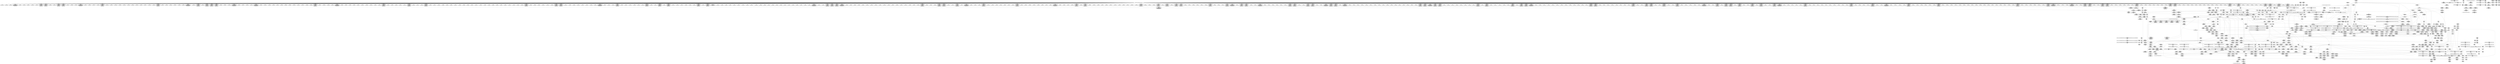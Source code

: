 digraph {
	CE0x46b1c60 [shape=record,shape=Mrecord,label="{CE0x46b1c60|12:_i32,_56:_i8*,_:_CRE_926,927_}"]
	CE0x59d2860 [shape=record,shape=Mrecord,label="{CE0x59d2860|selinux_inode_listxattr:land.lhs.true2}"]
	CE0x461ac70 [shape=record,shape=Mrecord,label="{CE0x461ac70|104:_%struct.inode*,_:_CRE_156,157_}"]
	CE0x461fb60 [shape=record,shape=Mrecord,label="{CE0x461fb60|_ret_i32_%call,_!dbg_!27723|security/selinux/hooks.c,1632|*SummSource*}"]
	CE0x4628580 [shape=record,shape=Mrecord,label="{CE0x4628580|selinux_inode_listxattr:do.body}"]
	CE0x4627e20 [shape=record,shape=Mrecord,label="{CE0x4627e20|get_current:tmp|*SummSink*}"]
	CE0x4684ba0 [shape=record,shape=Mrecord,label="{CE0x4684ba0|COLLAPSED:_GCMRE___llvm_gcov_ctr153_internal_global_2_x_i64_zeroinitializer:_elem_0:default:}"]
	CE0x4644e90 [shape=record,shape=Mrecord,label="{CE0x4644e90|GLOBAL:cred_sid|*Constant*}"]
	CE0x469c0f0 [shape=record,shape=Mrecord,label="{CE0x469c0f0|12:_i32,_56:_i8*,_:_CRE_275,276_}"]
	CE0x46e4370 [shape=record,shape=Mrecord,label="{CE0x46e4370|i64*_getelementptr_inbounds_(_2_x_i64_,_2_x_i64_*___llvm_gcov_ctr131,_i64_0,_i64_0)|*Constant*|*SummSource*}"]
	CE0x46b44e0 [shape=record,shape=Mrecord,label="{CE0x46b44e0|inode_has_perm:tmp6|*LoadInst*|security/selinux/hooks.c,1611|*SummSource*}"]
	CE0x46c27f0 [shape=record,shape=Mrecord,label="{CE0x46c27f0|inode_has_perm:conv|security/selinux/hooks.c,1611}"]
	CE0x46898e0 [shape=record,shape=Mrecord,label="{CE0x46898e0|__validate_creds:file|Function::__validate_creds&Arg::file::|*SummSource*}"]
	CE0x464b170 [shape=record,shape=Mrecord,label="{CE0x464b170|12:_i32,_56:_i8*,_:_CRE_158,159_}"]
	CE0x46b37d0 [shape=record,shape=Mrecord,label="{CE0x46b37d0|12:_i32,_56:_i8*,_:_CRE_980,981_}"]
	CE0x467efb0 [shape=record,shape=Mrecord,label="{CE0x467efb0|12:_i32,_56:_i8*,_:_CRE_48,56_|*MultipleSource*|Function::inode_has_perm&Arg::inode::|*LoadInst*|security/selinux/hooks.c,1627|security/selinux/hooks.c,1611}"]
	CE0x469d3f0 [shape=record,shape=Mrecord,label="{CE0x469d3f0|12:_i32,_56:_i8*,_:_CRE_291,292_}"]
	CE0x4686690 [shape=record,shape=Mrecord,label="{CE0x4686690|__validate_creds:tmp|*SummSource*}"]
	CE0x46ae5c0 [shape=record,shape=Mrecord,label="{CE0x46ae5c0|12:_i32,_56:_i8*,_:_CRE_880,881_}"]
	CE0x4625bf0 [shape=record,shape=Mrecord,label="{CE0x4625bf0|selinux_inode_listxattr:call|security/selinux/hooks.c,3048|*SummSource*}"]
	CE0x4641190 [shape=record,shape=Mrecord,label="{CE0x4641190|_call_void_lockdep_rcu_suspicious(i8*_getelementptr_inbounds_(_25_x_i8_,_25_x_i8_*_.str3,_i32_0,_i32_0),_i32_3048,_i8*_getelementptr_inbounds_(_45_x_i8_,_45_x_i8_*_.str12,_i32_0,_i32_0))_#10,_!dbg_!27728|security/selinux/hooks.c,3048|*SummSink*}"]
	CE0x469d8b0 [shape=record,shape=Mrecord,label="{CE0x469d8b0|12:_i32,_56:_i8*,_:_CRE_295,296_}"]
	CE0x46b9690 [shape=record,shape=Mrecord,label="{CE0x46b9690|i32_10|*Constant*|*SummSink*}"]
	CE0x4643b90 [shape=record,shape=Mrecord,label="{CE0x4643b90|i64*_getelementptr_inbounds_(_8_x_i64_,_8_x_i64_*___llvm_gcov_ctr154,_i64_0,_i64_6)|*Constant*|*SummSink*}"]
	CE0x4679c00 [shape=record,shape=Mrecord,label="{CE0x4679c00|104:_%struct.inode*,_:_CRE_206,207_}"]
	CE0x46a0470 [shape=record,shape=Mrecord,label="{CE0x46a0470|12:_i32,_56:_i8*,_:_CRE_416,424_|*MultipleSource*|Function::inode_has_perm&Arg::inode::|*LoadInst*|security/selinux/hooks.c,1627|security/selinux/hooks.c,1611}"]
	CE0x4621500 [shape=record,shape=Mrecord,label="{CE0x4621500|104:_%struct.inode*,_:_CRE_181,182_}"]
	CE0x4635090 [shape=record,shape=Mrecord,label="{CE0x4635090|selinux_inode_listxattr:if.then|*SummSource*}"]
	CE0x46b0960 [shape=record,shape=Mrecord,label="{CE0x46b0960|12:_i32,_56:_i8*,_:_CRE_910,911_}"]
	CE0x468df30 [shape=record,shape=Mrecord,label="{CE0x468df30|104:_%struct.inode*,_:_CRE_8,12_|*MultipleSource*|Function::selinux_inode_listxattr&Arg::dentry::|Function::dentry_has_perm&Arg::dentry::|security/selinux/hooks.c,1627}"]
	CE0x463eaf0 [shape=record,shape=Mrecord,label="{CE0x463eaf0|selinux_inode_listxattr:tmp14|security/selinux/hooks.c,3048}"]
	CE0x4696ad0 [shape=record,shape=Mrecord,label="{CE0x4696ad0|12:_i32,_56:_i8*,_:_CRE_172,173_}"]
	CE0x4621fb0 [shape=record,shape=Mrecord,label="{CE0x4621fb0|__validate_creds:lnot1|include/linux/cred.h,173|*SummSource*}"]
	CE0x4678ee0 [shape=record,shape=Mrecord,label="{CE0x4678ee0|104:_%struct.inode*,_:_CRE_192,193_}"]
	CE0x468ae90 [shape=record,shape=Mrecord,label="{CE0x468ae90|__validate_creds:tmp3|include/linux/cred.h,173}"]
	CE0x4645d50 [shape=record,shape=Mrecord,label="{CE0x4645d50|get_current:entry}"]
	CE0x4629460 [shape=record,shape=Mrecord,label="{CE0x4629460|GLOBAL:get_current|*Constant*|*SummSource*}"]
	CE0x4627a00 [shape=record,shape=Mrecord,label="{CE0x4627a00|i64*_getelementptr_inbounds_(_2_x_i64_,_2_x_i64_*___llvm_gcov_ctr98,_i64_0,_i64_1)|*Constant*}"]
	CE0x4682950 [shape=record,shape=Mrecord,label="{CE0x4682950|104:_%struct.inode*,_:_CRE_208,209_}"]
	CE0x46af530 [shape=record,shape=Mrecord,label="{CE0x46af530|12:_i32,_56:_i8*,_:_CRE_893,894_}"]
	CE0x5915960 [shape=record,shape=Mrecord,label="{CE0x5915960|selinux_inode_listxattr:tmp2|*SummSource*}"]
	CE0x46b2ed0 [shape=record,shape=Mrecord,label="{CE0x46b2ed0|12:_i32,_56:_i8*,_:_CRE_968,976_|*MultipleSource*|Function::inode_has_perm&Arg::inode::|*LoadInst*|security/selinux/hooks.c,1627|security/selinux/hooks.c,1611}"]
	CE0x4683530 [shape=record,shape=Mrecord,label="{CE0x4683530|104:_%struct.inode*,_:_CRE_221,222_}"]
	CE0x4670bf0 [shape=record,shape=Mrecord,label="{CE0x4670bf0|avc_has_perm:ssid|Function::avc_has_perm&Arg::ssid::|*SummSink*}"]
	CE0x4645c50 [shape=record,shape=Mrecord,label="{CE0x4645c50|12:_i32,_56:_i8*,_:_CRE_137,138_}"]
	CE0x46c6c90 [shape=record,shape=Mrecord,label="{CE0x46c6c90|i64*_getelementptr_inbounds_(_8_x_i64_,_8_x_i64_*___llvm_gcov_ctr154,_i64_0,_i64_5)|*Constant*|*SummSink*}"]
	CE0x46a7e90 [shape=record,shape=Mrecord,label="{CE0x46a7e90|12:_i32,_56:_i8*,_:_CRE_605,606_}"]
	CE0x464e330 [shape=record,shape=Mrecord,label="{CE0x464e330|dentry_has_perm:type|security/selinux/hooks.c,1630|*SummSink*}"]
	CE0x4634800 [shape=record,shape=Mrecord,label="{CE0x4634800|i64_0|*Constant*}"]
	CE0x462ed20 [shape=record,shape=Mrecord,label="{CE0x462ed20|12:_i32,_56:_i8*,_:_CRE_139,140_}"]
	CE0x46be6e0 [shape=record,shape=Mrecord,label="{CE0x46be6e0|__validate_creds:bb|*SummSource*}"]
	CE0x46c64e0 [shape=record,shape=Mrecord,label="{CE0x46c64e0|inode_has_perm:tmp10|security/selinux/hooks.c,1611|*SummSink*}"]
	CE0x4620f60 [shape=record,shape=Mrecord,label="{CE0x4620f60|104:_%struct.inode*,_:_CRE_175,176_}"]
	CE0x46859f0 [shape=record,shape=Mrecord,label="{CE0x46859f0|inode_has_perm:tmp3}"]
	CE0x463db90 [shape=record,shape=Mrecord,label="{CE0x463db90|_call_void_lockdep_rcu_suspicious(i8*_getelementptr_inbounds_(_25_x_i8_,_25_x_i8_*_.str3,_i32_0,_i32_0),_i32_3048,_i8*_getelementptr_inbounds_(_45_x_i8_,_45_x_i8_*_.str12,_i32_0,_i32_0))_#10,_!dbg_!27728|security/selinux/hooks.c,3048}"]
	CE0x46bd190 [shape=record,shape=Mrecord,label="{CE0x46bd190|inode_has_perm:retval.0|*SummSource*}"]
	CE0x46c0180 [shape=record,shape=Mrecord,label="{CE0x46c0180|_ret_i32_%retval.0,_!dbg_!27728|security/selinux/avc.c,775}"]
	CE0x46a65a0 [shape=record,shape=Mrecord,label="{CE0x46a65a0|12:_i32,_56:_i8*,_:_CRE_584,585_}"]
	CE0x4630d10 [shape=record,shape=Mrecord,label="{CE0x4630d10|inode_has_perm:tmp5|security/selinux/hooks.c,1609|*SummSource*}"]
	CE0x46c2ab0 [shape=record,shape=Mrecord,label="{CE0x46c2ab0|inode_has_perm:lnot.ext|security/selinux/hooks.c,1611}"]
	CE0x46916c0 [shape=record,shape=Mrecord,label="{CE0x46916c0|cred_sid:tmp6|security/selinux/hooks.c,197}"]
	CE0x464b650 [shape=record,shape=Mrecord,label="{CE0x464b650|i64*_getelementptr_inbounds_(_2_x_i64_,_2_x_i64_*___llvm_gcov_ctr153,_i64_0,_i64_0)|*Constant*}"]
	CE0x461f1a0 [shape=record,shape=Mrecord,label="{CE0x461f1a0|i32_16|*Constant*|*SummSource*}"]
	CE0x46e3fa0 [shape=record,shape=Mrecord,label="{CE0x46e3fa0|cred_sid:sid|security/selinux/hooks.c,197|*SummSink*}"]
	CE0x46ac440 [shape=record,shape=Mrecord,label="{CE0x46ac440|12:_i32,_56:_i8*,_:_CRE_816,824_|*MultipleSource*|Function::inode_has_perm&Arg::inode::|*LoadInst*|security/selinux/hooks.c,1627|security/selinux/hooks.c,1611}"]
	CE0x46bc700 [shape=record,shape=Mrecord,label="{CE0x46bc700|avc_has_perm:auditdata|Function::avc_has_perm&Arg::auditdata::}"]
	CE0x46724a0 [shape=record,shape=Mrecord,label="{CE0x46724a0|i32_(i32,_i32,_i16,_i32,_%struct.common_audit_data*)*_bitcast_(i32_(i32,_i32,_i16,_i32,_%struct.common_audit_data.495*)*_avc_has_perm_to_i32_(i32,_i32,_i16,_i32,_%struct.common_audit_data*)*)|*Constant*|*SummSource*}"]
	CE0x469e100 [shape=record,shape=Mrecord,label="{CE0x469e100|12:_i32,_56:_i8*,_:_CRE_302,303_}"]
	CE0x468b000 [shape=record,shape=Mrecord,label="{CE0x468b000|__validate_creds:tmp2|include/linux/cred.h,173|*SummSink*}"]
	CE0x463a460 [shape=record,shape=Mrecord,label="{CE0x463a460|dentry_has_perm:ad|security/selinux/hooks.c, 1628}"]
	CE0x4641500 [shape=record,shape=Mrecord,label="{CE0x4641500|i8*_getelementptr_inbounds_(_25_x_i8_,_25_x_i8_*_.str3,_i32_0,_i32_0)|*Constant*|*SummSource*}"]
	CE0x4678fd0 [shape=record,shape=Mrecord,label="{CE0x4678fd0|104:_%struct.inode*,_:_CRE_193,194_}"]
	CE0x462ed90 [shape=record,shape=Mrecord,label="{CE0x462ed90|12:_i32,_56:_i8*,_:_CRE_140,141_}"]
	CE0x46217d0 [shape=record,shape=Mrecord,label="{CE0x46217d0|104:_%struct.inode*,_:_CRE_184,185_}"]
	CE0x463c290 [shape=record,shape=Mrecord,label="{CE0x463c290|i64*_getelementptr_inbounds_(_11_x_i64_,_11_x_i64_*___llvm_gcov_ctr240,_i64_0,_i64_1)|*Constant*}"]
	CE0x46bdd20 [shape=record,shape=Mrecord,label="{CE0x46bdd20|inode_has_perm:tmp20|security/selinux/hooks.c,1618}"]
	CE0x46a1d30 [shape=record,shape=Mrecord,label="{CE0x46a1d30|12:_i32,_56:_i8*,_:_CRE_479,480_}"]
	CE0x469e5c0 [shape=record,shape=Mrecord,label="{CE0x469e5c0|12:_i32,_56:_i8*,_:_CRE_306,307_}"]
	CE0x46b1ff0 [shape=record,shape=Mrecord,label="{CE0x46b1ff0|12:_i32,_56:_i8*,_:_CRE_929,930_}"]
	CE0x464b080 [shape=record,shape=Mrecord,label="{CE0x464b080|12:_i32,_56:_i8*,_:_CRE_157,158_}"]
	CE0x467dbc0 [shape=record,shape=Mrecord,label="{CE0x467dbc0|__validate_creds:entry|*SummSink*}"]
	CE0x461baa0 [shape=record,shape=Mrecord,label="{CE0x461baa0|get_current:tmp3|*SummSink*}"]
	CE0x468e7e0 [shape=record,shape=Mrecord,label="{CE0x468e7e0|cred_sid:security|security/selinux/hooks.c,196|*SummSink*}"]
	CE0x4691a50 [shape=record,shape=Mrecord,label="{CE0x4691a50|cred_sid:tmp6|security/selinux/hooks.c,197|*SummSink*}"]
	"CONST[source:0(mediator),value:0(static)][purpose:{operation}]"
	CE0x469b9d0 [shape=record,shape=Mrecord,label="{CE0x469b9d0|12:_i32,_56:_i8*,_:_CRE_269,270_}"]
	CE0x46c1bc0 [shape=record,shape=Mrecord,label="{CE0x46c1bc0|inode_has_perm:tobool|security/selinux/hooks.c,1611|*SummSink*}"]
	CE0x46b3ad0 [shape=record,shape=Mrecord,label="{CE0x46b3ad0|12:_i32,_56:_i8*,_:_CRE_983,984_}"]
	CE0x46717a0 [shape=record,shape=Mrecord,label="{CE0x46717a0|inode_has_perm:sclass|security/selinux/hooks.c,1617|*SummSink*}"]
	CE0x468c470 [shape=record,shape=Mrecord,label="{CE0x468c470|dentry_has_perm:call|security/selinux/hooks.c,1632}"]
	CE0x467e6b0 [shape=record,shape=Mrecord,label="{CE0x467e6b0|inode_has_perm:do.body}"]
	CE0x463d780 [shape=record,shape=Mrecord,label="{CE0x463d780|i8*_getelementptr_inbounds_(_25_x_i8_,_25_x_i8_*_.str3,_i32_0,_i32_0)|*Constant*}"]
	CE0x46b05d0 [shape=record,shape=Mrecord,label="{CE0x46b05d0|12:_i32,_56:_i8*,_:_CRE_907,908_}"]
	CE0x4650570 [shape=record,shape=Mrecord,label="{CE0x4650570|i64*_getelementptr_inbounds_(_11_x_i64_,_11_x_i64_*___llvm_gcov_ctr240,_i64_0,_i64_10)|*Constant*|*SummSource*}"]
	CE0x469d780 [shape=record,shape=Mrecord,label="{CE0x469d780|12:_i32,_56:_i8*,_:_CRE_294,295_}"]
	CE0x46bdba0 [shape=record,shape=Mrecord,label="{CE0x46bdba0|inode_has_perm:tmp19|security/selinux/hooks.c,1618|*SummSink*}"]
	CE0x46969e0 [shape=record,shape=Mrecord,label="{CE0x46969e0|12:_i32,_56:_i8*,_:_CRE_171,172_}"]
	CE0x46c4980 [shape=record,shape=Mrecord,label="{CE0x46c4980|inode_has_perm:tmp7|security/selinux/hooks.c,1611|*SummSink*}"]
	CE0x4691830 [shape=record,shape=Mrecord,label="{CE0x4691830|cred_sid:tmp6|security/selinux/hooks.c,197|*SummSource*}"]
	CE0x46278b0 [shape=record,shape=Mrecord,label="{CE0x46278b0|selinux_inode_listxattr:do.end}"]
	CE0x4680e80 [shape=record,shape=Mrecord,label="{CE0x4680e80|__validate_creds:call|include/linux/cred.h,173|*SummSource*}"]
	CE0x4671bb0 [shape=record,shape=Mrecord,label="{CE0x4671bb0|inode_has_perm:tmp18|security/selinux/hooks.c,1617|*SummSink*}"]
	CE0x4698420 [shape=record,shape=Mrecord,label="{CE0x4698420|12:_i32,_56:_i8*,_:_CRE_199,200_}"]
	CE0x462d8f0 [shape=record,shape=Mrecord,label="{CE0x462d8f0|selinux_inode_listxattr:tmp5|security/selinux/hooks.c,3048}"]
	CE0x46dbc60 [shape=record,shape=Mrecord,label="{CE0x46dbc60|inode_has_perm:tmp16|security/selinux/hooks.c,1615|*SummSink*}"]
	CE0x4640b10 [shape=record,shape=Mrecord,label="{CE0x4640b10|i32_5|*Constant*|*SummSource*}"]
	CE0x4638060 [shape=record,shape=Mrecord,label="{CE0x4638060|selinux_inode_listxattr:tobool|security/selinux/hooks.c,3048|*SummSource*}"]
	CE0x461f590 [shape=record,shape=Mrecord,label="{CE0x461f590|_ret_i32_%call,_!dbg_!27723|security/selinux/hooks.c,1632}"]
	CE0x464b550 [shape=record,shape=Mrecord,label="{CE0x464b550|dentry_has_perm:tmp}"]
	CE0x46849f0 [shape=record,shape=Mrecord,label="{CE0x46849f0|inode_has_perm:tmp4|security/selinux/hooks.c,1609|*SummSource*}"]
	CE0x4699c80 [shape=record,shape=Mrecord,label="{CE0x4699c80|12:_i32,_56:_i8*,_:_CRE_244,245_}"]
	CE0x467aea0 [shape=record,shape=Mrecord,label="{CE0x467aea0|i32_0|*Constant*}"]
	CE0x46a1320 [shape=record,shape=Mrecord,label="{CE0x46a1320|12:_i32,_56:_i8*,_:_CRE_472,473_}"]
	CE0x4684a60 [shape=record,shape=Mrecord,label="{CE0x4684a60|inode_has_perm:tmp4|security/selinux/hooks.c,1609|*SummSink*}"]
	CE0x46bc570 [shape=record,shape=Mrecord,label="{CE0x46bc570|inode_has_perm:tmp17|security/selinux/hooks.c,1617|*SummSink*}"]
	CE0x46be300 [shape=record,shape=Mrecord,label="{CE0x46be300|inode_has_perm:tmp20|security/selinux/hooks.c,1618|*SummSink*}"]
	CE0x466a180 [shape=record,shape=Mrecord,label="{CE0x466a180|__validate_creds:lnot.ext|include/linux/cred.h,173|*SummSink*}"]
	CE0x46689a0 [shape=record,shape=Mrecord,label="{CE0x46689a0|104:_%struct.inode*,_:_CRE_311,312_}"]
	CE0x46349e0 [shape=record,shape=Mrecord,label="{CE0x46349e0|i64_2|*Constant*|*SummSink*}"]
	CE0x4696260 [shape=record,shape=Mrecord,label="{CE0x4696260|12:_i32,_56:_i8*,_:_CRE_163,164_}"]
	CE0x4622990 [shape=record,shape=Mrecord,label="{CE0x4622990|get_current:bb|*SummSource*}"]
	CE0x4628190 [shape=record,shape=Mrecord,label="{CE0x4628190|selinux_inode_listxattr:do.body|*SummSource*}"]
	CE0x468ebb0 [shape=record,shape=Mrecord,label="{CE0x468ebb0|_ret_void,_!dbg_!27722|include/linux/cred.h,175|*SummSource*}"]
	CE0x464bdb0 [shape=record,shape=Mrecord,label="{CE0x464bdb0|get_current:tmp3|*SummSource*}"]
	CE0x46e3920 [shape=record,shape=Mrecord,label="{CE0x46e3920|cred_sid:tmp5|security/selinux/hooks.c,196|*SummSink*}"]
	CE0x46a3910 [shape=record,shape=Mrecord,label="{CE0x46a3910|12:_i32,_56:_i8*,_:_CRE_540,544_|*MultipleSource*|Function::inode_has_perm&Arg::inode::|*LoadInst*|security/selinux/hooks.c,1627|security/selinux/hooks.c,1611}"]
	CE0x4636790 [shape=record,shape=Mrecord,label="{CE0x4636790|selinux_inode_listxattr:tmp9|security/selinux/hooks.c,3048}"]
	CE0x464b4e0 [shape=record,shape=Mrecord,label="{CE0x464b4e0|12:_i32,_56:_i8*,_:_CRE_162,163_}"]
	CE0x4682350 [shape=record,shape=Mrecord,label="{CE0x4682350|get_current:tmp}"]
	CE0x46c4f60 [shape=record,shape=Mrecord,label="{CE0x46c4f60|GLOBAL:__llvm_gcov_ctr154|Global_var:__llvm_gcov_ctr154|*SummSink*}"]
	CE0x466d760 [shape=record,shape=Mrecord,label="{CE0x466d760|i64*_getelementptr_inbounds_(_8_x_i64_,_8_x_i64_*___llvm_gcov_ctr154,_i64_0,_i64_2)|*Constant*}"]
	CE0x4668b80 [shape=record,shape=Mrecord,label="{CE0x4668b80|104:_%struct.inode*,_:_CRE_313,314_}"]
	CE0x4690860 [shape=record,shape=Mrecord,label="{CE0x4690860|COLLAPSED:_GCMRE___llvm_gcov_ctr131_internal_global_2_x_i64_zeroinitializer:_elem_0:default:}"]
	CE0x4675a10 [shape=record,shape=Mrecord,label="{CE0x4675a10|i64*_getelementptr_inbounds_(_5_x_i64_,_5_x_i64_*___llvm_gcov_ctr155,_i64_0,_i64_4)|*Constant*}"]
	CE0x46be980 [shape=record,shape=Mrecord,label="{CE0x46be980|__validate_creds:if.end}"]
	CE0x4686be0 [shape=record,shape=Mrecord,label="{CE0x4686be0|i64*_getelementptr_inbounds_(_8_x_i64_,_8_x_i64_*___llvm_gcov_ctr154,_i64_0,_i64_1)|*Constant*|*SummSink*}"]
	CE0x4688f20 [shape=record,shape=Mrecord,label="{CE0x4688f20|__validate_creds:tmp}"]
	CE0x46b0240 [shape=record,shape=Mrecord,label="{CE0x46b0240|12:_i32,_56:_i8*,_:_CRE_904,905_}"]
	CE0x46c6170 [shape=record,shape=Mrecord,label="{CE0x46c6170|inode_has_perm:tmp10|security/selinux/hooks.c,1611}"]
	CE0x46a5af0 [shape=record,shape=Mrecord,label="{CE0x46a5af0|12:_i32,_56:_i8*,_:_CRE_575,576_}"]
	CE0x4683620 [shape=record,shape=Mrecord,label="{CE0x4683620|104:_%struct.inode*,_:_CRE_222,223_}"]
	CE0x46b8da0 [shape=record,shape=Mrecord,label="{CE0x46b8da0|cred_sid:cred|Function::cred_sid&Arg::cred::|*SummSource*}"]
	CE0x4685790 [shape=record,shape=Mrecord,label="{CE0x4685790|i1_true|*Constant*}"]
	CE0x461a520 [shape=record,shape=Mrecord,label="{CE0x461a520|104:_%struct.inode*,_:_CRE_148,149_}"]
	CE0x4631460 [shape=record,shape=Mrecord,label="{CE0x4631460|12:_i32,_56:_i8*,_:_CRE_80,88_|*MultipleSource*|Function::inode_has_perm&Arg::inode::|*LoadInst*|security/selinux/hooks.c,1627|security/selinux/hooks.c,1611}"]
	CE0x461c430 [shape=record,shape=Mrecord,label="{CE0x461c430|selinux_inode_listxattr:tmp|*SummSink*}"]
	CE0x462d4f0 [shape=record,shape=Mrecord,label="{CE0x462d4f0|i8*_getelementptr_inbounds_(_45_x_i8_,_45_x_i8_*_.str12,_i32_0,_i32_0)|*Constant*|*SummSource*}"]
	CE0x46855e0 [shape=record,shape=Mrecord,label="{CE0x46855e0|GLOBAL:creds_are_invalid|*Constant*|*SummSource*}"]
	CE0x4683b80 [shape=record,shape=Mrecord,label="{CE0x4683b80|104:_%struct.inode*,_:_CRE_248,256_|*MultipleSource*|Function::selinux_inode_listxattr&Arg::dentry::|Function::dentry_has_perm&Arg::dentry::|security/selinux/hooks.c,1627}"]
	CE0x467d630 [shape=record,shape=Mrecord,label="{CE0x467d630|i64*_getelementptr_inbounds_(_8_x_i64_,_8_x_i64_*___llvm_gcov_ctr154,_i64_0,_i64_0)|*Constant*|*SummSource*}"]
	CE0x4679840 [shape=record,shape=Mrecord,label="{CE0x4679840|104:_%struct.inode*,_:_CRE_202,203_}"]
	CE0x4627f30 [shape=record,shape=Mrecord,label="{CE0x4627f30|selinux_inode_listxattr:do.body|*SummSink*}"]
	CE0x4670900 [shape=record,shape=Mrecord,label="{CE0x4670900|avc_has_perm:ssid|Function::avc_has_perm&Arg::ssid::}"]
	CE0x46889e0 [shape=record,shape=Mrecord,label="{CE0x46889e0|_call_void___validate_creds(%struct.cred*_%cred,_i8*_getelementptr_inbounds_(_25_x_i8_,_25_x_i8_*_.str3,_i32_0,_i32_0),_i32_1609)_#10,_!dbg_!27719|security/selinux/hooks.c,1609|*SummSink*}"]
	CE0x46344f0 [shape=record,shape=Mrecord,label="{CE0x46344f0|GLOBAL:current_task|Global_var:current_task|*SummSink*}"]
	CE0x4669f90 [shape=record,shape=Mrecord,label="{CE0x4669f90|__validate_creds:lnot.ext|include/linux/cred.h,173}"]
	CE0x461a4b0 [shape=record,shape=Mrecord,label="{CE0x461a4b0|104:_%struct.inode*,_:_CRE_147,148_}"]
	CE0x46ad8b0 [shape=record,shape=Mrecord,label="{CE0x46ad8b0|12:_i32,_56:_i8*,_:_CRE_869,870_}"]
	CE0x4684150 [shape=record,shape=Mrecord,label="{CE0x4684150|104:_%struct.inode*,_:_CRE_272,280_|*MultipleSource*|Function::selinux_inode_listxattr&Arg::dentry::|Function::dentry_has_perm&Arg::dentry::|security/selinux/hooks.c,1627}"]
	CE0x469c480 [shape=record,shape=Mrecord,label="{CE0x469c480|12:_i32,_56:_i8*,_:_CRE_278,279_}"]
	CE0x46a3db0 [shape=record,shape=Mrecord,label="{CE0x46a3db0|12:_i32,_56:_i8*,_:_CRE_552,553_}"]
	CE0x4650040 [shape=record,shape=Mrecord,label="{CE0x4650040|i64*_getelementptr_inbounds_(_11_x_i64_,_11_x_i64_*___llvm_gcov_ctr240,_i64_0,_i64_10)|*Constant*}"]
	CE0x461ba00 [shape=record,shape=Mrecord,label="{CE0x461ba00|get_current:tmp3}"]
	CE0x46438f0 [shape=record,shape=Mrecord,label="{CE0x46438f0|i64*_getelementptr_inbounds_(_8_x_i64_,_8_x_i64_*___llvm_gcov_ctr154,_i64_0,_i64_6)|*Constant*|*SummSource*}"]
	CE0x462a6c0 [shape=record,shape=Mrecord,label="{CE0x462a6c0|selinux_inode_listxattr:call|security/selinux/hooks.c,3048|*SummSink*}"]
	CE0x46ab150 [shape=record,shape=Mrecord,label="{CE0x46ab150|12:_i32,_56:_i8*,_:_CRE_736,740_|*MultipleSource*|Function::inode_has_perm&Arg::inode::|*LoadInst*|security/selinux/hooks.c,1627|security/selinux/hooks.c,1611}"]
	CE0x46aa460 [shape=record,shape=Mrecord,label="{CE0x46aa460|12:_i32,_56:_i8*,_:_CRE_684,688_|*MultipleSource*|Function::inode_has_perm&Arg::inode::|*LoadInst*|security/selinux/hooks.c,1627|security/selinux/hooks.c,1611}"]
	CE0x469be90 [shape=record,shape=Mrecord,label="{CE0x469be90|12:_i32,_56:_i8*,_:_CRE_273,274_}"]
	CE0x462d5a0 [shape=record,shape=Mrecord,label="{CE0x462d5a0|i8*_getelementptr_inbounds_(_45_x_i8_,_45_x_i8_*_.str12,_i32_0,_i32_0)|*Constant*|*SummSink*}"]
	CE0x469dea0 [shape=record,shape=Mrecord,label="{CE0x469dea0|12:_i32,_56:_i8*,_:_CRE_300,301_}"]
	CE0x4688fd0 [shape=record,shape=Mrecord,label="{CE0x4688fd0|inode_has_perm:tmp2}"]
	CE0x469f9a0 [shape=record,shape=Mrecord,label="{CE0x469f9a0|12:_i32,_56:_i8*,_:_CRE_376,384_|*MultipleSource*|Function::inode_has_perm&Arg::inode::|*LoadInst*|security/selinux/hooks.c,1627|security/selinux/hooks.c,1611}"]
	CE0x46a9990 [shape=record,shape=Mrecord,label="{CE0x46a9990|12:_i32,_56:_i8*,_:_CRE_648,656_|*MultipleSource*|Function::inode_has_perm&Arg::inode::|*LoadInst*|security/selinux/hooks.c,1627|security/selinux/hooks.c,1611}"]
	CE0x46a79d0 [shape=record,shape=Mrecord,label="{CE0x46a79d0|12:_i32,_56:_i8*,_:_CRE_601,602_}"]
	CE0x462a840 [shape=record,shape=Mrecord,label="{CE0x462a840|GLOBAL:__llvm_gcov_ctr240|Global_var:__llvm_gcov_ctr240|*SummSource*}"]
	CE0x466c2e0 [shape=record,shape=Mrecord,label="{CE0x466c2e0|inode_has_perm:adp|Function::inode_has_perm&Arg::adp::}"]
	CE0x4634690 [shape=record,shape=Mrecord,label="{CE0x4634690|%struct.task_struct*_(%struct.task_struct**)*_asm_movq_%gs:$_1:P_,$0_,_r,im,_dirflag_,_fpsr_,_flags_|*SummSource*}"]
	CE0x4679480 [shape=record,shape=Mrecord,label="{CE0x4679480|104:_%struct.inode*,_:_CRE_198,199_}"]
	CE0x46b3720 [shape=record,shape=Mrecord,label="{CE0x46b3720|12:_i32,_56:_i8*,_:_CRE_979,980_}"]
	CE0x46b8e10 [shape=record,shape=Mrecord,label="{CE0x46b8e10|cred_sid:cred|Function::cred_sid&Arg::cred::|*SummSink*}"]
	CE0x466baa0 [shape=record,shape=Mrecord,label="{CE0x466baa0|inode_has_perm:inode|Function::inode_has_perm&Arg::inode::|*SummSource*}"]
	CE0x464f700 [shape=record,shape=Mrecord,label="{CE0x464f700|selinux_inode_listxattr:tmp18|security/selinux/hooks.c,3048}"]
	CE0x4680310 [shape=record,shape=Mrecord,label="{CE0x4680310|GLOBAL:__validate_creds|*Constant*|*SummSink*}"]
	CE0x46afc50 [shape=record,shape=Mrecord,label="{CE0x46afc50|12:_i32,_56:_i8*,_:_CRE_899,900_}"]
	CE0x46c4250 [shape=record,shape=Mrecord,label="{CE0x46c4250|inode_has_perm:tobool2|security/selinux/hooks.c,1611|*SummSink*}"]
	CE0x46ae820 [shape=record,shape=Mrecord,label="{CE0x46ae820|12:_i32,_56:_i8*,_:_CRE_882,883_}"]
	CE0x464a810 [shape=record,shape=Mrecord,label="{CE0x464a810|12:_i32,_56:_i8*,_:_CRE_148,149_}"]
	CE0x4622c80 [shape=record,shape=Mrecord,label="{CE0x4622c80|i64*_getelementptr_inbounds_(_8_x_i64_,_8_x_i64_*___llvm_gcov_ctr154,_i64_0,_i64_2)|*Constant*|*SummSource*}"]
	CE0x467c790 [shape=record,shape=Mrecord,label="{CE0x467c790|i64_1|*Constant*}"]
	CE0x46a2c50 [shape=record,shape=Mrecord,label="{CE0x46a2c50|12:_i32,_56:_i8*,_:_CRE_504,508_|*MultipleSource*|Function::inode_has_perm&Arg::inode::|*LoadInst*|security/selinux/hooks.c,1627|security/selinux/hooks.c,1611}"]
	CE0x461a6d0 [shape=record,shape=Mrecord,label="{CE0x461a6d0|104:_%struct.inode*,_:_CRE_150,151_}"]
	CE0x4639470 [shape=record,shape=Mrecord,label="{CE0x4639470|i32_0|*Constant*|*SummSink*}"]
	CE0x468b380 [shape=record,shape=Mrecord,label="{CE0x468b380|GLOBAL:__llvm_gcov_ctr155|Global_var:__llvm_gcov_ctr155}"]
	CE0x466b390 [shape=record,shape=Mrecord,label="{CE0x466b390|inode_has_perm:entry|*SummSink*}"]
	CE0x4670cb0 [shape=record,shape=Mrecord,label="{CE0x4670cb0|avc_has_perm:tsid|Function::avc_has_perm&Arg::tsid::}"]
	CE0x46c3a40 [shape=record,shape=Mrecord,label="{CE0x46c3a40|i64_3|*Constant*}"]
	CE0x4623d60 [shape=record,shape=Mrecord,label="{CE0x4623d60|dentry_has_perm:bb|*SummSink*}"]
	CE0x46a5d50 [shape=record,shape=Mrecord,label="{CE0x46a5d50|12:_i32,_56:_i8*,_:_CRE_577,578_}"]
	CE0x46a41f0 [shape=record,shape=Mrecord,label="{CE0x46a41f0|12:_i32,_56:_i8*,_:_CRE_554,555_}"]
	CE0x463ab00 [shape=record,shape=Mrecord,label="{CE0x463ab00|selinux_inode_listxattr:tmp7|security/selinux/hooks.c,3048}"]
	CE0x4697250 [shape=record,shape=Mrecord,label="{CE0x4697250|12:_i32,_56:_i8*,_:_CRE_180,181_}"]
	CE0x46af2d0 [shape=record,shape=Mrecord,label="{CE0x46af2d0|12:_i32,_56:_i8*,_:_CRE_891,892_}"]
	CE0x4639310 [shape=record,shape=Mrecord,label="{CE0x4639310|i32_0|*Constant*|*SummSource*}"]
	CE0x46b32e0 [shape=record,shape=Mrecord,label="{CE0x46b32e0|12:_i32,_56:_i8*,_:_CRE_977,978_}"]
	CE0x46a5040 [shape=record,shape=Mrecord,label="{CE0x46a5040|12:_i32,_56:_i8*,_:_CRE_566,567_}"]
	CE0x4698c90 [shape=record,shape=Mrecord,label="{CE0x4698c90|12:_i32,_56:_i8*,_:_CRE_208,210_|*MultipleSource*|Function::inode_has_perm&Arg::inode::|*LoadInst*|security/selinux/hooks.c,1627|security/selinux/hooks.c,1611}"]
	CE0x467e550 [shape=record,shape=Mrecord,label="{CE0x467e550|inode_has_perm:if.end|*SummSource*}"]
	CE0x463bfc0 [shape=record,shape=Mrecord,label="{CE0x463bfc0|selinux_inode_listxattr:entry}"]
	CE0x4636fe0 [shape=record,shape=Mrecord,label="{CE0x4636fe0|selinux_inode_listxattr:call|security/selinux/hooks.c,3048}"]
	CE0x461e0a0 [shape=record,shape=Mrecord,label="{CE0x461e0a0|dentry_has_perm:entry|*SummSource*}"]
	CE0x46b2aa0 [shape=record,shape=Mrecord,label="{CE0x46b2aa0|12:_i32,_56:_i8*,_:_CRE_952,960_|*MultipleSource*|Function::inode_has_perm&Arg::inode::|*LoadInst*|security/selinux/hooks.c,1627|security/selinux/hooks.c,1611}"]
	CE0x4626f90 [shape=record,shape=Mrecord,label="{CE0x4626f90|selinux_inode_listxattr:tmp1|*SummSink*}"]
	CE0x4699d80 [shape=record,shape=Mrecord,label="{CE0x4699d80|12:_i32,_56:_i8*,_:_CRE_245,246_}"]
	CE0x467de40 [shape=record,shape=Mrecord,label="{CE0x467de40|__validate_creds:cred|Function::__validate_creds&Arg::cred::|*SummSource*}"]
	CE0x46215f0 [shape=record,shape=Mrecord,label="{CE0x46215f0|104:_%struct.inode*,_:_CRE_182,183_}"]
	CE0x4671880 [shape=record,shape=Mrecord,label="{CE0x4671880|inode_has_perm:tmp18|security/selinux/hooks.c,1617}"]
	CE0x46a4a50 [shape=record,shape=Mrecord,label="{CE0x46a4a50|12:_i32,_56:_i8*,_:_CRE_561,562_}"]
	CE0x4686100 [shape=record,shape=Mrecord,label="{CE0x4686100|cred_sid:tmp3|*SummSink*}"]
	CE0x4680b20 [shape=record,shape=Mrecord,label="{CE0x4680b20|i64*_getelementptr_inbounds_(_8_x_i64_,_8_x_i64_*___llvm_gcov_ctr154,_i64_0,_i64_0)|*Constant*|*SummSink*}"]
	CE0x46b2120 [shape=record,shape=Mrecord,label="{CE0x46b2120|12:_i32,_56:_i8*,_:_CRE_930,931_}"]
	CE0x461bb60 [shape=record,shape=Mrecord,label="{CE0x461bb60|_call_void_mcount()_#3}"]
	CE0x46e1e60 [shape=record,shape=Mrecord,label="{CE0x46e1e60|i64*_getelementptr_inbounds_(_5_x_i64_,_5_x_i64_*___llvm_gcov_ctr155,_i64_0,_i64_4)|*Constant*|*SummSink*}"]
	CE0x46c4df0 [shape=record,shape=Mrecord,label="{CE0x46c4df0|GLOBAL:__llvm_gcov_ctr154|Global_var:__llvm_gcov_ctr154|*SummSource*}"]
	CE0x46bf660 [shape=record,shape=Mrecord,label="{CE0x46bf660|__validate_creds:if.then|*SummSink*}"]
	CE0x464e260 [shape=record,shape=Mrecord,label="{CE0x464e260|__validate_creds:tmp6|include/linux/cred.h,174|*SummSource*}"]
	CE0x4670b50 [shape=record,shape=Mrecord,label="{CE0x4670b50|avc_has_perm:ssid|Function::avc_has_perm&Arg::ssid::|*SummSource*}"]
	CE0x469bfc0 [shape=record,shape=Mrecord,label="{CE0x469bfc0|12:_i32,_56:_i8*,_:_CRE_274,275_}"]
	CE0x46c35f0 [shape=record,shape=Mrecord,label="{CE0x46c35f0|GLOBAL:llvm.expect.i64|*Constant*|*SummSource*}"]
	CE0x46c51a0 [shape=record,shape=Mrecord,label="{CE0x46c51a0|inode_has_perm:tmp8|security/selinux/hooks.c,1611|*SummSink*}"]
	CE0x46b1d90 [shape=record,shape=Mrecord,label="{CE0x46b1d90|12:_i32,_56:_i8*,_:_CRE_927,928_}"]
	CE0x466b470 [shape=record,shape=Mrecord,label="{CE0x466b470|inode_has_perm:cred|Function::inode_has_perm&Arg::cred::}"]
	CE0x469af20 [shape=record,shape=Mrecord,label="{CE0x469af20|12:_i32,_56:_i8*,_:_CRE_260,261_}"]
	CE0x46c7150 [shape=record,shape=Mrecord,label="{CE0x46c7150|inode_has_perm:tmp11|security/selinux/hooks.c,1612|*SummSource*}"]
	CE0x469cba0 [shape=record,shape=Mrecord,label="{CE0x469cba0|12:_i32,_56:_i8*,_:_CRE_284,285_}"]
	CE0x4627b10 [shape=record,shape=Mrecord,label="{CE0x4627b10|selinux_inode_listxattr:tmp3|*SummSink*}"]
	CE0x467c700 [shape=record,shape=Mrecord,label="{CE0x467c700|__validate_creds:tmp|*SummSink*}"]
	CE0x466bc10 [shape=record,shape=Mrecord,label="{CE0x466bc10|inode_has_perm:inode|Function::inode_has_perm&Arg::inode::|*SummSink*}"]
	CE0x4621e30 [shape=record,shape=Mrecord,label="{CE0x4621e30|__validate_creds:lnot1|include/linux/cred.h,173}"]
	CE0x467e8e0 [shape=record,shape=Mrecord,label="{CE0x467e8e0|_call_void_mcount()_#3}"]
	CE0x46b0e20 [shape=record,shape=Mrecord,label="{CE0x46b0e20|12:_i32,_56:_i8*,_:_CRE_914,915_}"]
	CE0x4668500 [shape=record,shape=Mrecord,label="{CE0x4668500|104:_%struct.inode*,_:_CRE_306,307_}"]
	CE0x4643880 [shape=record,shape=Mrecord,label="{CE0x4643880|i64*_getelementptr_inbounds_(_8_x_i64_,_8_x_i64_*___llvm_gcov_ctr154,_i64_0,_i64_6)|*Constant*}"]
	CE0x46be190 [shape=record,shape=Mrecord,label="{CE0x46be190|inode_has_perm:tmp20|security/selinux/hooks.c,1618|*SummSource*}"]
	CE0x4687d00 [shape=record,shape=Mrecord,label="{CE0x4687d00|inode_has_perm:tmp1|*SummSink*}"]
	CE0x466b300 [shape=record,shape=Mrecord,label="{CE0x466b300|inode_has_perm:entry|*SummSource*}"]
	CE0x4690ba0 [shape=record,shape=Mrecord,label="{CE0x4690ba0|0:_i32,_4:_i32,_8:_i32,_12:_i32,_:_CMRE_4,8_|*MultipleSource*|security/selinux/hooks.c,196|*LoadInst*|security/selinux/hooks.c,196|security/selinux/hooks.c,197}"]
	CE0x4679ff0 [shape=record,shape=Mrecord,label="{CE0x4679ff0|i32_0|*Constant*}"]
	CE0x46856c0 [shape=record,shape=Mrecord,label="{CE0x46856c0|COLLAPSED:_CMRE:_elem_0:default:}"]
	CE0x46ae360 [shape=record,shape=Mrecord,label="{CE0x46ae360|12:_i32,_56:_i8*,_:_CRE_878,879_}"]
	CE0x46206f0 [shape=record,shape=Mrecord,label="{CE0x46206f0|104:_%struct.inode*,_:_CRE_166,167_}"]
	CE0x46a0880 [shape=record,shape=Mrecord,label="{CE0x46a0880|12:_i32,_56:_i8*,_:_CRE_432,440_|*MultipleSource*|Function::inode_has_perm&Arg::inode::|*LoadInst*|security/selinux/hooks.c,1627|security/selinux/hooks.c,1611}"]
	CE0x46e4bc0 [shape=record,shape=Mrecord,label="{CE0x46e4bc0|__validate_creds:tmp9|include/linux/cred.h,175|*SummSource*}"]
	CE0x463a960 [shape=record,shape=Mrecord,label="{CE0x463a960|selinux_inode_listxattr:tmp6|security/selinux/hooks.c,3048|*SummSink*}"]
	CE0x4698ab0 [shape=record,shape=Mrecord,label="{CE0x4698ab0|12:_i32,_56:_i8*,_:_CRE_206,207_}"]
	CE0x4681bb0 [shape=record,shape=Mrecord,label="{CE0x4681bb0|12:_i32,_56:_i8*,_:_CRE_64,72_|*MultipleSource*|Function::inode_has_perm&Arg::inode::|*LoadInst*|security/selinux/hooks.c,1627|security/selinux/hooks.c,1611}"]
	CE0x4678b20 [shape=record,shape=Mrecord,label="{CE0x4678b20|104:_%struct.inode*,_:_CRE_188,189_}"]
	CE0x4682db0 [shape=record,shape=Mrecord,label="{CE0x4682db0|104:_%struct.inode*,_:_CRE_213,214_}"]
	CE0x461dc50 [shape=record,shape=Mrecord,label="{CE0x461dc50|dentry_has_perm:entry}"]
	CE0x464bb80 [shape=record,shape=Mrecord,label="{CE0x464bb80|_call_void_mcount()_#3|*SummSink*}"]
	CE0x46a6930 [shape=record,shape=Mrecord,label="{CE0x46a6930|12:_i32,_56:_i8*,_:_CRE_587,588_}"]
	CE0x46209c0 [shape=record,shape=Mrecord,label="{CE0x46209c0|104:_%struct.inode*,_:_CRE_169,170_}"]
	CE0x4628de0 [shape=record,shape=Mrecord,label="{CE0x4628de0|selinux_inode_listxattr:call3|security/selinux/hooks.c,3048|*SummSource*}"]
	CE0x466b1c0 [shape=record,shape=Mrecord,label="{CE0x466b1c0|inode_has_perm:entry}"]
	CE0x467bf50 [shape=record,shape=Mrecord,label="{CE0x467bf50|cred_sid:tmp1}"]
	CE0x461e170 [shape=record,shape=Mrecord,label="{CE0x461e170|dentry_has_perm:entry|*SummSink*}"]
	CE0x468d170 [shape=record,shape=Mrecord,label="{CE0x468d170|inode_has_perm:do.end|*SummSink*}"]
	CE0x461b210 [shape=record,shape=Mrecord,label="{CE0x461b210|104:_%struct.inode*,_:_CRE_162,163_}"]
	CE0x4681f70 [shape=record,shape=Mrecord,label="{CE0x4681f70|12:_i32,_56:_i8*,_:_CRE_76,80_|*MultipleSource*|Function::inode_has_perm&Arg::inode::|*LoadInst*|security/selinux/hooks.c,1627|security/selinux/hooks.c,1611}"]
	CE0x468e4e0 [shape=record,shape=Mrecord,label="{CE0x468e4e0|i32_22|*Constant*|*SummSource*}"]
	CE0x46c3260 [shape=record,shape=Mrecord,label="{CE0x46c3260|i64_0|*Constant*}"]
	CE0x46b2840 [shape=record,shape=Mrecord,label="{CE0x46b2840|12:_i32,_56:_i8*,_:_CRE_936,944_|*MultipleSource*|Function::inode_has_perm&Arg::inode::|*LoadInst*|security/selinux/hooks.c,1627|security/selinux/hooks.c,1611}"]
	CE0x46752e0 [shape=record,shape=Mrecord,label="{CE0x46752e0|__validate_creds:tmp7|include/linux/cred.h,174|*SummSource*}"]
	CE0x469bd60 [shape=record,shape=Mrecord,label="{CE0x469bd60|12:_i32,_56:_i8*,_:_CRE_272,273_}"]
	CE0x461cec0 [shape=record,shape=Mrecord,label="{CE0x461cec0|selinux_inode_listxattr:tmp11|security/selinux/hooks.c,3048|*SummSource*}"]
	CE0x464a3c0 [shape=record,shape=Mrecord,label="{CE0x464a3c0|i64*_getelementptr_inbounds_(_11_x_i64_,_11_x_i64_*___llvm_gcov_ctr240,_i64_0,_i64_0)|*Constant*|*SummSink*}"]
	CE0x46a32e0 [shape=record,shape=Mrecord,label="{CE0x46a32e0|12:_i32,_56:_i8*,_:_CRE_520,528_|*MultipleSource*|Function::inode_has_perm&Arg::inode::|*LoadInst*|security/selinux/hooks.c,1627|security/selinux/hooks.c,1611}"]
	CE0x46af660 [shape=record,shape=Mrecord,label="{CE0x46af660|12:_i32,_56:_i8*,_:_CRE_894,895_}"]
	CE0x464e8e0 [shape=record,shape=Mrecord,label="{CE0x464e8e0|dentry_has_perm:u|security/selinux/hooks.c,1631|*SummSink*}"]
	CE0x4618090 [shape=record,shape=Mrecord,label="{CE0x4618090|selinux_inode_listxattr:land.lhs.true2|*SummSink*}"]
	CE0x46a0030 [shape=record,shape=Mrecord,label="{CE0x46a0030|12:_i32,_56:_i8*,_:_CRE_400,408_|*MultipleSource*|Function::inode_has_perm&Arg::inode::|*LoadInst*|security/selinux/hooks.c,1627|security/selinux/hooks.c,1611}"]
	CE0x4679cf0 [shape=record,shape=Mrecord,label="{CE0x4679cf0|104:_%struct.inode*,_:_CRE_207,208_}"]
	CE0x46790c0 [shape=record,shape=Mrecord,label="{CE0x46790c0|104:_%struct.inode*,_:_CRE_194,195_}"]
	CE0x46a7770 [shape=record,shape=Mrecord,label="{CE0x46a7770|12:_i32,_56:_i8*,_:_CRE_599,600_}"]
	CE0x46a7fc0 [shape=record,shape=Mrecord,label="{CE0x46a7fc0|12:_i32,_56:_i8*,_:_CRE_606,607_}"]
	CE0x464c770 [shape=record,shape=Mrecord,label="{CE0x464c770|104:_%struct.inode*,_:_CRE_48,52_|*MultipleSource*|Function::selinux_inode_listxattr&Arg::dentry::|Function::dentry_has_perm&Arg::dentry::|security/selinux/hooks.c,1627}"]
	CE0x464b350 [shape=record,shape=Mrecord,label="{CE0x464b350|12:_i32,_56:_i8*,_:_CRE_160,161_}"]
	CE0x4672240 [shape=record,shape=Mrecord,label="{CE0x4672240|i32_(i32,_i32,_i16,_i32,_%struct.common_audit_data*)*_bitcast_(i32_(i32,_i32,_i16,_i32,_%struct.common_audit_data.495*)*_avc_has_perm_to_i32_(i32,_i32,_i16,_i32,_%struct.common_audit_data*)*)|*Constant*}"]
	CE0x46a7180 [shape=record,shape=Mrecord,label="{CE0x46a7180|12:_i32,_56:_i8*,_:_CRE_594,595_}"]
	CE0x46897f0 [shape=record,shape=Mrecord,label="{CE0x46897f0|__validate_creds:file|Function::__validate_creds&Arg::file::}"]
	CE0x463e200 [shape=record,shape=Mrecord,label="{CE0x463e200|i64*_getelementptr_inbounds_(_11_x_i64_,_11_x_i64_*___llvm_gcov_ctr240,_i64_0,_i64_6)|*Constant*|*SummSource*}"]
	CE0x463b050 [shape=record,shape=Mrecord,label="{CE0x463b050|selinux_inode_listxattr:tmp4|security/selinux/hooks.c,3048|*SummSource*}"]
	CE0x46301c0 [shape=record,shape=Mrecord,label="{CE0x46301c0|__validate_creds:expval|include/linux/cred.h,173|*SummSource*}"]
	CE0x464acc0 [shape=record,shape=Mrecord,label="{CE0x464acc0|12:_i32,_56:_i8*,_:_CRE_153,154_}"]
	CE0x468c910 [shape=record,shape=Mrecord,label="{CE0x468c910|dentry_has_perm:call|security/selinux/hooks.c,1632|*SummSink*}"]
	CE0x4619d80 [shape=record,shape=Mrecord,label="{CE0x4619d80|selinux_inode_listxattr:tmp16|security/selinux/hooks.c,3048|*SummSink*}"]
	CE0x461d970 [shape=record,shape=Mrecord,label="{CE0x461d970|GLOBAL:dentry_has_perm|*Constant*}"]
	CE0x461a0d0 [shape=record,shape=Mrecord,label="{CE0x461a0d0|104:_%struct.inode*,_:_CRE_145,146_}"]
	CE0x4617ff0 [shape=record,shape=Mrecord,label="{CE0x4617ff0|selinux_inode_listxattr:land.lhs.true2|*SummSource*}"]
	CE0x46a1b30 [shape=record,shape=Mrecord,label="{CE0x46a1b30|12:_i32,_56:_i8*,_:_CRE_477,478_}"]
	CE0x467bee0 [shape=record,shape=Mrecord,label="{CE0x467bee0|cred_sid:tmp|*SummSink*}"]
	CE0x46b3e60 [shape=record,shape=Mrecord,label="{CE0x46b3e60|12:_i32,_56:_i8*,_:_CRE_992,1000_|*MultipleSource*|Function::inode_has_perm&Arg::inode::|*LoadInst*|security/selinux/hooks.c,1627|security/selinux/hooks.c,1611}"]
	CE0x462cb80 [shape=record,shape=Mrecord,label="{CE0x462cb80|dentry_has_perm:bb}"]
	CE0x46498b0 [shape=record,shape=Mrecord,label="{CE0x46498b0|__validate_creds:tobool|include/linux/cred.h,173|*SummSource*}"]
	CE0x46456e0 [shape=record,shape=Mrecord,label="{CE0x46456e0|12:_i32,_56:_i8*,_:_CRE_120,128_|*MultipleSource*|Function::inode_has_perm&Arg::inode::|*LoadInst*|security/selinux/hooks.c,1627|security/selinux/hooks.c,1611}"]
	CE0x46814c0 [shape=record,shape=Mrecord,label="{CE0x46814c0|inode_has_perm:i_flags|security/selinux/hooks.c,1611|*SummSource*}"]
	CE0x3e320c0 [shape=record,shape=Mrecord,label="{CE0x3e320c0|_call_void_mcount()_#3|*SummSource*}"]
	CE0x4644d20 [shape=record,shape=Mrecord,label="{CE0x4644d20|inode_has_perm:call|security/selinux/hooks.c,1614|*SummSink*}"]
	CE0x4636490 [shape=record,shape=Mrecord,label="{CE0x4636490|selinux_inode_listxattr:if.end}"]
	CE0x46170d0 [shape=record,shape=Mrecord,label="{CE0x46170d0|selinux_inode_listxattr:entry|*SummSink*}"]
	CE0x464f400 [shape=record,shape=Mrecord,label="{CE0x464f400|selinux_inode_listxattr:tmp17|security/selinux/hooks.c,3048|*SummSource*}"]
	CE0x46a6b90 [shape=record,shape=Mrecord,label="{CE0x46a6b90|12:_i32,_56:_i8*,_:_CRE_589,590_}"]
	CE0x466c7b0 [shape=record,shape=Mrecord,label="{CE0x466c7b0|_ret_i32_%retval.0,_!dbg_!27739|security/selinux/hooks.c,1618}"]
	CE0x46b9880 [shape=record,shape=Mrecord,label="{CE0x46b9880|inode_has_perm:tmp15|*LoadInst*|security/selinux/hooks.c,1615}"]
	CE0x46b1a00 [shape=record,shape=Mrecord,label="{CE0x46b1a00|12:_i32,_56:_i8*,_:_CRE_924,925_}"]
	CE0x46a30c0 [shape=record,shape=Mrecord,label="{CE0x46a30c0|12:_i32,_56:_i8*,_:_CRE_512,520_|*MultipleSource*|Function::inode_has_perm&Arg::inode::|*LoadInst*|security/selinux/hooks.c,1627|security/selinux/hooks.c,1611}"]
	CE0x46a9650 [shape=record,shape=Mrecord,label="{CE0x46a9650|12:_i32,_56:_i8*,_:_CRE_632,640_|*MultipleSource*|Function::inode_has_perm&Arg::inode::|*LoadInst*|security/selinux/hooks.c,1627|security/selinux/hooks.c,1611}"]
	CE0x46b1670 [shape=record,shape=Mrecord,label="{CE0x46b1670|12:_i32,_56:_i8*,_:_CRE_921,922_}"]
	CE0x4699bd0 [shape=record,shape=Mrecord,label="{CE0x4699bd0|12:_i32,_56:_i8*,_:_CRE_243,244_}"]
	CE0x4697d90 [shape=record,shape=Mrecord,label="{CE0x4697d90|12:_i32,_56:_i8*,_:_CRE_192,193_}"]
	CE0x4683f60 [shape=record,shape=Mrecord,label="{CE0x4683f60|104:_%struct.inode*,_:_CRE_264,272_|*MultipleSource*|Function::selinux_inode_listxattr&Arg::dentry::|Function::dentry_has_perm&Arg::dentry::|security/selinux/hooks.c,1627}"]
	CE0x462efb0 [shape=record,shape=Mrecord,label="{CE0x462efb0|12:_i32,_56:_i8*,_:_CRE_143,144_}"]
	CE0x467eb20 [shape=record,shape=Mrecord,label="{CE0x467eb20|__validate_creds:tmp1|*SummSink*}"]
	CE0x469ab90 [shape=record,shape=Mrecord,label="{CE0x469ab90|12:_i32,_56:_i8*,_:_CRE_257,258_}"]
	CE0x4670e60 [shape=record,shape=Mrecord,label="{CE0x4670e60|avc_has_perm:tsid|Function::avc_has_perm&Arg::tsid::|*SummSource*}"]
	CE0x4620e70 [shape=record,shape=Mrecord,label="{CE0x4620e70|104:_%struct.inode*,_:_CRE_174,175_}"]
	CE0x461f740 [shape=record,shape=Mrecord,label="{CE0x461f740|dentry_has_perm:av|Function::dentry_has_perm&Arg::av::}"]
	CE0x46907f0 [shape=record,shape=Mrecord,label="{CE0x46907f0|cred_sid:tmp}"]
	CE0x62e7a50 [shape=record,shape=Mrecord,label="{CE0x62e7a50|i64_0|*Constant*|*SummSink*}"]
	CE0x46a21f0 [shape=record,shape=Mrecord,label="{CE0x46a21f0|12:_i32,_56:_i8*,_:_CRE_483,484_}"]
	CE0x469fbf0 [shape=record,shape=Mrecord,label="{CE0x469fbf0|12:_i32,_56:_i8*,_:_CRE_384,388_|*MultipleSource*|Function::inode_has_perm&Arg::inode::|*LoadInst*|security/selinux/hooks.c,1627|security/selinux/hooks.c,1611}"]
	CE0x4650880 [shape=record,shape=Mrecord,label="{CE0x4650880|selinux_inode_listxattr:tmp20|security/selinux/hooks.c,3048|*SummSource*}"]
	CE0x4668120 [shape=record,shape=Mrecord,label="{CE0x4668120|104:_%struct.inode*,_:_CRE_304,305_}"]
	CE0x461e1e0 [shape=record,shape=Mrecord,label="{CE0x461e1e0|dentry_has_perm:cred|Function::dentry_has_perm&Arg::cred::}"]
	CE0x469a0e0 [shape=record,shape=Mrecord,label="{CE0x469a0e0|12:_i32,_56:_i8*,_:_CRE_248,249_}"]
	CE0x4626f20 [shape=record,shape=Mrecord,label="{CE0x4626f20|selinux_inode_listxattr:tmp1|*SummSource*}"]
	CE0x4668760 [shape=record,shape=Mrecord,label="{CE0x4668760|104:_%struct.inode*,_:_CRE_308,309_}"]
	CE0x461d750 [shape=record,shape=Mrecord,label="{CE0x461d750|selinux_inode_listxattr:call5|security/selinux/hooks.c,3050|*SummSink*}"]
	CE0x46153b0 [shape=record,shape=Mrecord,label="{CE0x46153b0|selinux_inode_listxattr:if.end|*SummSink*}"]
	CE0x469d060 [shape=record,shape=Mrecord,label="{CE0x469d060|12:_i32,_56:_i8*,_:_CRE_288,289_}"]
	CE0x4668820 [shape=record,shape=Mrecord,label="{CE0x4668820|104:_%struct.inode*,_:_CRE_309,310_}"]
	CE0x469b510 [shape=record,shape=Mrecord,label="{CE0x469b510|12:_i32,_56:_i8*,_:_CRE_265,266_}"]
	CE0x46a4f10 [shape=record,shape=Mrecord,label="{CE0x46a4f10|12:_i32,_56:_i8*,_:_CRE_565,566_}"]
	CE0x4616d40 [shape=record,shape=Mrecord,label="{CE0x4616d40|i64_4|*Constant*}"]
	CE0x4619e60 [shape=record,shape=Mrecord,label="{CE0x4619e60|104:_%struct.inode*,_:_CRE_144,145_}"]
	CE0x46c6650 [shape=record,shape=Mrecord,label="{CE0x46c6650|i64*_getelementptr_inbounds_(_8_x_i64_,_8_x_i64_*___llvm_gcov_ctr154,_i64_0,_i64_5)|*Constant*}"]
	CE0x4650620 [shape=record,shape=Mrecord,label="{CE0x4650620|i64*_getelementptr_inbounds_(_11_x_i64_,_11_x_i64_*___llvm_gcov_ctr240,_i64_0,_i64_10)|*Constant*|*SummSink*}"]
	CE0x46c69f0 [shape=record,shape=Mrecord,label="{CE0x46c69f0|i64*_getelementptr_inbounds_(_8_x_i64_,_8_x_i64_*___llvm_gcov_ctr154,_i64_0,_i64_5)|*Constant*|*SummSource*}"]
	CE0x4698240 [shape=record,shape=Mrecord,label="{CE0x4698240|12:_i32,_56:_i8*,_:_CRE_197,198_}"]
	CE0x4697070 [shape=record,shape=Mrecord,label="{CE0x4697070|12:_i32,_56:_i8*,_:_CRE_178,179_}"]
	CE0x46883e0 [shape=record,shape=Mrecord,label="{CE0x46883e0|i64*_getelementptr_inbounds_(_2_x_i64_,_2_x_i64_*___llvm_gcov_ctr131,_i64_0,_i64_1)|*Constant*|*SummSource*}"]
	CE0x46bd7f0 [shape=record,shape=Mrecord,label="{CE0x46bd7f0|i64*_getelementptr_inbounds_(_8_x_i64_,_8_x_i64_*___llvm_gcov_ctr154,_i64_0,_i64_7)|*Constant*|*SummSink*}"]
	CE0x467f980 [shape=record,shape=Mrecord,label="{CE0x467f980|i64_0|*Constant*}"]
	CE0x4678940 [shape=record,shape=Mrecord,label="{CE0x4678940|104:_%struct.inode*,_:_CRE_186,187_}"]
	CE0x46c3900 [shape=record,shape=Mrecord,label="{CE0x46c3900|inode_has_perm:expval|security/selinux/hooks.c,1611}"]
	CE0x46bdb30 [shape=record,shape=Mrecord,label="{CE0x46bdb30|inode_has_perm:tmp19|security/selinux/hooks.c,1618|*SummSource*}"]
	CE0x464b750 [shape=record,shape=Mrecord,label="{CE0x464b750|dentry_has_perm:tmp3|*SummSource*}"]
	CE0x4630b90 [shape=record,shape=Mrecord,label="{CE0x4630b90|inode_has_perm:tmp5|security/selinux/hooks.c,1609}"]
	CE0x462aba0 [shape=record,shape=Mrecord,label="{CE0x462aba0|i64*_getelementptr_inbounds_(_11_x_i64_,_11_x_i64_*___llvm_gcov_ctr240,_i64_0,_i64_8)|*Constant*|*SummSink*}"]
	CE0x469c350 [shape=record,shape=Mrecord,label="{CE0x469c350|12:_i32,_56:_i8*,_:_CRE_277,278_}"]
	CE0x46aa210 [shape=record,shape=Mrecord,label="{CE0x46aa210|12:_i32,_56:_i8*,_:_CRE_680,684_|*MultipleSource*|Function::inode_has_perm&Arg::inode::|*LoadInst*|security/selinux/hooks.c,1627|security/selinux/hooks.c,1611}"]
	CE0x461b7f0 [shape=record,shape=Mrecord,label="{CE0x461b7f0|i64*_getelementptr_inbounds_(_2_x_i64_,_2_x_i64_*___llvm_gcov_ctr153,_i64_0,_i64_1)|*Constant*|*SummSink*}"]
	CE0x467a200 [shape=record,shape=Mrecord,label="{CE0x467a200|__validate_creds:line|Function::__validate_creds&Arg::line::|*SummSink*}"]
	CE0x464a630 [shape=record,shape=Mrecord,label="{CE0x464a630|12:_i32,_56:_i8*,_:_CRE_146,147_}"]
	CE0x46236b0 [shape=record,shape=Mrecord,label="{CE0x46236b0|dentry_has_perm:tmp1}"]
	CE0x46a8480 [shape=record,shape=Mrecord,label="{CE0x46a8480|12:_i32,_56:_i8*,_:_CRE_610,611_}"]
	CE0x46369a0 [shape=record,shape=Mrecord,label="{CE0x46369a0|selinux_inode_listxattr:tmp9|security/selinux/hooks.c,3048|*SummSink*}"]
	CE0x464d600 [shape=record,shape=Mrecord,label="{CE0x464d600|__validate_creds:tmp5|include/linux/cred.h,173|*SummSource*}"]
	CE0x469b180 [shape=record,shape=Mrecord,label="{CE0x469b180|12:_i32,_56:_i8*,_:_CRE_262,263_}"]
	CE0x46375a0 [shape=record,shape=Mrecord,label="{CE0x46375a0|i64_3|*Constant*|*SummSource*}"]
	CE0x4682bd0 [shape=record,shape=Mrecord,label="{CE0x4682bd0|104:_%struct.inode*,_:_CRE_211,212_}"]
	CE0x463f340 [shape=record,shape=Mrecord,label="{CE0x463f340|GLOBAL:selinux_inode_listxattr.__warned|Global_var:selinux_inode_listxattr.__warned}"]
	CE0x4636680 [shape=record,shape=Mrecord,label="{CE0x4636680|i64_4|*Constant*|*SummSink*}"]
	CE0x4617920 [shape=record,shape=Mrecord,label="{CE0x4617920|selinux_inode_listxattr:bb}"]
	CE0x46854e0 [shape=record,shape=Mrecord,label="{CE0x46854e0|COLLAPSED:_GCMRE___llvm_gcov_ctr98_internal_global_2_x_i64_zeroinitializer:_elem_0:default:}"]
	CE0x4628300 [shape=record,shape=Mrecord,label="{CE0x4628300|get_current:tmp1|*SummSource*}"]
	CE0x464aea0 [shape=record,shape=Mrecord,label="{CE0x464aea0|12:_i32,_56:_i8*,_:_CRE_155,156_}"]
	CE0x468a9d0 [shape=record,shape=Mrecord,label="{CE0x468a9d0|i8_10|*Constant*}"]
	CE0x4633d10 [shape=record,shape=Mrecord,label="{CE0x4633d10|i64*_getelementptr_inbounds_(_11_x_i64_,_11_x_i64_*___llvm_gcov_ctr240,_i64_0,_i64_9)|*Constant*}"]
	CE0x468d230 [shape=record,shape=Mrecord,label="{CE0x468d230|inode_has_perm:return}"]
	CE0x469dfd0 [shape=record,shape=Mrecord,label="{CE0x469dfd0|12:_i32,_56:_i8*,_:_CRE_301,302_}"]
	CE0x4643fd0 [shape=record,shape=Mrecord,label="{CE0x4643fd0|inode_has_perm:tmp13|security/selinux/hooks.c,1614|*SummSource*}"]
	CE0x468da70 [shape=record,shape=Mrecord,label="{CE0x468da70|104:_%struct.inode*,_:_CRE_0,4_|*MultipleSource*|Function::selinux_inode_listxattr&Arg::dentry::|Function::dentry_has_perm&Arg::dentry::|security/selinux/hooks.c,1627}"]
	CE0x46c7980 [shape=record,shape=Mrecord,label="{CE0x46c7980|i32_512|*Constant*|*SummSource*}"]
	CE0x46197c0 [shape=record,shape=Mrecord,label="{CE0x46197c0|selinux_inode_listxattr:tmp15|security/selinux/hooks.c,3048}"]
	CE0x467f0e0 [shape=record,shape=Mrecord,label="{CE0x467f0e0|12:_i32,_56:_i8*,_:_CRE_56,64_|*MultipleSource*|Function::inode_has_perm&Arg::inode::|*LoadInst*|security/selinux/hooks.c,1627|security/selinux/hooks.c,1611}"]
	CE0x461af40 [shape=record,shape=Mrecord,label="{CE0x461af40|104:_%struct.inode*,_:_CRE_159,160_}"]
	CE0x46a0250 [shape=record,shape=Mrecord,label="{CE0x46a0250|12:_i32,_56:_i8*,_:_CRE_408,416_|*MultipleSource*|Function::inode_has_perm&Arg::inode::|*LoadInst*|security/selinux/hooks.c,1627|security/selinux/hooks.c,1611}"]
	CE0x46a93f0 [shape=record,shape=Mrecord,label="{CE0x46a93f0|12:_i32,_56:_i8*,_:_CRE_623,624_}"]
	CE0x46aad10 [shape=record,shape=Mrecord,label="{CE0x46aad10|12:_i32,_56:_i8*,_:_CRE_712,728_|*MultipleSource*|Function::inode_has_perm&Arg::inode::|*LoadInst*|security/selinux/hooks.c,1627|security/selinux/hooks.c,1611}"]
	CE0x466bdb0 [shape=record,shape=Mrecord,label="{CE0x466bdb0|inode_has_perm:perms|Function::inode_has_perm&Arg::perms::}"]
	CE0x463c3d0 [shape=record,shape=Mrecord,label="{CE0x463c3d0|i64*_getelementptr_inbounds_(_11_x_i64_,_11_x_i64_*___llvm_gcov_ctr240,_i64_0,_i64_1)|*Constant*|*SummSink*}"]
	CE0x4645890 [shape=record,shape=Mrecord,label="{CE0x4645890|12:_i32,_56:_i8*,_:_CRE_128,136_|*MultipleSource*|Function::inode_has_perm&Arg::inode::|*LoadInst*|security/selinux/hooks.c,1627|security/selinux/hooks.c,1611}"]
	CE0x4641770 [shape=record,shape=Mrecord,label="{CE0x4641770|GLOBAL:lockdep_rcu_suspicious|*Constant*}"]
	CE0x46acaa0 [shape=record,shape=Mrecord,label="{CE0x46acaa0|12:_i32,_56:_i8*,_:_CRE_840,848_|*MultipleSource*|Function::inode_has_perm&Arg::inode::|*LoadInst*|security/selinux/hooks.c,1627|security/selinux/hooks.c,1611}"]
	CE0x464efd0 [shape=record,shape=Mrecord,label="{CE0x464efd0|i64*_getelementptr_inbounds_(_11_x_i64_,_11_x_i64_*___llvm_gcov_ctr240,_i64_0,_i64_9)|*Constant*|*SummSink*}"]
	CE0x46c08a0 [shape=record,shape=Mrecord,label="{CE0x46c08a0|inode_has_perm:sid3|security/selinux/hooks.c,1617}"]
	CE0x468c8a0 [shape=record,shape=Mrecord,label="{CE0x468c8a0|dentry_has_perm:call|security/selinux/hooks.c,1632|*SummSource*}"]
	CE0x4684b00 [shape=record,shape=Mrecord,label="{CE0x4684b00|i64*_getelementptr_inbounds_(_2_x_i64_,_2_x_i64_*___llvm_gcov_ctr153,_i64_0,_i64_0)|*Constant*|*SummSink*}"]
	CE0x46e2d40 [shape=record,shape=Mrecord,label="{CE0x46e2d40|cred_sid:bb|*SummSink*}"]
	CE0x46756f0 [shape=record,shape=Mrecord,label="{CE0x46756f0|GLOBAL:__invalid_creds|*Constant*}"]
	CE0x46a6cc0 [shape=record,shape=Mrecord,label="{CE0x46a6cc0|12:_i32,_56:_i8*,_:_CRE_590,591_}"]
	CE0x46c7bc0 [shape=record,shape=Mrecord,label="{CE0x46c7bc0|inode_has_perm:tobool|security/selinux/hooks.c,1611}"]
	CE0x4685c00 [shape=record,shape=Mrecord,label="{CE0x4685c00|inode_has_perm:tmp3|*SummSource*}"]
	CE0x46a59c0 [shape=record,shape=Mrecord,label="{CE0x46a59c0|12:_i32,_56:_i8*,_:_CRE_574,575_}"]
	CE0x461aa90 [shape=record,shape=Mrecord,label="{CE0x461aa90|104:_%struct.inode*,_:_CRE_154,155_}"]
	CE0x4684660 [shape=record,shape=Mrecord,label="{CE0x4684660|104:_%struct.inode*,_:_CRE_296,304_|*MultipleSource*|Function::selinux_inode_listxattr&Arg::dentry::|Function::dentry_has_perm&Arg::dentry::|security/selinux/hooks.c,1627}"]
	CE0x469a210 [shape=record,shape=Mrecord,label="{CE0x469a210|12:_i32,_56:_i8*,_:_CRE_249,250_}"]
	CE0x4697f70 [shape=record,shape=Mrecord,label="{CE0x4697f70|12:_i32,_56:_i8*,_:_CRE_194,195_}"]
	CE0x4632ce0 [shape=record,shape=Mrecord,label="{CE0x4632ce0|i32_3048|*Constant*|*SummSink*}"]
	CE0x462f710 [shape=record,shape=Mrecord,label="{CE0x462f710|i8*_getelementptr_inbounds_(_25_x_i8_,_25_x_i8_*_.str3,_i32_0,_i32_0)|*Constant*}"]
	CE0x4642c80 [shape=record,shape=Mrecord,label="{CE0x4642c80|104:_%struct.inode*,_:_CRE_90,91_}"]
	CE0x462f350 [shape=record,shape=Mrecord,label="{CE0x462f350|cred_sid:tmp2}"]
	CE0x4639120 [shape=record,shape=Mrecord,label="{CE0x4639120|i32_0|*Constant*}"]
	CE0x46b17a0 [shape=record,shape=Mrecord,label="{CE0x46b17a0|12:_i32,_56:_i8*,_:_CRE_922,923_}"]
	CE0x46431f0 [shape=record,shape=Mrecord,label="{CE0x46431f0|104:_%struct.inode*,_:_CRE_96,104_|*MultipleSource*|Function::selinux_inode_listxattr&Arg::dentry::|Function::dentry_has_perm&Arg::dentry::|security/selinux/hooks.c,1627}"]
	CE0x469ce00 [shape=record,shape=Mrecord,label="{CE0x469ce00|12:_i32,_56:_i8*,_:_CRE_286,287_}"]
	CE0x4691190 [shape=record,shape=Mrecord,label="{CE0x4691190|0:_i32,_4:_i32,_8:_i32,_12:_i32,_:_CMRE_12,16_|*MultipleSource*|security/selinux/hooks.c,196|*LoadInst*|security/selinux/hooks.c,196|security/selinux/hooks.c,197}"]
	CE0x4678d00 [shape=record,shape=Mrecord,label="{CE0x4678d00|104:_%struct.inode*,_:_CRE_190,191_}"]
	CE0x461d280 [shape=record,shape=Mrecord,label="{CE0x461d280|selinux_inode_listxattr:call5|security/selinux/hooks.c,3050}"]
	CE0x46b0370 [shape=record,shape=Mrecord,label="{CE0x46b0370|12:_i32,_56:_i8*,_:_CRE_905,906_}"]
	CE0x46c17a0 [shape=record,shape=Mrecord,label="{CE0x46c17a0|inode_has_perm:and|security/selinux/hooks.c,1611|*SummSource*}"]
	CE0x462cc70 [shape=record,shape=Mrecord,label="{CE0x462cc70|i8*_getelementptr_inbounds_(_45_x_i8_,_45_x_i8_*_.str12,_i32_0,_i32_0)|*Constant*}"]
	CE0x46a8e00 [shape=record,shape=Mrecord,label="{CE0x46a8e00|12:_i32,_56:_i8*,_:_CRE_618,619_}"]
	CE0x46bcde0 [shape=record,shape=Mrecord,label="{CE0x46bcde0|i64*_getelementptr_inbounds_(_8_x_i64_,_8_x_i64_*___llvm_gcov_ctr154,_i64_0,_i64_7)|*Constant*}"]
	CE0x4688bf0 [shape=record,shape=Mrecord,label="{CE0x4688bf0|i64*_getelementptr_inbounds_(_5_x_i64_,_5_x_i64_*___llvm_gcov_ctr155,_i64_0,_i64_0)|*Constant*|*SummSource*}"]
	CE0x4698150 [shape=record,shape=Mrecord,label="{CE0x4698150|12:_i32,_56:_i8*,_:_CRE_196,197_}"]
	CE0x467db50 [shape=record,shape=Mrecord,label="{CE0x467db50|__validate_creds:entry|*SummSource*}"]
	CE0x46bc170 [shape=record,shape=Mrecord,label="{CE0x46bc170|inode_has_perm:tmp17|security/selinux/hooks.c,1617}"]
	CE0x59159d0 [shape=record,shape=Mrecord,label="{CE0x59159d0|selinux_inode_listxattr:tmp2|*SummSink*}"]
	CE0x4629590 [shape=record,shape=Mrecord,label="{CE0x4629590|GLOBAL:get_current|*Constant*|*SummSink*}"]
	CE0x469b640 [shape=record,shape=Mrecord,label="{CE0x469b640|12:_i32,_56:_i8*,_:_CRE_266,267_}"]
	CE0x4650700 [shape=record,shape=Mrecord,label="{CE0x4650700|selinux_inode_listxattr:tmp20|security/selinux/hooks.c,3048}"]
	CE0x46ae950 [shape=record,shape=Mrecord,label="{CE0x46ae950|12:_i32,_56:_i8*,_:_CRE_883,884_}"]
	CE0x4620160 [shape=record,shape=Mrecord,label="{CE0x4620160|_ret_i32_%call5,_!dbg_!27740|security/selinux/hooks.c,3050|*SummSource*}"]
	CE0x46e3620 [shape=record,shape=Mrecord,label="{CE0x46e3620|cred_sid:tmp5|security/selinux/hooks.c,196}"]
	CE0x463ef40 [shape=record,shape=Mrecord,label="{CE0x463ef40|selinux_inode_listxattr:tmp8|security/selinux/hooks.c,3048|*SummSink*}"]
	CE0x469a6d0 [shape=record,shape=Mrecord,label="{CE0x469a6d0|12:_i32,_56:_i8*,_:_CRE_253,254_}"]
	CE0x4622b00 [shape=record,shape=Mrecord,label="{CE0x4622b00|get_current:bb|*SummSink*}"]
	CE0x4641120 [shape=record,shape=Mrecord,label="{CE0x4641120|_call_void_lockdep_rcu_suspicious(i8*_getelementptr_inbounds_(_25_x_i8_,_25_x_i8_*_.str3,_i32_0,_i32_0),_i32_3048,_i8*_getelementptr_inbounds_(_45_x_i8_,_45_x_i8_*_.str12,_i32_0,_i32_0))_#10,_!dbg_!27728|security/selinux/hooks.c,3048|*SummSource*}"]
	CE0x4619df0 [shape=record,shape=Mrecord,label="{CE0x4619df0|i8_1|*Constant*}"]
	CE0x464d320 [shape=record,shape=Mrecord,label="{CE0x464d320|__validate_creds:tmp4|include/linux/cred.h,173|*SummSink*}"]
	CE0x466a570 [shape=record,shape=Mrecord,label="{CE0x466a570|dentry_has_perm:tmp|*SummSink*}"]
	CE0x462f590 [shape=record,shape=Mrecord,label="{CE0x462f590|cred_sid:tmp3}"]
	CE0x4668d60 [shape=record,shape=Mrecord,label="{CE0x4668d60|104:_%struct.inode*,_:_CRE_315,316_}"]
	CE0x46a20c0 [shape=record,shape=Mrecord,label="{CE0x46a20c0|12:_i32,_56:_i8*,_:_CRE_482,483_}"]
	CE0x468fce0 [shape=record,shape=Mrecord,label="{CE0x468fce0|cred_sid:tmp|*SummSource*}"]
	CE0x46c44e0 [shape=record,shape=Mrecord,label="{CE0x46c44e0|inode_has_perm:tmp7|security/selinux/hooks.c,1611}"]
	CE0x46207e0 [shape=record,shape=Mrecord,label="{CE0x46207e0|104:_%struct.inode*,_:_CRE_167,168_}"]
	CE0x461c4a0 [shape=record,shape=Mrecord,label="{CE0x461c4a0|i64_1|*Constant*|*SummSource*}"]
	CE0x468b940 [shape=record,shape=Mrecord,label="{CE0x468b940|__validate_creds:tmp4|include/linux/cred.h,173}"]
	CE0x46446a0 [shape=record,shape=Mrecord,label="{CE0x46446a0|inode_has_perm:tmp14|security/selinux/hooks.c,1614|*SummSource*}"]
	CE0x46a4b80 [shape=record,shape=Mrecord,label="{CE0x46a4b80|12:_i32,_56:_i8*,_:_CRE_562,563_}"]
	CE0x46e1640 [shape=record,shape=Mrecord,label="{CE0x46e1640|GLOBAL:__invalid_creds|*Constant*|*SummSource*}"]
	CE0x4688cd0 [shape=record,shape=Mrecord,label="{CE0x4688cd0|i64*_getelementptr_inbounds_(_5_x_i64_,_5_x_i64_*___llvm_gcov_ctr155,_i64_0,_i64_0)|*Constant*|*SummSink*}"]
	CE0x469a930 [shape=record,shape=Mrecord,label="{CE0x469a930|12:_i32,_56:_i8*,_:_CRE_255,256_}"]
	CE0x46b9470 [shape=record,shape=Mrecord,label="{CE0x46b9470|i32_10|*Constant*}"]
	CE0x46aa680 [shape=record,shape=Mrecord,label="{CE0x46aa680|12:_i32,_56:_i8*,_:_CRE_688,692_|*MultipleSource*|Function::inode_has_perm&Arg::inode::|*LoadInst*|security/selinux/hooks.c,1627|security/selinux/hooks.c,1611}"]
	CE0x46a1c30 [shape=record,shape=Mrecord,label="{CE0x46a1c30|12:_i32,_56:_i8*,_:_CRE_478,479_}"]
	CE0x4669030 [shape=record,shape=Mrecord,label="{CE0x4669030|104:_%struct.inode*,_:_CRE_318,319_}"]
	CE0x46bf420 [shape=record,shape=Mrecord,label="{CE0x46bf420|__validate_creds:if.end|*SummSink*}"]
	CE0x46a4de0 [shape=record,shape=Mrecord,label="{CE0x46a4de0|12:_i32,_56:_i8*,_:_CRE_564,565_}"]
	CE0x469aa60 [shape=record,shape=Mrecord,label="{CE0x469aa60|12:_i32,_56:_i8*,_:_CRE_256,257_}"]
	CE0x4642860 [shape=record,shape=Mrecord,label="{CE0x4642860|104:_%struct.inode*,_:_CRE_80,88_|*MultipleSource*|Function::selinux_inode_listxattr&Arg::dentry::|Function::dentry_has_perm&Arg::dentry::|security/selinux/hooks.c,1627}"]
	"CONST[source:0(mediator),value:2(dynamic)][purpose:{subject}][SrcIdx:3]"
	CE0x46af8c0 [shape=record,shape=Mrecord,label="{CE0x46af8c0|12:_i32,_56:_i8*,_:_CRE_896,897_}"]
	CE0x46a8940 [shape=record,shape=Mrecord,label="{CE0x46a8940|12:_i32,_56:_i8*,_:_CRE_614,615_}"]
	CE0x464a540 [shape=record,shape=Mrecord,label="{CE0x464a540|12:_i32,_56:_i8*,_:_CRE_145,146_}"]
	CE0x468e710 [shape=record,shape=Mrecord,label="{CE0x468e710|cred_sid:security|security/selinux/hooks.c,196|*SummSource*}"]
	CE0x469c5b0 [shape=record,shape=Mrecord,label="{CE0x469c5b0|12:_i32,_56:_i8*,_:_CRE_279,280_}"]
	CE0x4623090 [shape=record,shape=Mrecord,label="{CE0x4623090|dentry_has_perm:ad|security/selinux/hooks.c, 1628|*SummSource*}"]
	CE0x46758e0 [shape=record,shape=Mrecord,label="{CE0x46758e0|_call_void___invalid_creds(%struct.cred*_%cred,_i8*_%file,_i32_%line)_#10,_!dbg_!27721|include/linux/cred.h,174}"]
	CE0x46a1f90 [shape=record,shape=Mrecord,label="{CE0x46a1f90|12:_i32,_56:_i8*,_:_CRE_481,482_}"]
	CE0x461b030 [shape=record,shape=Mrecord,label="{CE0x461b030|104:_%struct.inode*,_:_CRE_160,161_}"]
	CE0x46ad7b0 [shape=record,shape=Mrecord,label="{CE0x46ad7b0|12:_i32,_56:_i8*,_:_CRE_868,869_}"]
	CE0x467df80 [shape=record,shape=Mrecord,label="{CE0x467df80|_call_void_mcount()_#3}"]
	CE0x46c4470 [shape=record,shape=Mrecord,label="{CE0x46c4470|i64_4|*Constant*}"]
	CE0x4639cb0 [shape=record,shape=Mrecord,label="{CE0x4639cb0|i1_true|*Constant*}"]
	CE0x46b8be0 [shape=record,shape=Mrecord,label="{CE0x46b8be0|cred_sid:cred|Function::cred_sid&Arg::cred::}"]
	CE0x46b4290 [shape=record,shape=Mrecord,label="{CE0x46b4290|inode_has_perm:tmp6|*LoadInst*|security/selinux/hooks.c,1611}"]
	CE0x467d330 [shape=record,shape=Mrecord,label="{CE0x467d330|inode_has_perm:do.body|*SummSource*}"]
	CE0x4679930 [shape=record,shape=Mrecord,label="{CE0x4679930|104:_%struct.inode*,_:_CRE_203,204_}"]
	CE0x46b0bc0 [shape=record,shape=Mrecord,label="{CE0x46b0bc0|12:_i32,_56:_i8*,_:_CRE_912,913_}"]
	CE0x464abd0 [shape=record,shape=Mrecord,label="{CE0x464abd0|12:_i32,_56:_i8*,_:_CRE_152,153_}"]
	CE0x46b3c00 [shape=record,shape=Mrecord,label="{CE0x46b3c00|12:_i32,_56:_i8*,_:_CRE_984,988_|*MultipleSource*|Function::inode_has_perm&Arg::inode::|*LoadInst*|security/selinux/hooks.c,1627|security/selinux/hooks.c,1611}"]
	CE0x46a8cd0 [shape=record,shape=Mrecord,label="{CE0x46a8cd0|12:_i32,_56:_i8*,_:_CRE_617,618_}"]
	CE0x46c30f0 [shape=record,shape=Mrecord,label="{CE0x46c30f0|GLOBAL:llvm.expect.i64|*Constant*}"]
	CE0x462f0a0 [shape=record,shape=Mrecord,label="{CE0x462f0a0|12:_i32,_56:_i8*,_:_CRE_144,145_}"]
	CE0x468b7c0 [shape=record,shape=Mrecord,label="{CE0x468b7c0|__validate_creds:tmp3|include/linux/cred.h,173|*SummSource*}"]
	CE0x4691550 [shape=record,shape=Mrecord,label="{CE0x4691550|0:_i32,_4:_i32,_8:_i32,_12:_i32,_:_CMRE_20,24_|*MultipleSource*|security/selinux/hooks.c,196|*LoadInst*|security/selinux/hooks.c,196|security/selinux/hooks.c,197}"]
	CE0x46979d0 [shape=record,shape=Mrecord,label="{CE0x46979d0|12:_i32,_56:_i8*,_:_CRE_188,189_}"]
	CE0x46a7d60 [shape=record,shape=Mrecord,label="{CE0x46a7d60|12:_i32,_56:_i8*,_:_CRE_604,605_}"]
	CE0x4617f20 [shape=record,shape=Mrecord,label="{CE0x4617f20|selinux_inode_listxattr:bb|*SummSource*}"]
	CE0x461caa0 [shape=record,shape=Mrecord,label="{CE0x461caa0|selinux_inode_listxattr:tmp10|security/selinux/hooks.c,3048|*SummSink*}"]
	CE0x468c4e0 [shape=record,shape=Mrecord,label="{CE0x468c4e0|dentry_has_perm:dentry1|security/selinux/hooks.c,1631}"]
	CE0x468e620 [shape=record,shape=Mrecord,label="{CE0x468e620|cred_sid:security|security/selinux/hooks.c,196}"]
	CE0x461b120 [shape=record,shape=Mrecord,label="{CE0x461b120|104:_%struct.inode*,_:_CRE_161,162_}"]
	CE0x46ab7b0 [shape=record,shape=Mrecord,label="{CE0x46ab7b0|12:_i32,_56:_i8*,_:_CRE_760,768_|*MultipleSource*|Function::inode_has_perm&Arg::inode::|*LoadInst*|security/selinux/hooks.c,1627|security/selinux/hooks.c,1611}"]
	CE0x462a9f0 [shape=record,shape=Mrecord,label="{CE0x462a9f0|i1_true|*Constant*|*SummSink*}"]
	CE0x4682860 [shape=record,shape=Mrecord,label="{CE0x4682860|get_current:tmp4|./arch/x86/include/asm/current.h,14}"]
	CE0x46272a0 [shape=record,shape=Mrecord,label="{CE0x46272a0|GLOBAL:selinux_inode_listxattr.__warned|Global_var:selinux_inode_listxattr.__warned|*SummSink*}"]
	CE0x4689040 [shape=record,shape=Mrecord,label="{CE0x4689040|inode_has_perm:tmp2|*SummSource*}"]
	CE0x4626eb0 [shape=record,shape=Mrecord,label="{CE0x4626eb0|selinux_inode_listxattr:tmp1}"]
	CE0x467c870 [shape=record,shape=Mrecord,label="{CE0x467c870|__validate_creds:tmp1|*SummSource*}"]
	CE0x4619ab0 [shape=record,shape=Mrecord,label="{CE0x4619ab0|selinux_inode_listxattr:tmp16|security/selinux/hooks.c,3048}"]
	CE0x46a6470 [shape=record,shape=Mrecord,label="{CE0x46a6470|12:_i32,_56:_i8*,_:_CRE_583,584_}"]
	CE0x46b1080 [shape=record,shape=Mrecord,label="{CE0x46b1080|12:_i32,_56:_i8*,_:_CRE_916,917_}"]
	CE0x46af400 [shape=record,shape=Mrecord,label="{CE0x46af400|12:_i32,_56:_i8*,_:_CRE_892,893_}"]
	CE0x469f590 [shape=record,shape=Mrecord,label="{CE0x469f590|12:_i32,_56:_i8*,_:_CRE_352,360_|*MultipleSource*|Function::inode_has_perm&Arg::inode::|*LoadInst*|security/selinux/hooks.c,1627|security/selinux/hooks.c,1611}"]
	CE0x46ae100 [shape=record,shape=Mrecord,label="{CE0x46ae100|12:_i32,_56:_i8*,_:_CRE_876,877_}"]
	CE0x4696710 [shape=record,shape=Mrecord,label="{CE0x4696710|12:_i32,_56:_i8*,_:_CRE_168,169_}"]
	CE0x4667df0 [shape=record,shape=Mrecord,label="{CE0x4667df0|i64*_getelementptr_inbounds_(_2_x_i64_,_2_x_i64_*___llvm_gcov_ctr98,_i64_0,_i64_0)|*Constant*|*SummSink*}"]
	CE0x4682550 [shape=record,shape=Mrecord,label="{CE0x4682550|i64*_getelementptr_inbounds_(_2_x_i64_,_2_x_i64_*___llvm_gcov_ctr98,_i64_0,_i64_1)|*Constant*|*SummSource*}"]
	CE0x46bb030 [shape=record,shape=Mrecord,label="{CE0x46bb030|28:_i32,_32:_i16,_:_CRE_28,32_|*MultipleSource*|*LoadInst*|security/selinux/hooks.c,1615|security/selinux/hooks.c,1615|security/selinux/hooks.c,1617}"]
	CE0x46c3ba0 [shape=record,shape=Mrecord,label="{CE0x46c3ba0|inode_has_perm:expval|security/selinux/hooks.c,1611|*SummSink*}"]
	CE0x4645370 [shape=record,shape=Mrecord,label="{CE0x4645370|GLOBAL:cred_sid|*Constant*|*SummSink*}"]
	CE0x46277f0 [shape=record,shape=Mrecord,label="{CE0x46277f0|selinux_inode_listxattr:if.then|*SummSink*}"]
	CE0x464f9d0 [shape=record,shape=Mrecord,label="{CE0x464f9d0|selinux_inode_listxattr:tmp18|security/selinux/hooks.c,3048|*SummSink*}"]
	"CONST[source:0(mediator),value:2(dynamic)][purpose:{subject}]"
	CE0x62e79e0 [shape=record,shape=Mrecord,label="{CE0x62e79e0|i64_0|*Constant*|*SummSource*}"]
	CE0x4623bb0 [shape=record,shape=Mrecord,label="{CE0x4623bb0|dentry_has_perm:bb|*SummSource*}"]
	CE0x46bf4c0 [shape=record,shape=Mrecord,label="{CE0x46bf4c0|__validate_creds:if.then}"]
	CE0x46216e0 [shape=record,shape=Mrecord,label="{CE0x46216e0|104:_%struct.inode*,_:_CRE_183,184_}"]
	CE0x62e7760 [shape=record,shape=Mrecord,label="{CE0x62e7760|GLOBAL:__llvm_gcov_ctr240|Global_var:__llvm_gcov_ctr240}"]
	CE0x469d9e0 [shape=record,shape=Mrecord,label="{CE0x469d9e0|12:_i32,_56:_i8*,_:_CRE_296,297_}"]
	CE0x468dc40 [shape=record,shape=Mrecord,label="{CE0x468dc40|dentry_has_perm:d_inode|security/selinux/hooks.c,1627|*SummSource*}"]
	CE0x46a8220 [shape=record,shape=Mrecord,label="{CE0x46a8220|12:_i32,_56:_i8*,_:_CRE_608,609_}"]
	CE0x46af1a0 [shape=record,shape=Mrecord,label="{CE0x46af1a0|12:_i32,_56:_i8*,_:_CRE_890,891_}"]
	CE0x461a2c0 [shape=record,shape=Mrecord,label="{CE0x461a2c0|104:_%struct.inode*,_:_CRE_146,147_}"]
	CE0x462f3c0 [shape=record,shape=Mrecord,label="{CE0x462f3c0|cred_sid:tmp2|*SummSource*}"]
	CE0x4675410 [shape=record,shape=Mrecord,label="{CE0x4675410|__validate_creds:tmp7|include/linux/cred.h,174|*SummSink*}"]
	CE0x46c09a0 [shape=record,shape=Mrecord,label="{CE0x46c09a0|inode_has_perm:sid3|security/selinux/hooks.c,1617|*SummSource*}"]
	CE0x4646e30 [shape=record,shape=Mrecord,label="{CE0x4646e30|selinux_inode_listxattr:cred4|security/selinux/hooks.c,3048|*SummSink*}"]
	CE0x469c940 [shape=record,shape=Mrecord,label="{CE0x469c940|12:_i32,_56:_i8*,_:_CRE_282,283_}"]
	CE0x4646bb0 [shape=record,shape=Mrecord,label="{CE0x4646bb0|COLLAPSED:_GCMRE_current_task_external_global_%struct.task_struct*:_elem_0::|security/selinux/hooks.c,3048}"]
	CE0x46283a0 [shape=record,shape=Mrecord,label="{CE0x46283a0|selinux_inode_listxattr:entry|*SummSource*}"]
	CE0x469adf0 [shape=record,shape=Mrecord,label="{CE0x469adf0|12:_i32,_56:_i8*,_:_CRE_259,260_}"]
	CE0x46dc160 [shape=record,shape=Mrecord,label="{CE0x46dc160|i32_3|*Constant*}"]
	CE0x466f980 [shape=record,shape=Mrecord,label="{CE0x466f980|i64*_getelementptr_inbounds_(_2_x_i64_,_2_x_i64_*___llvm_gcov_ctr153,_i64_0,_i64_0)|*Constant*|*SummSource*}"]
	CE0x46aea80 [shape=record,shape=Mrecord,label="{CE0x46aea80|12:_i32,_56:_i8*,_:_CRE_884,885_}"]
	CE0x46bb160 [shape=record,shape=Mrecord,label="{CE0x46bb160|28:_i32,_32:_i16,_:_CRE_32,34_|*MultipleSource*|*LoadInst*|security/selinux/hooks.c,1615|security/selinux/hooks.c,1615|security/selinux/hooks.c,1617}"]
	CE0x462eec0 [shape=record,shape=Mrecord,label="{CE0x462eec0|12:_i32,_56:_i8*,_:_CRE_142,143_}"]
	CE0x4621320 [shape=record,shape=Mrecord,label="{CE0x4621320|104:_%struct.inode*,_:_CRE_179,180_}"]
	CE0x4620c90 [shape=record,shape=Mrecord,label="{CE0x4620c90|104:_%struct.inode*,_:_CRE_172,173_}"]
	CE0x4696f80 [shape=record,shape=Mrecord,label="{CE0x4696f80|12:_i32,_56:_i8*,_:_CRE_177,178_}"]
	CE0x4686090 [shape=record,shape=Mrecord,label="{CE0x4686090|cred_sid:tmp3|*SummSource*}"]
	CE0x4698330 [shape=record,shape=Mrecord,label="{CE0x4698330|12:_i32,_56:_i8*,_:_CRE_198,199_}"]
	CE0x469e950 [shape=record,shape=Mrecord,label="{CE0x469e950|12:_i32,_56:_i8*,_:_CRE_309,310_}"]
	CE0x463eed0 [shape=record,shape=Mrecord,label="{CE0x463eed0|selinux_inode_listxattr:tobool1|security/selinux/hooks.c,3048}"]
	CE0x46b0f50 [shape=record,shape=Mrecord,label="{CE0x46b0f50|12:_i32,_56:_i8*,_:_CRE_915,916_}"]
	CE0x4696bc0 [shape=record,shape=Mrecord,label="{CE0x4696bc0|12:_i32,_56:_i8*,_:_CRE_173,174_}"]
	CE0x469c6e0 [shape=record,shape=Mrecord,label="{CE0x469c6e0|12:_i32,_56:_i8*,_:_CRE_280,281_}"]
	CE0x467e430 [shape=record,shape=Mrecord,label="{CE0x467e430|inode_has_perm:if.end}"]
	CE0x4683170 [shape=record,shape=Mrecord,label="{CE0x4683170|104:_%struct.inode*,_:_CRE_217,218_}"]
	CE0x4622540 [shape=record,shape=Mrecord,label="{CE0x4622540|i32_1|*Constant*|*SummSource*}"]
	CE0x4697610 [shape=record,shape=Mrecord,label="{CE0x4697610|12:_i32,_56:_i8*,_:_CRE_184,185_}"]
	CE0x46987e0 [shape=record,shape=Mrecord,label="{CE0x46987e0|12:_i32,_56:_i8*,_:_CRE_203,204_}"]
	CE0x4679e60 [shape=record,shape=Mrecord,label="{CE0x4679e60|i32_1609|*Constant*|*SummSink*}"]
	CE0x46986f0 [shape=record,shape=Mrecord,label="{CE0x46986f0|12:_i32,_56:_i8*,_:_CRE_202,203_}"]
	"CONST[source:1(input),value:2(dynamic)][purpose:{object}][SrcIdx:0]"
	CE0x46a0cc0 [shape=record,shape=Mrecord,label="{CE0x46a0cc0|12:_i32,_56:_i8*,_:_CRE_448,456_|*MultipleSource*|Function::inode_has_perm&Arg::inode::|*LoadInst*|security/selinux/hooks.c,1627|security/selinux/hooks.c,1611}"]
	CE0x468f280 [shape=record,shape=Mrecord,label="{CE0x468f280|i32_512|*Constant*}"]
	CE0x4631300 [shape=record,shape=Mrecord,label="{CE0x4631300|__validate_creds:lnot|include/linux/cred.h,173}"]
	CE0x4687440 [shape=record,shape=Mrecord,label="{CE0x4687440|i32_4|*Constant*|*SummSource*}"]
	CE0x46bfd90 [shape=record,shape=Mrecord,label="{CE0x46bfd90|avc_has_perm:tclass|Function::avc_has_perm&Arg::tclass::}"]
	CE0x469ea80 [shape=record,shape=Mrecord,label="{CE0x469ea80|12:_i32,_56:_i8*,_:_CRE_310,311_}"]
	CE0x46afb20 [shape=record,shape=Mrecord,label="{CE0x46afb20|12:_i32,_56:_i8*,_:_CRE_898,899_}"]
	CE0x46a60e0 [shape=record,shape=Mrecord,label="{CE0x46a60e0|12:_i32,_56:_i8*,_:_CRE_580,581_}"]
	CE0x46686f0 [shape=record,shape=Mrecord,label="{CE0x46686f0|104:_%struct.inode*,_:_CRE_307,308_}"]
	CE0x466ab70 [shape=record,shape=Mrecord,label="{CE0x466ab70|i64*_getelementptr_inbounds_(_2_x_i64_,_2_x_i64_*___llvm_gcov_ctr98,_i64_0,_i64_0)|*Constant*}"]
	CE0x4668c70 [shape=record,shape=Mrecord,label="{CE0x4668c70|104:_%struct.inode*,_:_CRE_314,315_}"]
	CE0x4645ee0 [shape=record,shape=Mrecord,label="{CE0x4645ee0|get_current:entry|*SummSource*}"]
	CE0x463d450 [shape=record,shape=Mrecord,label="{CE0x463d450|i8_1|*Constant*|*SummSource*}"]
	CE0x46220e0 [shape=record,shape=Mrecord,label="{CE0x46220e0|__validate_creds:lnot1|include/linux/cred.h,173|*SummSink*}"]
	CE0x469a340 [shape=record,shape=Mrecord,label="{CE0x469a340|12:_i32,_56:_i8*,_:_CRE_250,251_}"]
	CE0x4698ef0 [shape=record,shape=Mrecord,label="{CE0x4698ef0|12:_i32,_56:_i8*,_:_CRE_216,224_|*MultipleSource*|Function::inode_has_perm&Arg::inode::|*LoadInst*|security/selinux/hooks.c,1627|security/selinux/hooks.c,1611}"]
	CE0x4623720 [shape=record,shape=Mrecord,label="{CE0x4623720|dentry_has_perm:tmp1|*SummSource*}"]
	CE0x4636ef0 [shape=record,shape=Mrecord,label="{CE0x4636ef0|_call_void_mcount()_#3|*SummSink*}"]
	CE0x46725d0 [shape=record,shape=Mrecord,label="{CE0x46725d0|i32_(i32,_i32,_i16,_i32,_%struct.common_audit_data*)*_bitcast_(i32_(i32,_i32,_i16,_i32,_%struct.common_audit_data.495*)*_avc_has_perm_to_i32_(i32,_i32,_i16,_i32,_%struct.common_audit_data*)*)|*Constant*|*SummSink*}"]
	CE0x46abbf0 [shape=record,shape=Mrecord,label="{CE0x46abbf0|12:_i32,_56:_i8*,_:_CRE_776,792_|*MultipleSource*|Function::inode_has_perm&Arg::inode::|*LoadInst*|security/selinux/hooks.c,1627|security/selinux/hooks.c,1611}"]
	CE0x4683710 [shape=record,shape=Mrecord,label="{CE0x4683710|104:_%struct.inode*,_:_CRE_223,224_}"]
	CE0x461f130 [shape=record,shape=Mrecord,label="{CE0x461f130|dentry_has_perm:dentry|Function::dentry_has_perm&Arg::dentry::|*SummSink*}"]
	CE0x4697ca0 [shape=record,shape=Mrecord,label="{CE0x4697ca0|12:_i32,_56:_i8*,_:_CRE_191,192_}"]
	CE0x463def0 [shape=record,shape=Mrecord,label="{CE0x463def0|i64*_getelementptr_inbounds_(_11_x_i64_,_11_x_i64_*___llvm_gcov_ctr240,_i64_0,_i64_6)|*Constant*}"]
	CE0x468da00 [shape=record,shape=Mrecord,label="{CE0x468da00|i32_0|*Constant*}"]
	CE0x469ccd0 [shape=record,shape=Mrecord,label="{CE0x469ccd0|12:_i32,_56:_i8*,_:_CRE_285,286_}"]
	CE0x46688e0 [shape=record,shape=Mrecord,label="{CE0x46688e0|104:_%struct.inode*,_:_CRE_310,311_}"]
	CE0x46c1d30 [shape=record,shape=Mrecord,label="{CE0x46c1d30|i1_true|*Constant*}"]
	CE0x464e5d0 [shape=record,shape=Mrecord,label="{CE0x464e5d0|0:_i8,_8:_%struct.dentry*,_24:_%struct.selinux_audit_data*,_:_SCMRE_0,1_|*MultipleSource*|security/selinux/hooks.c, 1628|security/selinux/hooks.c,1630}"]
	CE0x466fab0 [shape=record,shape=Mrecord,label="{CE0x466fab0|dentry_has_perm:tmp2|*SummSource*}"]
	CE0x4697e80 [shape=record,shape=Mrecord,label="{CE0x4697e80|12:_i32,_56:_i8*,_:_CRE_193,194_}"]
	CE0x46c3760 [shape=record,shape=Mrecord,label="{CE0x46c3760|GLOBAL:llvm.expect.i64|*Constant*|*SummSink*}"]
	CE0x46bff30 [shape=record,shape=Mrecord,label="{CE0x46bff30|avc_has_perm:tclass|Function::avc_has_perm&Arg::tclass::|*SummSource*}"]
	CE0x4644bf0 [shape=record,shape=Mrecord,label="{CE0x4644bf0|inode_has_perm:call|security/selinux/hooks.c,1614|*SummSource*}"]
	CE0x4621050 [shape=record,shape=Mrecord,label="{CE0x4621050|104:_%struct.inode*,_:_CRE_176,177_}"]
	CE0x468b630 [shape=record,shape=Mrecord,label="{CE0x468b630|GLOBAL:__llvm_gcov_ctr155|Global_var:__llvm_gcov_ctr155|*SummSink*}"]
	CE0x4671190 [shape=record,shape=Mrecord,label="{CE0x4671190|avc_has_perm:entry}"]
	CE0x46a4410 [shape=record,shape=Mrecord,label="{CE0x46a4410|12:_i32,_56:_i8*,_:_CRE_555,556_}"]
	CE0x46af070 [shape=record,shape=Mrecord,label="{CE0x46af070|12:_i32,_56:_i8*,_:_CRE_889,890_}"]
	CE0x46839e0 [shape=record,shape=Mrecord,label="{CE0x46839e0|104:_%struct.inode*,_:_CRE_240,248_|*MultipleSource*|Function::selinux_inode_listxattr&Arg::dentry::|Function::dentry_has_perm&Arg::dentry::|security/selinux/hooks.c,1627}"]
	CE0x46905f0 [shape=record,shape=Mrecord,label="{CE0x46905f0|i64*_getelementptr_inbounds_(_2_x_i64_,_2_x_i64_*___llvm_gcov_ctr131,_i64_0,_i64_0)|*Constant*|*SummSink*}"]
	CE0x461b940 [shape=record,shape=Mrecord,label="{CE0x461b940|dentry_has_perm:tmp2}"]
	CE0x46968f0 [shape=record,shape=Mrecord,label="{CE0x46968f0|12:_i32,_56:_i8*,_:_CRE_170,171_}"]
	CE0x46c5130 [shape=record,shape=Mrecord,label="{CE0x46c5130|inode_has_perm:tmp8|security/selinux/hooks.c,1611|*SummSource*}"]
	CE0x46c1ee0 [shape=record,shape=Mrecord,label="{CE0x46c1ee0|inode_has_perm:lnot|security/selinux/hooks.c,1611}"]
	CE0x467faf0 [shape=record,shape=Mrecord,label="{CE0x467faf0|inode_has_perm:tmp1}"]
	CE0x4630650 [shape=record,shape=Mrecord,label="{CE0x4630650|_call_void_mcount()_#3|*SummSink*}"]
	CE0x468cf80 [shape=record,shape=Mrecord,label="{CE0x468cf80|inode_has_perm:do.end}"]
	CE0x4630e80 [shape=record,shape=Mrecord,label="{CE0x4630e80|inode_has_perm:tmp5|security/selinux/hooks.c,1609|*SummSink*}"]
	CE0x4631fc0 [shape=record,shape=Mrecord,label="{CE0x4631fc0|__validate_creds:file|Function::__validate_creds&Arg::file::|*SummSink*}"]
	CE0x46a7510 [shape=record,shape=Mrecord,label="{CE0x46a7510|12:_i32,_56:_i8*,_:_CRE_597,598_}"]
	CE0x46c5420 [shape=record,shape=Mrecord,label="{CE0x46c5420|inode_has_perm:tmp9|security/selinux/hooks.c,1611|*SummSource*}"]
	CE0x4644040 [shape=record,shape=Mrecord,label="{CE0x4644040|inode_has_perm:tmp13|security/selinux/hooks.c,1614|*SummSink*}"]
	CE0x461e660 [shape=record,shape=Mrecord,label="{CE0x461e660|selinux_inode_listxattr:dentry|Function::selinux_inode_listxattr&Arg::dentry::}"]
	CE0x468f9e0 [shape=record,shape=Mrecord,label="{CE0x468f9e0|_ret_void,_!dbg_!27722|include/linux/cred.h,175|*SummSink*}"]
	CE0x4642eb0 [shape=record,shape=Mrecord,label="{CE0x4642eb0|104:_%struct.inode*,_:_CRE_92,93_}"]
	CE0x462aec0 [shape=record,shape=Mrecord,label="{CE0x462aec0|i64*_getelementptr_inbounds_(_11_x_i64_,_11_x_i64_*___llvm_gcov_ctr240,_i64_0,_i64_8)|*Constant*}"]
	CE0x46c2680 [shape=record,shape=Mrecord,label="{CE0x46c2680|inode_has_perm:lnot1|security/selinux/hooks.c,1611|*SummSink*}"]
	CE0x468f120 [shape=record,shape=Mrecord,label="{CE0x468f120|12:_i32,_56:_i8*,_:_CRE_4,8_|*MultipleSource*|Function::inode_has_perm&Arg::inode::|*LoadInst*|security/selinux/hooks.c,1627|security/selinux/hooks.c,1611}"]
	CE0x46b9e40 [shape=record,shape=Mrecord,label="{CE0x46b9e40|inode_has_perm:tmp15|*LoadInst*|security/selinux/hooks.c,1615|*SummSink*}"]
	CE0x46225b0 [shape=record,shape=Mrecord,label="{CE0x46225b0|i32_1|*Constant*|*SummSink*}"]
	CE0x466a000 [shape=record,shape=Mrecord,label="{CE0x466a000|__validate_creds:lnot.ext|include/linux/cred.h,173|*SummSource*}"]
	CE0x467d3f0 [shape=record,shape=Mrecord,label="{CE0x467d3f0|inode_has_perm:do.body|*SummSink*}"]
	CE0x469ebb0 [shape=record,shape=Mrecord,label="{CE0x469ebb0|12:_i32,_56:_i8*,_:_CRE_311,312_}"]
	CE0x464f040 [shape=record,shape=Mrecord,label="{CE0x464f040|selinux_inode_listxattr:tmp17|security/selinux/hooks.c,3048}"]
	CE0x462eb40 [shape=record,shape=Mrecord,label="{CE0x462eb40|12:_i32,_56:_i8*,_:_CRE_138,139_}"]
	CE0x468c060 [shape=record,shape=Mrecord,label="{CE0x468c060|dentry_has_perm:u|security/selinux/hooks.c,1631}"]
	CE0x46b9210 [shape=record,shape=Mrecord,label="{CE0x46b9210|_ret_i32_%tmp6,_!dbg_!27716|security/selinux/hooks.c,197|*SummSink*}"]
	CE0x4684e40 [shape=record,shape=Mrecord,label="{CE0x4684e40|get_current:tmp4|./arch/x86/include/asm/current.h,14|*SummSource*}"]
	CE0x46305b0 [shape=record,shape=Mrecord,label="{CE0x46305b0|_call_void_mcount()_#3|*SummSource*}"]
	CE0x4638a80 [shape=record,shape=Mrecord,label="{CE0x4638a80|selinux_inode_listxattr:tmp12|security/selinux/hooks.c,3048|*SummSink*}"]
	CE0x463f670 [shape=record,shape=Mrecord,label="{CE0x463f670|GLOBAL:selinux_inode_listxattr.__warned|Global_var:selinux_inode_listxattr.__warned|*SummSource*}"]
	CE0x466cc20 [shape=record,shape=Mrecord,label="{CE0x466cc20|inode_has_perm:if.then|*SummSource*}"]
	CE0x46c71c0 [shape=record,shape=Mrecord,label="{CE0x46c71c0|inode_has_perm:tmp11|security/selinux/hooks.c,1612|*SummSink*}"]
	CE0x468b830 [shape=record,shape=Mrecord,label="{CE0x468b830|__validate_creds:tmp3|include/linux/cred.h,173|*SummSink*}"]
	CE0x4627e90 [shape=record,shape=Mrecord,label="{CE0x4627e90|i64_1|*Constant*}"]
	CE0x4679750 [shape=record,shape=Mrecord,label="{CE0x4679750|104:_%struct.inode*,_:_CRE_201,202_}"]
	CE0x4627d20 [shape=record,shape=Mrecord,label="{CE0x4627d20|selinux_inode_listxattr:land.lhs.true|*SummSource*}"]
	CE0x466ca80 [shape=record,shape=Mrecord,label="{CE0x466ca80|_ret_i32_%retval.0,_!dbg_!27739|security/selinux/hooks.c,1618|*SummSink*}"]
	"CONST[source:0(mediator),value:2(dynamic)][purpose:{object}]"
	CE0x46a5890 [shape=record,shape=Mrecord,label="{CE0x46a5890|12:_i32,_56:_i8*,_:_CRE_573,574_}"]
	CE0x46a2320 [shape=record,shape=Mrecord,label="{CE0x46a2320|12:_i32,_56:_i8*,_:_CRE_484,485_}"]
	CE0x46a2450 [shape=record,shape=Mrecord,label="{CE0x46a2450|12:_i32,_56:_i8*,_:_CRE_485,486_}"]
	CE0x46813f0 [shape=record,shape=Mrecord,label="{CE0x46813f0|inode_has_perm:i_flags|security/selinux/hooks.c,1611}"]
	CE0x46b88e0 [shape=record,shape=Mrecord,label="{CE0x46b88e0|cred_sid:entry}"]
	CE0x46b4070 [shape=record,shape=Mrecord,label="{CE0x46b4070|12:_i32,_56:_i8*,_:_CRE_1000,1008_|*MultipleSource*|Function::inode_has_perm&Arg::inode::|*LoadInst*|security/selinux/hooks.c,1627|security/selinux/hooks.c,1611}"]
	CE0x4699e80 [shape=record,shape=Mrecord,label="{CE0x4699e80|12:_i32,_56:_i8*,_:_CRE_246,247_}"]
	CE0x46a8810 [shape=record,shape=Mrecord,label="{CE0x46a8810|12:_i32,_56:_i8*,_:_CRE_613,614_}"]
	CE0x46c1730 [shape=record,shape=Mrecord,label="{CE0x46c1730|inode_has_perm:and|security/selinux/hooks.c,1611}"]
	CE0x46a2ea0 [shape=record,shape=Mrecord,label="{CE0x46a2ea0|12:_i32,_56:_i8*,_:_CRE_508,512_|*MultipleSource*|Function::inode_has_perm&Arg::inode::|*LoadInst*|security/selinux/hooks.c,1627|security/selinux/hooks.c,1611}"]
	CE0x46b30f0 [shape=record,shape=Mrecord,label="{CE0x46b30f0|12:_i32,_56:_i8*,_:_CRE_976,977_}"]
	CE0x46990d0 [shape=record,shape=Mrecord,label="{CE0x46990d0|12:_i32,_56:_i8*,_:_CRE_224,232_|*MultipleSource*|Function::inode_has_perm&Arg::inode::|*LoadInst*|security/selinux/hooks.c,1627|security/selinux/hooks.c,1611}"]
	CE0x46788a0 [shape=record,shape=Mrecord,label="{CE0x46788a0|104:_%struct.inode*,_:_CRE_185,186_}"]
	CE0x4649ba0 [shape=record,shape=Mrecord,label="{CE0x4649ba0|__validate_creds:tmp2|include/linux/cred.h,173}"]
	CE0x46b2380 [shape=record,shape=Mrecord,label="{CE0x46b2380|12:_i32,_56:_i8*,_:_CRE_932,933_}"]
	CE0x463a770 [shape=record,shape=Mrecord,label="{CE0x463a770|selinux_inode_listxattr:tmp2}"]
	CE0x461a7c0 [shape=record,shape=Mrecord,label="{CE0x461a7c0|104:_%struct.inode*,_:_CRE_151,152_}"]
	CE0x467e220 [shape=record,shape=Mrecord,label="{CE0x467e220|_call_void_mcount()_#3|*SummSink*}"]
	CE0x46b04a0 [shape=record,shape=Mrecord,label="{CE0x46b04a0|12:_i32,_56:_i8*,_:_CRE_906,907_}"]
	CE0x4642440 [shape=record,shape=Mrecord,label="{CE0x4642440|selinux_inode_listxattr:tmp5|security/selinux/hooks.c,3048|*SummSink*}"]
	CE0x464a1c0 [shape=record,shape=Mrecord,label="{CE0x464a1c0|dentry_has_perm:type|security/selinux/hooks.c,1630|*SummSource*}"]
	CE0x4623790 [shape=record,shape=Mrecord,label="{CE0x4623790|dentry_has_perm:tmp1|*SummSink*}"]
	CE0x46a7050 [shape=record,shape=Mrecord,label="{CE0x46a7050|12:_i32,_56:_i8*,_:_CRE_593,594_}"]
	CE0x4628aa0 [shape=record,shape=Mrecord,label="{CE0x4628aa0|selinux_inode_listxattr:call3|security/selinux/hooks.c,3048}"]
	CE0x464a0d0 [shape=record,shape=Mrecord,label="{CE0x464a0d0|dentry_has_perm:type|security/selinux/hooks.c,1630}"]
	CE0x4639ab0 [shape=record,shape=Mrecord,label="{CE0x4639ab0|selinux_inode_listxattr:tmp14|security/selinux/hooks.c,3048|*SummSink*}"]
	CE0x4632200 [shape=record,shape=Mrecord,label="{CE0x4632200|i32_1609|*Constant*|*SummSource*}"]
	CE0x46a45c0 [shape=record,shape=Mrecord,label="{CE0x46a45c0|12:_i32,_56:_i8*,_:_CRE_557,558_}"]
	CE0x464d450 [shape=record,shape=Mrecord,label="{CE0x464d450|__validate_creds:tmp5|include/linux/cred.h,173}"]
	CE0x46e1b10 [shape=record,shape=Mrecord,label="{CE0x46e1b10|i64*_getelementptr_inbounds_(_5_x_i64_,_5_x_i64_*___llvm_gcov_ctr155,_i64_0,_i64_4)|*Constant*|*SummSource*}"]
	CE0x463b600 [shape=record,shape=Mrecord,label="{CE0x463b600|selinux_inode_listxattr:tobool1|security/selinux/hooks.c,3048|*SummSink*}"]
	CE0x469f780 [shape=record,shape=Mrecord,label="{CE0x469f780|12:_i32,_56:_i8*,_:_CRE_360,376_|*MultipleSource*|Function::inode_has_perm&Arg::inode::|*LoadInst*|security/selinux/hooks.c,1627|security/selinux/hooks.c,1611}"]
	CE0x4644b80 [shape=record,shape=Mrecord,label="{CE0x4644b80|inode_has_perm:call|security/selinux/hooks.c,1614}"]
	CE0x4634170 [shape=record,shape=Mrecord,label="{CE0x4634170|inode_has_perm:bb}"]
	CE0x46792a0 [shape=record,shape=Mrecord,label="{CE0x46792a0|104:_%struct.inode*,_:_CRE_196,197_}"]
	CE0x46a0ee0 [shape=record,shape=Mrecord,label="{CE0x46a0ee0|12:_i32,_56:_i8*,_:_CRE_456,464_|*MultipleSource*|Function::inode_has_perm&Arg::inode::|*LoadInst*|security/selinux/hooks.c,1627|security/selinux/hooks.c,1611}"]
	CE0x4624020 [shape=record,shape=Mrecord,label="{CE0x4624020|12:_i32,_56:_i8*,_:_CRE_12,16_|*MultipleSource*|Function::inode_has_perm&Arg::inode::|*LoadInst*|security/selinux/hooks.c,1627|security/selinux/hooks.c,1611}"]
	CE0x4679660 [shape=record,shape=Mrecord,label="{CE0x4679660|104:_%struct.inode*,_:_CRE_200,201_}"]
	CE0x4688520 [shape=record,shape=Mrecord,label="{CE0x4688520|i64*_getelementptr_inbounds_(_2_x_i64_,_2_x_i64_*___llvm_gcov_ctr131,_i64_0,_i64_1)|*Constant*|*SummSink*}"]
	CE0x468ab30 [shape=record,shape=Mrecord,label="{CE0x468ab30|i8_10|*Constant*|*SummSource*}"]
	CE0x4698600 [shape=record,shape=Mrecord,label="{CE0x4698600|12:_i32,_56:_i8*,_:_CRE_201,202_}"]
	CE0x46c7750 [shape=record,shape=Mrecord,label="{CE0x46c7750|inode_has_perm:tmp12|security/selinux/hooks.c,1612|*SummSource*}"]
	CE0x46ba0c0 [shape=record,shape=Mrecord,label="{CE0x46ba0c0|inode_has_perm:tmp16|security/selinux/hooks.c,1615|*SummSource*}"]
	CE0x4690cc0 [shape=record,shape=Mrecord,label="{CE0x4690cc0|0:_i32,_4:_i32,_8:_i32,_12:_i32,_:_CMRE_8,12_|*MultipleSource*|security/selinux/hooks.c,196|*LoadInst*|security/selinux/hooks.c,196|security/selinux/hooks.c,197}"]
	CE0x468e9a0 [shape=record,shape=Mrecord,label="{CE0x468e9a0|_ret_void,_!dbg_!27722|include/linux/cred.h,175}"]
	CE0x461eae0 [shape=record,shape=Mrecord,label="{CE0x461eae0|selinux_inode_listxattr:dentry|Function::selinux_inode_listxattr&Arg::dentry::|*SummSink*}"]
	CE0x4627fa0 [shape=record,shape=Mrecord,label="{CE0x4627fa0|selinux_inode_listxattr:land.lhs.true}"]
	CE0x464a9f0 [shape=record,shape=Mrecord,label="{CE0x464a9f0|12:_i32,_56:_i8*,_:_CRE_150,151_}"]
	CE0x4625d40 [shape=record,shape=Mrecord,label="{CE0x4625d40|selinux_inode_listxattr:do.end|*SummSource*}"]
	CE0x469bc30 [shape=record,shape=Mrecord,label="{CE0x469bc30|12:_i32,_56:_i8*,_:_CRE_271,272_}"]
	CE0x4687360 [shape=record,shape=Mrecord,label="{CE0x4687360|i32_4|*Constant*|*SummSink*}"]
	CE0x4646360 [shape=record,shape=Mrecord,label="{CE0x4646360|_ret_%struct.task_struct*_%tmp4,_!dbg_!27714|./arch/x86/include/asm/current.h,14}"]
	CE0x464bc90 [shape=record,shape=Mrecord,label="{CE0x464bc90|i32_5|*Constant*}"]
	CE0x4641a90 [shape=record,shape=Mrecord,label="{CE0x4641a90|GLOBAL:lockdep_rcu_suspicious|*Constant*|*SummSink*}"]
	CE0x4628290 [shape=record,shape=Mrecord,label="{CE0x4628290|get_current:tmp1}"]
	CE0x46a2580 [shape=record,shape=Mrecord,label="{CE0x46a2580|12:_i32,_56:_i8*,_:_CRE_486,487_}"]
	CE0x461ef40 [shape=record,shape=Mrecord,label="{CE0x461ef40|dentry_has_perm:dentry|Function::dentry_has_perm&Arg::dentry::}"]
	CE0x46c70e0 [shape=record,shape=Mrecord,label="{CE0x46c70e0|inode_has_perm:tmp11|security/selinux/hooks.c,1612}"]
	CE0x4620ab0 [shape=record,shape=Mrecord,label="{CE0x4620ab0|104:_%struct.inode*,_:_CRE_170,171_}"]
	CE0x46bcc00 [shape=record,shape=Mrecord,label="{CE0x46bcc00|_ret_i32_%retval.0,_!dbg_!27728|security/selinux/avc.c,775|*SummSink*}"]
	CE0x4682cc0 [shape=record,shape=Mrecord,label="{CE0x4682cc0|104:_%struct.inode*,_:_CRE_212,213_}"]
	CE0x46b0cf0 [shape=record,shape=Mrecord,label="{CE0x46b0cf0|12:_i32,_56:_i8*,_:_CRE_913,914_}"]
	CE0x464f470 [shape=record,shape=Mrecord,label="{CE0x464f470|selinux_inode_listxattr:tmp17|security/selinux/hooks.c,3048|*SummSink*}"]
	CE0x469dd70 [shape=record,shape=Mrecord,label="{CE0x469dd70|12:_i32,_56:_i8*,_:_CRE_299,300_}"]
	CE0x46c2be0 [shape=record,shape=Mrecord,label="{CE0x46c2be0|inode_has_perm:lnot.ext|security/selinux/hooks.c,1611|*SummSource*}"]
	CE0x46432e0 [shape=record,shape=Mrecord,label="{CE0x46432e0|104:_%struct.inode*,_:_CRE_104,112_|*MultipleSource*|Function::selinux_inode_listxattr&Arg::dentry::|Function::dentry_has_perm&Arg::dentry::|security/selinux/hooks.c,1627}"]
	CE0x4682ae0 [shape=record,shape=Mrecord,label="{CE0x4682ae0|104:_%struct.inode*,_:_CRE_210,211_}"]
	CE0x46a3fd0 [shape=record,shape=Mrecord,label="{CE0x46a3fd0|12:_i32,_56:_i8*,_:_CRE_553,554_}"]
	CE0x4634ae0 [shape=record,shape=Mrecord,label="{CE0x4634ae0|selinux_inode_listxattr:tmp4|security/selinux/hooks.c,3048}"]
	CE0x46329b0 [shape=record,shape=Mrecord,label="{CE0x46329b0|i32_3048|*Constant*}"]
	CE0x46a78a0 [shape=record,shape=Mrecord,label="{CE0x46a78a0|12:_i32,_56:_i8*,_:_CRE_600,601_}"]
	CE0x466b680 [shape=record,shape=Mrecord,label="{CE0x466b680|inode_has_perm:cred|Function::inode_has_perm&Arg::cred::|*SummSource*}"]
	CE0x4645a70 [shape=record,shape=Mrecord,label="{CE0x4645a70|12:_i32,_56:_i8*,_:_CRE_136,137_}"]
	CE0x46a52a0 [shape=record,shape=Mrecord,label="{CE0x46a52a0|12:_i32,_56:_i8*,_:_CRE_568,569_}"]
	CE0x461d590 [shape=record,shape=Mrecord,label="{CE0x461d590|selinux_inode_listxattr:call5|security/selinux/hooks.c,3050|*SummSource*}"]
	CE0x46c0fd0 [shape=record,shape=Mrecord,label="{CE0x46c0fd0|inode_has_perm:sclass|security/selinux/hooks.c,1617}"]
	CE0x462f600 [shape=record,shape=Mrecord,label="{CE0x462f600|__validate_creds:cred|Function::__validate_creds&Arg::cred::|*SummSink*}"]
	CE0x46bd670 [shape=record,shape=Mrecord,label="{CE0x46bd670|i64*_getelementptr_inbounds_(_8_x_i64_,_8_x_i64_*___llvm_gcov_ctr154,_i64_0,_i64_7)|*Constant*|*SummSource*}"]
	CE0x469d520 [shape=record,shape=Mrecord,label="{CE0x469d520|12:_i32,_56:_i8*,_:_CRE_292,293_}"]
	CE0x469b2b0 [shape=record,shape=Mrecord,label="{CE0x469b2b0|12:_i32,_56:_i8*,_:_CRE_263,264_}"]
	CE0x46978e0 [shape=record,shape=Mrecord,label="{CE0x46978e0|12:_i32,_56:_i8*,_:_CRE_187,188_}"]
	CE0x4699730 [shape=record,shape=Mrecord,label="{CE0x4699730|12:_i32,_56:_i8*,_:_CRE_241,242_}"]
	CE0x46890b0 [shape=record,shape=Mrecord,label="{CE0x46890b0|inode_has_perm:tmp2|*SummSink*}"]
	CE0x46b8a50 [shape=record,shape=Mrecord,label="{CE0x46b8a50|cred_sid:entry|*SummSource*}"]
	CE0x466acb0 [shape=record,shape=Mrecord,label="{CE0x466acb0|GLOBAL:inode_has_perm|*Constant*|*SummSource*}"]
	CE0x46a7b00 [shape=record,shape=Mrecord,label="{CE0x46a7b00|12:_i32,_56:_i8*,_:_CRE_602,603_}"]
	CE0x46999b0 [shape=record,shape=Mrecord,label="{CE0x46999b0|12:_i32,_56:_i8*,_:_CRE_242,243_}"]
	CE0x467d500 [shape=record,shape=Mrecord,label="{CE0x467d500|i64*_getelementptr_inbounds_(_8_x_i64_,_8_x_i64_*___llvm_gcov_ctr154,_i64_0,_i64_0)|*Constant*}"]
	CE0x4697bb0 [shape=record,shape=Mrecord,label="{CE0x4697bb0|12:_i32,_56:_i8*,_:_CRE_190,191_}"]
	CE0x469acc0 [shape=record,shape=Mrecord,label="{CE0x469acc0|12:_i32,_56:_i8*,_:_CRE_258,259_}"]
	CE0x461cc10 [shape=record,shape=Mrecord,label="{CE0x461cc10|selinux_inode_listxattr:tmp11|security/selinux/hooks.c,3048}"]
	CE0x462da50 [shape=record,shape=Mrecord,label="{CE0x462da50|selinux_inode_listxattr:tmp5|security/selinux/hooks.c,3048|*SummSource*}"]
	CE0x4639ff0 [shape=record,shape=Mrecord,label="{CE0x4639ff0|i1_true|*Constant*|*SummSource*}"]
	CE0x4696620 [shape=record,shape=Mrecord,label="{CE0x4696620|12:_i32,_56:_i8*,_:_CRE_167,168_}"]
	CE0x4683800 [shape=record,shape=Mrecord,label="{CE0x4683800|104:_%struct.inode*,_:_CRE_224,232_|*MultipleSource*|Function::selinux_inode_listxattr&Arg::dentry::|Function::dentry_has_perm&Arg::dentry::|security/selinux/hooks.c,1627}"]
	CE0x4627060 [shape=record,shape=Mrecord,label="{CE0x4627060|selinux_inode_listxattr:bb|*SummSink*}"]
	CE0x4642990 [shape=record,shape=Mrecord,label="{CE0x4642990|104:_%struct.inode*,_:_CRE_88,89_}"]
	CE0x46a8f30 [shape=record,shape=Mrecord,label="{CE0x46a8f30|12:_i32,_56:_i8*,_:_CRE_619,620_}"]
	CE0x469f370 [shape=record,shape=Mrecord,label="{CE0x469f370|12:_i32,_56:_i8*,_:_CRE_344,352_|*MultipleSource*|Function::inode_has_perm&Arg::inode::|*LoadInst*|security/selinux/hooks.c,1627|security/selinux/hooks.c,1611}"]
	CE0x46ab370 [shape=record,shape=Mrecord,label="{CE0x46ab370|12:_i32,_56:_i8*,_:_CRE_744,752_|*MultipleSource*|Function::inode_has_perm&Arg::inode::|*LoadInst*|security/selinux/hooks.c,1627|security/selinux/hooks.c,1611}"]
	CE0x46bd3c0 [shape=record,shape=Mrecord,label="{CE0x46bd3c0|inode_has_perm:retval.0|*SummSink*}"]
	CE0x46e3f10 [shape=record,shape=Mrecord,label="{CE0x46e3f10|cred_sid:sid|security/selinux/hooks.c,197}"]
	"CONST[source:0(mediator),value:0(static)][purpose:{operation}][SrcIdx:1]"
	CE0x4646b40 [shape=record,shape=Mrecord,label="{CE0x4646b40|selinux_inode_listxattr:cred4|security/selinux/hooks.c,3048}"]
	CE0x4627c50 [shape=record,shape=Mrecord,label="{CE0x4627c50|_call_void_mcount()_#3}"]
	CE0x46abe10 [shape=record,shape=Mrecord,label="{CE0x46abe10|12:_i32,_56:_i8*,_:_CRE_792,800_|*MultipleSource*|Function::inode_has_perm&Arg::inode::|*LoadInst*|security/selinux/hooks.c,1627|security/selinux/hooks.c,1611}"]
	CE0x468fb70 [shape=record,shape=Mrecord,label="{CE0x468fb70|i32_4|*Constant*}"]
	CE0x462af30 [shape=record,shape=Mrecord,label="{CE0x462af30|i64*_getelementptr_inbounds_(_11_x_i64_,_11_x_i64_*___llvm_gcov_ctr240,_i64_0,_i64_8)|*Constant*|*SummSource*}"]
	CE0x464c900 [shape=record,shape=Mrecord,label="{CE0x464c900|104:_%struct.inode*,_:_CRE_56,64_|*MultipleSource*|Function::selinux_inode_listxattr&Arg::dentry::|Function::dentry_has_perm&Arg::dentry::|security/selinux/hooks.c,1627}"]
	CE0x469d650 [shape=record,shape=Mrecord,label="{CE0x469d650|12:_i32,_56:_i8*,_:_CRE_293,294_}"]
	CE0x46c6000 [shape=record,shape=Mrecord,label="{CE0x46c6000|inode_has_perm:tmp9|security/selinux/hooks.c,1611|*SummSink*}"]
	CE0x464a900 [shape=record,shape=Mrecord,label="{CE0x464a900|12:_i32,_56:_i8*,_:_CRE_149,150_}"]
	CE0x46ae230 [shape=record,shape=Mrecord,label="{CE0x46ae230|12:_i32,_56:_i8*,_:_CRE_877,878_}"]
	CE0x466bff0 [shape=record,shape=Mrecord,label="{CE0x466bff0|inode_has_perm:perms|Function::inode_has_perm&Arg::perms::|*SummSource*}"]
	CE0x46e3370 [shape=record,shape=Mrecord,label="{CE0x46e3370|cred_sid:tmp4|*LoadInst*|security/selinux/hooks.c,196|*SummSource*}"]
	CE0x46adb10 [shape=record,shape=Mrecord,label="{CE0x46adb10|12:_i32,_56:_i8*,_:_CRE_871,872_}"]
	CE0x46be810 [shape=record,shape=Mrecord,label="{CE0x46be810|__validate_creds:bb|*SummSink*}"]
	CE0x46b4700 [shape=record,shape=Mrecord,label="{CE0x46b4700|inode_has_perm:tmp6|*LoadInst*|security/selinux/hooks.c,1611|*SummSink*}"]
	CE0x461f970 [shape=record,shape=Mrecord,label="{CE0x461f970|dentry_has_perm:av|Function::dentry_has_perm&Arg::av::|*SummSink*}"]
	CE0x46988d0 [shape=record,shape=Mrecord,label="{CE0x46988d0|12:_i32,_56:_i8*,_:_CRE_204,205_}"]
	CE0x4683080 [shape=record,shape=Mrecord,label="{CE0x4683080|104:_%struct.inode*,_:_CRE_216,217_}"]
	CE0x463b540 [shape=record,shape=Mrecord,label="{CE0x463b540|selinux_inode_listxattr:tobool1|security/selinux/hooks.c,3048|*SummSource*}"]
	CE0x4620000 [shape=record,shape=Mrecord,label="{CE0x4620000|_ret_i32_%call5,_!dbg_!27740|security/selinux/hooks.c,3050}"]
	CE0x4646400 [shape=record,shape=Mrecord,label="{CE0x4646400|_ret_%struct.task_struct*_%tmp4,_!dbg_!27714|./arch/x86/include/asm/current.h,14|*SummSink*}"]
	CE0x464cdf0 [shape=record,shape=Mrecord,label="{CE0x464cdf0|selinux_inode_listxattr:tmp7|security/selinux/hooks.c,3048|*SummSource*}"]
	CE0x46b1ec0 [shape=record,shape=Mrecord,label="{CE0x46b1ec0|12:_i32,_56:_i8*,_:_CRE_928,929_}"]
	CE0x4683350 [shape=record,shape=Mrecord,label="{CE0x4683350|104:_%struct.inode*,_:_CRE_219,220_}"]
	CE0x464b440 [shape=record,shape=Mrecord,label="{CE0x464b440|12:_i32,_56:_i8*,_:_CRE_161,162_}"]
	CE0x4679570 [shape=record,shape=Mrecord,label="{CE0x4679570|104:_%struct.inode*,_:_CRE_199,200_}"]
	CE0x469b770 [shape=record,shape=Mrecord,label="{CE0x469b770|12:_i32,_56:_i8*,_:_CRE_267,268_}"]
	CE0x46a5760 [shape=record,shape=Mrecord,label="{CE0x46a5760|12:_i32,_56:_i8*,_:_CRE_572,573_}"]
	CE0x4682ea0 [shape=record,shape=Mrecord,label="{CE0x4682ea0|104:_%struct.inode*,_:_CRE_214,215_}"]
	CE0x4697430 [shape=record,shape=Mrecord,label="{CE0x4697430|12:_i32,_56:_i8*,_:_CRE_182,183_}"]
	CE0x4645240 [shape=record,shape=Mrecord,label="{CE0x4645240|GLOBAL:cred_sid|*Constant*|*SummSource*}"]
	CE0x4620600 [shape=record,shape=Mrecord,label="{CE0x4620600|104:_%struct.inode*,_:_CRE_165,166_}"]
	CE0x4696530 [shape=record,shape=Mrecord,label="{CE0x4696530|12:_i32,_56:_i8*,_:_CRE_166,167_}"]
	CE0x467af80 [shape=record,shape=Mrecord,label="{CE0x467af80|i32_22|*Constant*}"]
	CE0x469a470 [shape=record,shape=Mrecord,label="{CE0x469a470|12:_i32,_56:_i8*,_:_CRE_251,252_}"]
	CE0x463d580 [shape=record,shape=Mrecord,label="{CE0x463d580|i8_1|*Constant*|*SummSink*}"]
	CE0x469b3e0 [shape=record,shape=Mrecord,label="{CE0x469b3e0|12:_i32,_56:_i8*,_:_CRE_264,265_}"]
	CE0x46a9bb0 [shape=record,shape=Mrecord,label="{CE0x46a9bb0|12:_i32,_56:_i8*,_:_CRE_656,664_|*MultipleSource*|Function::inode_has_perm&Arg::inode::|*LoadInst*|security/selinux/hooks.c,1627|security/selinux/hooks.c,1611}"]
	CE0x4685ca0 [shape=record,shape=Mrecord,label="{CE0x4685ca0|inode_has_perm:tmp3|*SummSink*}"]
	CE0x4680f20 [shape=record,shape=Mrecord,label="{CE0x4680f20|__validate_creds:call|include/linux/cred.h,173|*SummSink*}"]
	CE0x46a9190 [shape=record,shape=Mrecord,label="{CE0x46a9190|12:_i32,_56:_i8*,_:_CRE_621,622_}"]
	CE0x4688820 [shape=record,shape=Mrecord,label="{CE0x4688820|_call_void___validate_creds(%struct.cred*_%cred,_i8*_getelementptr_inbounds_(_25_x_i8_,_25_x_i8_*_.str3,_i32_0,_i32_0),_i32_1609)_#10,_!dbg_!27719|security/selinux/hooks.c,1609|*SummSource*}"]
	CE0x46a5c20 [shape=record,shape=Mrecord,label="{CE0x46a5c20|12:_i32,_56:_i8*,_:_CRE_576,577_}"]
	CE0x46a72b0 [shape=record,shape=Mrecord,label="{CE0x46a72b0|12:_i32,_56:_i8*,_:_CRE_595,596_}"]
	CE0x469fe10 [shape=record,shape=Mrecord,label="{CE0x469fe10|12:_i32,_56:_i8*,_:_CRE_392,400_|*MultipleSource*|Function::inode_has_perm&Arg::inode::|*LoadInst*|security/selinux/hooks.c,1627|security/selinux/hooks.c,1611}"]
	CE0x468d0a0 [shape=record,shape=Mrecord,label="{CE0x468d0a0|inode_has_perm:do.end|*SummSource*}"]
	CE0x468f820 [shape=record,shape=Mrecord,label="{CE0x468f820|__validate_creds:conv|include/linux/cred.h,173}"]
	CE0x46a0690 [shape=record,shape=Mrecord,label="{CE0x46a0690|12:_i32,_56:_i8*,_:_CRE_424,432_|*MultipleSource*|Function::inode_has_perm&Arg::inode::|*LoadInst*|security/selinux/hooks.c,1627|security/selinux/hooks.c,1611}"]
	CE0x469e490 [shape=record,shape=Mrecord,label="{CE0x469e490|12:_i32,_56:_i8*,_:_CRE_305,306_}"]
	CE0x4679390 [shape=record,shape=Mrecord,label="{CE0x4679390|104:_%struct.inode*,_:_CRE_197,198_}"]
	CE0x4624180 [shape=record,shape=Mrecord,label="{CE0x4624180|12:_i32,_56:_i8*,_:_CRE_16,24_|*MultipleSource*|Function::inode_has_perm&Arg::inode::|*LoadInst*|security/selinux/hooks.c,1627|security/selinux/hooks.c,1611}"]
	CE0x4696e90 [shape=record,shape=Mrecord,label="{CE0x4696e90|12:_i32,_56:_i8*,_:_CRE_176,177_}"]
	CE0x4684530 [shape=record,shape=Mrecord,label="{CE0x4684530|104:_%struct.inode*,_:_CRE_288,296_|*MultipleSource*|Function::selinux_inode_listxattr&Arg::dentry::|Function::dentry_has_perm&Arg::dentry::|security/selinux/hooks.c,1627}"]
	CE0x46c04d0 [shape=record,shape=Mrecord,label="{CE0x46c04d0|avc_has_perm:requested|Function::avc_has_perm&Arg::requested::|*SummSource*}"]
	CE0x59d27f0 [shape=record,shape=Mrecord,label="{CE0x59d27f0|selinux_inode_listxattr:land.lhs.true|*SummSink*}"]
	CE0x4685930 [shape=record,shape=Mrecord,label="{CE0x4685930|__validate_creds:lnot|include/linux/cred.h,173|*SummSink*}"]
	CE0x469d2c0 [shape=record,shape=Mrecord,label="{CE0x469d2c0|12:_i32,_56:_i8*,_:_CRE_290,291_}"]
	CE0x466d150 [shape=record,shape=Mrecord,label="{CE0x466d150|inode_has_perm:if.then}"]
	CE0x46469e0 [shape=record,shape=Mrecord,label="{CE0x46469e0|i32_78|*Constant*|*SummSource*}"]
	CE0x461dd80 [shape=record,shape=Mrecord,label="{CE0x461dd80|GLOBAL:dentry_has_perm|*Constant*|*SummSource*}"]
	CE0x463edd0 [shape=record,shape=Mrecord,label="{CE0x463edd0|selinux_inode_listxattr:tmp8|security/selinux/hooks.c,3048|*SummSource*}"]
	CE0x466b050 [shape=record,shape=Mrecord,label="{CE0x466b050|GLOBAL:inode_has_perm|*Constant*|*SummSink*}"]
	CE0x464b850 [shape=record,shape=Mrecord,label="{CE0x464b850|_call_void_mcount()_#3}"]
	CE0x46b0830 [shape=record,shape=Mrecord,label="{CE0x46b0830|12:_i32,_56:_i8*,_:_CRE_909,910_}"]
	CE0x466fb20 [shape=record,shape=Mrecord,label="{CE0x466fb20|dentry_has_perm:tmp2|*SummSink*}"]
	CE0x4646740 [shape=record,shape=Mrecord,label="{CE0x4646740|i32_78|*Constant*}"]
	CE0x46a86e0 [shape=record,shape=Mrecord,label="{CE0x46a86e0|12:_i32,_56:_i8*,_:_CRE_612,613_}"]
	CE0x46bc770 [shape=record,shape=Mrecord,label="{CE0x46bc770|avc_has_perm:auditdata|Function::avc_has_perm&Arg::auditdata::|*SummSource*}"]
	CE0x46ab590 [shape=record,shape=Mrecord,label="{CE0x46ab590|12:_i32,_56:_i8*,_:_CRE_752,756_|*MultipleSource*|Function::inode_has_perm&Arg::inode::|*LoadInst*|security/selinux/hooks.c,1627|security/selinux/hooks.c,1611}"]
	CE0x4679b10 [shape=record,shape=Mrecord,label="{CE0x4679b10|104:_%struct.inode*,_:_CRE_205,206_}"]
	CE0x46a26b0 [shape=record,shape=Mrecord,label="{CE0x46a26b0|12:_i32,_56:_i8*,_:_CRE_487,488_}"]
	CE0x461c970 [shape=record,shape=Mrecord,label="{CE0x461c970|selinux_inode_listxattr:tmp10|security/selinux/hooks.c,3048|*SummSource*}"]
	CE0x4698ba0 [shape=record,shape=Mrecord,label="{CE0x4698ba0|12:_i32,_56:_i8*,_:_CRE_207,208_}"]
	CE0x463b770 [shape=record,shape=Mrecord,label="{CE0x463b770|i64_5|*Constant*}"]
	CE0x46b2710 [shape=record,shape=Mrecord,label="{CE0x46b2710|12:_i32,_56:_i8*,_:_CRE_935,936_}"]
	CE0x467d8c0 [shape=record,shape=Mrecord,label="{CE0x467d8c0|_call_void_mcount()_#3|*SummSink*}"]
	CE0x46a1a30 [shape=record,shape=Mrecord,label="{CE0x46a1a30|12:_i32,_56:_i8*,_:_CRE_476,477_}"]
	CE0x463c220 [shape=record,shape=Mrecord,label="{CE0x463c220|i64_1|*Constant*|*SummSink*}"]
	CE0x46c2370 [shape=record,shape=Mrecord,label="{CE0x46c2370|inode_has_perm:lnot|security/selinux/hooks.c,1611|*SummSink*}"]
	CE0x46b11b0 [shape=record,shape=Mrecord,label="{CE0x46b11b0|12:_i32,_56:_i8*,_:_CRE_917,918_}"]
	CE0x46e3810 [shape=record,shape=Mrecord,label="{CE0x46e3810|cred_sid:tmp5|security/selinux/hooks.c,196|*SummSource*}"]
	CE0x469c810 [shape=record,shape=Mrecord,label="{CE0x469c810|12:_i32,_56:_i8*,_:_CRE_281,282_}"]
	CE0x46a3b60 [shape=record,shape=Mrecord,label="{CE0x46a3b60|12:_i32,_56:_i8*,_:_CRE_544,552_|*MultipleSource*|Function::inode_has_perm&Arg::inode::|*LoadInst*|security/selinux/hooks.c,1627|security/selinux/hooks.c,1611}"]
	CE0x62e77f0 [shape=record,shape=Mrecord,label="{CE0x62e77f0|GLOBAL:__llvm_gcov_ctr240|Global_var:__llvm_gcov_ctr240|*SummSink*}"]
	CE0x464b260 [shape=record,shape=Mrecord,label="{CE0x464b260|12:_i32,_56:_i8*,_:_CRE_159,160_}"]
	CE0x4635020 [shape=record,shape=Mrecord,label="{CE0x4635020|selinux_inode_listxattr:if.then}"]
	CE0x463ea10 [shape=record,shape=Mrecord,label="{CE0x463ea10|selinux_inode_listxattr:tmp13|security/selinux/hooks.c,3048|*SummSource*}"]
	CE0x46b1b30 [shape=record,shape=Mrecord,label="{CE0x46b1b30|12:_i32,_56:_i8*,_:_CRE_925,926_}"]
	CE0x4646970 [shape=record,shape=Mrecord,label="{CE0x4646970|i32_78|*Constant*|*SummSink*}"]
	CE0x46b39d0 [shape=record,shape=Mrecord,label="{CE0x46b39d0|12:_i32,_56:_i8*,_:_CRE_982,983_}"]
	CE0x467e1b0 [shape=record,shape=Mrecord,label="{CE0x467e1b0|_call_void_mcount()_#3|*SummSource*}"]
	CE0x468f5f0 [shape=record,shape=Mrecord,label="{CE0x468f5f0|__validate_creds:lnot|include/linux/cred.h,173|*SummSource*}"]
	CE0x467ab00 [shape=record,shape=Mrecord,label="{CE0x467ab00|inode_has_perm:tmp|*SummSource*}"]
	CE0x4682f90 [shape=record,shape=Mrecord,label="{CE0x4682f90|104:_%struct.inode*,_:_CRE_215,216_}"]
	CE0x46e15d0 [shape=record,shape=Mrecord,label="{CE0x46e15d0|_call_void___invalid_creds(%struct.cred*_%cred,_i8*_%file,_i32_%line)_#10,_!dbg_!27721|include/linux/cred.h,174|*SummSource*}"]
	CE0x4669210 [shape=record,shape=Mrecord,label="{CE0x4669210|dentry_has_perm:tmp4|*LoadInst*|security/selinux/hooks.c,1627}"]
	CE0x46c0010 [shape=record,shape=Mrecord,label="{CE0x46c0010|avc_has_perm:tclass|Function::avc_has_perm&Arg::tclass::|*SummSink*}"]
	CE0x464cf20 [shape=record,shape=Mrecord,label="{CE0x464cf20|selinux_inode_listxattr:tmp7|security/selinux/hooks.c,3048|*SummSink*}"]
	CE0x46ad4e0 [shape=record,shape=Mrecord,label="{CE0x46ad4e0|12:_i32,_56:_i8*,_:_CRE_866,867_}"]
	CE0x46a80f0 [shape=record,shape=Mrecord,label="{CE0x46a80f0|12:_i32,_56:_i8*,_:_CRE_607,608_}"]
	CE0x4684c10 [shape=record,shape=Mrecord,label="{CE0x4684c10|dentry_has_perm:tmp|*SummSource*}"]
	CE0x46b12e0 [shape=record,shape=Mrecord,label="{CE0x46b12e0|12:_i32,_56:_i8*,_:_CRE_918,919_}"]
	CE0x46dc400 [shape=record,shape=Mrecord,label="{CE0x46dc400|i32_3|*Constant*|*SummSink*}"]
	CE0x46a5630 [shape=record,shape=Mrecord,label="{CE0x46a5630|12:_i32,_56:_i8*,_:_CRE_571,572_}"]
	CE0x46c63b0 [shape=record,shape=Mrecord,label="{CE0x46c63b0|inode_has_perm:tmp10|security/selinux/hooks.c,1611|*SummSource*}"]
	CE0x467a990 [shape=record,shape=Mrecord,label="{CE0x467a990|i64_2|*Constant*}"]
	CE0x4684340 [shape=record,shape=Mrecord,label="{CE0x4684340|104:_%struct.inode*,_:_CRE_280,288_|*MultipleSource*|Function::selinux_inode_listxattr&Arg::dentry::|Function::dentry_has_perm&Arg::dentry::|security/selinux/hooks.c,1627}"]
	CE0x463c1b0 [shape=record,shape=Mrecord,label="{CE0x463c1b0|i64_1|*Constant*}"]
	CE0x46b3500 [shape=record,shape=Mrecord,label="{CE0x46b3500|12:_i32,_56:_i8*,_:_CRE_978,979_}"]
	CE0x469e230 [shape=record,shape=Mrecord,label="{CE0x469e230|12:_i32,_56:_i8*,_:_CRE_303,304_}"]
	CE0x4697160 [shape=record,shape=Mrecord,label="{CE0x4697160|12:_i32,_56:_i8*,_:_CRE_179,180_}"]
	CE0x4630370 [shape=record,shape=Mrecord,label="{CE0x4630370|_call_void_mcount()_#3}"]
	CE0x46ad700 [shape=record,shape=Mrecord,label="{CE0x46ad700|12:_i32,_56:_i8*,_:_CRE_867,868_}"]
	CE0x4646040 [shape=record,shape=Mrecord,label="{CE0x4646040|get_current:entry|*SummSink*}"]
	CE0x466a260 [shape=record,shape=Mrecord,label="{CE0x466a260|__validate_creds:conv|include/linux/cred.h,173|*SummSource*}"]
	CE0x46827c0 [shape=record,shape=Mrecord,label="{CE0x46827c0|_call_void_mcount()_#3|*SummSink*}"]
	CE0x46c4cc0 [shape=record,shape=Mrecord,label="{CE0x46c4cc0|GLOBAL:__llvm_gcov_ctr154|Global_var:__llvm_gcov_ctr154}"]
	CE0x46b2cb0 [shape=record,shape=Mrecord,label="{CE0x46b2cb0|12:_i32,_56:_i8*,_:_CRE_960,968_|*MultipleSource*|Function::inode_has_perm&Arg::inode::|*LoadInst*|security/selinux/hooks.c,1627|security/selinux/hooks.c,1611}"]
	CE0x469a800 [shape=record,shape=Mrecord,label="{CE0x469a800|12:_i32,_56:_i8*,_:_CRE_254,255_}"]
	CE0x468ca40 [shape=record,shape=Mrecord,label="{CE0x468ca40|GLOBAL:inode_has_perm|*Constant*}"]
	CE0x46bf5a0 [shape=record,shape=Mrecord,label="{CE0x46bf5a0|__validate_creds:if.then|*SummSource*}"]
	CE0x4681d90 [shape=record,shape=Mrecord,label="{CE0x4681d90|12:_i32,_56:_i8*,_:_CRE_72,76_|*MultipleSource*|Function::inode_has_perm&Arg::inode::|*LoadInst*|security/selinux/hooks.c,1627|security/selinux/hooks.c,1611}"]
	CE0x46ad9e0 [shape=record,shape=Mrecord,label="{CE0x46ad9e0|12:_i32,_56:_i8*,_:_CRE_870,871_}"]
	CE0x467d850 [shape=record,shape=Mrecord,label="{CE0x467d850|_call_void_mcount()_#3|*SummSource*}"]
	CE0x4689a60 [shape=record,shape=Mrecord,label="{CE0x4689a60|i32_1609|*Constant*}"]
	CE0x4688b50 [shape=record,shape=Mrecord,label="{CE0x4688b50|GLOBAL:__validate_creds|*Constant*}"]
	CE0x46e4610 [shape=record,shape=Mrecord,label="{CE0x46e4610|__validate_creds:tmp8|include/linux/cred.h,175|*SummSink*}"]
	CE0x4634100 [shape=record,shape=Mrecord,label="{CE0x4634100|inode_has_perm:if.then|*SummSink*}"]
	CE0x46b9340 [shape=record,shape=Mrecord,label="{CE0x46b9340|inode_has_perm:i_security|security/selinux/hooks.c,1615|*SummSource*}"]
	CE0x46e4a40 [shape=record,shape=Mrecord,label="{CE0x46e4a40|__validate_creds:tmp9|include/linux/cred.h,175}"]
	CE0x461f8a0 [shape=record,shape=Mrecord,label="{CE0x461f8a0|dentry_has_perm:av|Function::dentry_has_perm&Arg::av::|*SummSource*}"]
	CE0x46198a0 [shape=record,shape=Mrecord,label="{CE0x46198a0|selinux_inode_listxattr:tmp15|security/selinux/hooks.c,3048|*SummSink*}"]
	CE0x4679a20 [shape=record,shape=Mrecord,label="{CE0x4679a20|104:_%struct.inode*,_:_CRE_204,205_}"]
	CE0x4650240 [shape=record,shape=Mrecord,label="{CE0x4650240|selinux_inode_listxattr:tmp19|security/selinux/hooks.c,3048|*SummSource*}"]
	CE0x4671a80 [shape=record,shape=Mrecord,label="{CE0x4671a80|inode_has_perm:tmp18|security/selinux/hooks.c,1617|*SummSource*}"]
	CE0x467f9f0 [shape=record,shape=Mrecord,label="{CE0x467f9f0|inode_has_perm:tmp|*SummSink*}"]
	CE0x46a53d0 [shape=record,shape=Mrecord,label="{CE0x46a53d0|12:_i32,_56:_i8*,_:_CRE_569,570_}"]
	CE0x46977f0 [shape=record,shape=Mrecord,label="{CE0x46977f0|12:_i32,_56:_i8*,_:_CRE_186,187_}"]
	CE0x464e1f0 [shape=record,shape=Mrecord,label="{CE0x464e1f0|__validate_creds:tmp6|include/linux/cred.h,174}"]
	CE0x462e260 [shape=record,shape=Mrecord,label="{CE0x462e260|0:_i8,_:_GCMR_selinux_inode_listxattr.__warned_internal_global_i8_0,_section_.data.unlikely_,_align_1:_elem_0:default:}"]
	CE0x4638730 [shape=record,shape=Mrecord,label="{CE0x4638730|selinux_inode_listxattr:tmp12|security/selinux/hooks.c,3048}"]
	CE0x46878a0 [shape=record,shape=Mrecord,label="{CE0x46878a0|GLOBAL:creds_are_invalid|*Constant*|*SummSink*}"]
	CE0x4622830 [shape=record,shape=Mrecord,label="{CE0x4622830|get_current:bb}"]
	CE0x4649840 [shape=record,shape=Mrecord,label="{CE0x4649840|__validate_creds:tobool|include/linux/cred.h,173}"]
	CE0x468dbd0 [shape=record,shape=Mrecord,label="{CE0x468dbd0|dentry_has_perm:d_inode|security/selinux/hooks.c,1627|*SummSink*}"]
	CE0x46a92c0 [shape=record,shape=Mrecord,label="{CE0x46a92c0|12:_i32,_56:_i8*,_:_CRE_622,623_}"]
	CE0x463ea80 [shape=record,shape=Mrecord,label="{CE0x463ea80|selinux_inode_listxattr:tmp13|security/selinux/hooks.c,3048|*SummSink*}"]
	CE0x46c2f50 [shape=record,shape=Mrecord,label="{CE0x46c2f50|inode_has_perm:conv|security/selinux/hooks.c,1611|*SummSource*}"]
	CE0x4620d80 [shape=record,shape=Mrecord,label="{CE0x4620d80|104:_%struct.inode*,_:_CRE_173,174_}"]
	CE0x4678c10 [shape=record,shape=Mrecord,label="{CE0x4678c10|104:_%struct.inode*,_:_CRE_189,190_}"]
	CE0x46a1980 [shape=record,shape=Mrecord,label="{CE0x46a1980|12:_i32,_56:_i8*,_:_CRE_475,476_}"]
	CE0x46ae490 [shape=record,shape=Mrecord,label="{CE0x46ae490|12:_i32,_56:_i8*,_:_CRE_879,880_}"]
	CE0x4697520 [shape=record,shape=Mrecord,label="{CE0x4697520|12:_i32,_56:_i8*,_:_CRE_183,184_}"]
	CE0x467c800 [shape=record,shape=Mrecord,label="{CE0x467c800|__validate_creds:tmp1}"]
	CE0x4668e50 [shape=record,shape=Mrecord,label="{CE0x4668e50|104:_%struct.inode*,_:_CRE_316,317_}"]
	CE0x461ad60 [shape=record,shape=Mrecord,label="{CE0x461ad60|104:_%struct.inode*,_:_CRE_157,158_}"]
	CE0x4619830 [shape=record,shape=Mrecord,label="{CE0x4619830|selinux_inode_listxattr:tmp15|security/selinux/hooks.c,3048|*SummSource*}"]
	CE0x46ac880 [shape=record,shape=Mrecord,label="{CE0x46ac880|12:_i32,_56:_i8*,_:_CRE_832,840_|*MultipleSource*|Function::inode_has_perm&Arg::inode::|*LoadInst*|security/selinux/hooks.c,1627|security/selinux/hooks.c,1611}"]
	CE0x4628f10 [shape=record,shape=Mrecord,label="{CE0x4628f10|selinux_inode_listxattr:call3|security/selinux/hooks.c,3048|*SummSink*}"]
	CE0x46343f0 [shape=record,shape=Mrecord,label="{CE0x46343f0|GLOBAL:current_task|Global_var:current_task}"]
	CE0x463ed00 [shape=record,shape=Mrecord,label="{CE0x463ed00|selinux_inode_listxattr:tmp14|security/selinux/hooks.c,3048|*SummSource*}"]
	CE0x46a6f20 [shape=record,shape=Mrecord,label="{CE0x46a6f20|12:_i32,_56:_i8*,_:_CRE_592,593_}"]
	CE0x461e550 [shape=record,shape=Mrecord,label="{CE0x461e550|dentry_has_perm:cred|Function::dentry_has_perm&Arg::cred::|*SummSink*}"]
	CE0x4620ba0 [shape=record,shape=Mrecord,label="{CE0x4620ba0|104:_%struct.inode*,_:_CRE_171,172_}"]
	CE0x46b0a90 [shape=record,shape=Mrecord,label="{CE0x46b0a90|12:_i32,_56:_i8*,_:_CRE_911,912_}"]
	CE0x4671670 [shape=record,shape=Mrecord,label="{CE0x4671670|inode_has_perm:sclass|security/selinux/hooks.c,1617|*SummSource*}"]
	CE0x46bc370 [shape=record,shape=Mrecord,label="{CE0x46bc370|inode_has_perm:tmp17|security/selinux/hooks.c,1617|*SummSource*}"]
	CE0x467d9d0 [shape=record,shape=Mrecord,label="{CE0x467d9d0|__validate_creds:call|include/linux/cred.h,173}"]
	CE0x4631820 [shape=record,shape=Mrecord,label="{CE0x4631820|12:_i32,_56:_i8*,_:_CRE_96,104_|*MultipleSource*|Function::inode_has_perm&Arg::inode::|*LoadInst*|security/selinux/hooks.c,1627|security/selinux/hooks.c,1611}"]
	CE0x468b500 [shape=record,shape=Mrecord,label="{CE0x468b500|GLOBAL:__llvm_gcov_ctr155|Global_var:__llvm_gcov_ctr155|*SummSource*}"]
	CE0x4697700 [shape=record,shape=Mrecord,label="{CE0x4697700|12:_i32,_56:_i8*,_:_CRE_185,186_}"]
	CE0x46a1100 [shape=record,shape=Mrecord,label="{CE0x46a1100|12:_i32,_56:_i8*,_:_CRE_464,472_|*MultipleSource*|Function::inode_has_perm&Arg::inode::|*LoadInst*|security/selinux/hooks.c,1627|security/selinux/hooks.c,1611}"]
	CE0x461a9a0 [shape=record,shape=Mrecord,label="{CE0x461a9a0|104:_%struct.inode*,_:_CRE_153,154_}"]
	CE0x46ace80 [shape=record,shape=Mrecord,label="{CE0x46ace80|12:_i32,_56:_i8*,_:_CRE_856,864_|*MultipleSource*|Function::inode_has_perm&Arg::inode::|*LoadInst*|security/selinux/hooks.c,1627|security/selinux/hooks.c,1611}"]
	CE0x467fb60 [shape=record,shape=Mrecord,label="{CE0x467fb60|inode_has_perm:tmp1|*SummSource*}"]
	CE0x467ed80 [shape=record,shape=Mrecord,label="{CE0x467ed80|12:_i32,_56:_i8*,_:_CRE_32,40_|*MultipleSource*|Function::inode_has_perm&Arg::inode::|*LoadInst*|security/selinux/hooks.c,1627|security/selinux/hooks.c,1611}"]
	CE0x4646150 [shape=record,shape=Mrecord,label="{CE0x4646150|_ret_%struct.task_struct*_%tmp4,_!dbg_!27714|./arch/x86/include/asm/current.h,14|*SummSource*}"]
	CE0x46b2250 [shape=record,shape=Mrecord,label="{CE0x46b2250|12:_i32,_56:_i8*,_:_CRE_931,932_}"]
	CE0x46c0640 [shape=record,shape=Mrecord,label="{CE0x46c0640|avc_has_perm:requested|Function::avc_has_perm&Arg::requested::|*SummSink*}"]
	CE0x46bdac0 [shape=record,shape=Mrecord,label="{CE0x46bdac0|inode_has_perm:tmp19|security/selinux/hooks.c,1618}"]
	CE0x464a720 [shape=record,shape=Mrecord,label="{CE0x464a720|12:_i32,_56:_i8*,_:_CRE_147,148_}"]
	CE0x46e3a60 [shape=record,shape=Mrecord,label="{CE0x46e3a60|i32_1|*Constant*}"]
	CE0x46affe0 [shape=record,shape=Mrecord,label="{CE0x46affe0|12:_i32,_56:_i8*,_:_CRE_902,903_}"]
	"CONST[source:2(external),value:2(dynamic)][purpose:{subject}][SrcIdx:2]"
	CE0x4698060 [shape=record,shape=Mrecord,label="{CE0x4698060|12:_i32,_56:_i8*,_:_CRE_195,196_}"]
	CE0x4685550 [shape=record,shape=Mrecord,label="{CE0x4685550|get_current:tmp|*SummSource*}"]
	CE0x463a890 [shape=record,shape=Mrecord,label="{CE0x463a890|selinux_inode_listxattr:tmp6|security/selinux/hooks.c,3048|*SummSource*}"]
	CE0x4643010 [shape=record,shape=Mrecord,label="{CE0x4643010|104:_%struct.inode*,_:_CRE_94,95_}"]
	CE0x462f430 [shape=record,shape=Mrecord,label="{CE0x462f430|cred_sid:tmp2|*SummSink*}"]
	CE0x463e5a0 [shape=record,shape=Mrecord,label="{CE0x463e5a0|selinux_inode_listxattr:tmp13|security/selinux/hooks.c,3048}"]
	CE0x46a46c0 [shape=record,shape=Mrecord,label="{CE0x46a46c0|12:_i32,_56:_i8*,_:_CRE_558,559_}"]
	CE0x4649d90 [shape=record,shape=Mrecord,label="{CE0x4649d90|__validate_creds:tmp2|include/linux/cred.h,173|*SummSource*}"]
	CE0x46b2970 [shape=record,shape=Mrecord,label="{CE0x46b2970|12:_i32,_56:_i8*,_:_CRE_944,952_|*MultipleSource*|Function::inode_has_perm&Arg::inode::|*LoadInst*|security/selinux/hooks.c,1627|security/selinux/hooks.c,1611}"]
	CE0x46aece0 [shape=record,shape=Mrecord,label="{CE0x46aece0|12:_i32,_56:_i8*,_:_CRE_886,887_}"]
	CE0x46a6800 [shape=record,shape=Mrecord,label="{CE0x46a6800|12:_i32,_56:_i8*,_:_CRE_586,587_}"]
	CE0x4632b50 [shape=record,shape=Mrecord,label="{CE0x4632b50|i32_3048|*Constant*|*SummSource*}"]
	CE0x46c1810 [shape=record,shape=Mrecord,label="{CE0x46c1810|inode_has_perm:and|security/selinux/hooks.c,1611|*SummSink*}"]
	CE0x46c7a70 [shape=record,shape=Mrecord,label="{CE0x46c7a70|i32_512|*Constant*|*SummSink*}"]
	CE0x46b9d60 [shape=record,shape=Mrecord,label="{CE0x46b9d60|inode_has_perm:i_security|security/selinux/hooks.c,1615|*SummSink*}"]
	CE0x4697ac0 [shape=record,shape=Mrecord,label="{CE0x4697ac0|12:_i32,_56:_i8*,_:_CRE_189,190_}"]
	CE0x4625fc0 [shape=record,shape=Mrecord,label="{CE0x4625fc0|selinux_inode_listxattr:tmp3|*SummSource*}"]
	CE0x467ee80 [shape=record,shape=Mrecord,label="{CE0x467ee80|12:_i32,_56:_i8*,_:_CRE_40,48_|*MultipleSource*|Function::inode_has_perm&Arg::inode::|*LoadInst*|security/selinux/hooks.c,1627|security/selinux/hooks.c,1611}"]
	CE0x464cb60 [shape=record,shape=Mrecord,label="{CE0x464cb60|104:_%struct.inode*,_:_CRE_72,80_|*MultipleSource*|Function::selinux_inode_listxattr&Arg::dentry::|Function::dentry_has_perm&Arg::dentry::|security/selinux/hooks.c,1627}"]
	CE0x46e16b0 [shape=record,shape=Mrecord,label="{CE0x46e16b0|_call_void___invalid_creds(%struct.cred*_%cred,_i8*_%file,_i32_%line)_#10,_!dbg_!27721|include/linux/cred.h,174|*SummSink*}"]
	CE0x4634580 [shape=record,shape=Mrecord,label="{CE0x4634580|%struct.task_struct*_(%struct.task_struct**)*_asm_movq_%gs:$_1:P_,$0_,_r,im,_dirflag_,_fpsr_,_flags_}"]
	CE0x4637760 [shape=record,shape=Mrecord,label="{CE0x4637760|i64_3|*Constant*|*SummSink*}"]
	CE0x4642e40 [shape=record,shape=Mrecord,label="{CE0x4642e40|104:_%struct.inode*,_:_CRE_91,92_}"]
	CE0x46a2910 [shape=record,shape=Mrecord,label="{CE0x46a2910|12:_i32,_56:_i8*,_:_CRE_496,500_|*MultipleSource*|Function::inode_has_perm&Arg::inode::|*LoadInst*|security/selinux/hooks.c,1627|security/selinux/hooks.c,1611}"]
	CE0x464dbc0 [shape=record,shape=Mrecord,label="{CE0x464dbc0|i64*_getelementptr_inbounds_(_5_x_i64_,_5_x_i64_*___llvm_gcov_ctr155,_i64_0,_i64_3)|*Constant*|*SummSource*}"]
	CE0x46ab9d0 [shape=record,shape=Mrecord,label="{CE0x46ab9d0|12:_i32,_56:_i8*,_:_CRE_768,776_|*MultipleSource*|Function::inode_has_perm&Arg::inode::|*LoadInst*|security/selinux/hooks.c,1627|security/selinux/hooks.c,1611}"]
	CE0x46c3f60 [shape=record,shape=Mrecord,label="{CE0x46c3f60|inode_has_perm:tobool2|security/selinux/hooks.c,1611}"]
	CE0x46c03f0 [shape=record,shape=Mrecord,label="{CE0x46c03f0|avc_has_perm:requested|Function::avc_has_perm&Arg::requested::}"]
	CE0x466c140 [shape=record,shape=Mrecord,label="{CE0x466c140|inode_has_perm:perms|Function::inode_has_perm&Arg::perms::|*SummSink*}"]
	CE0x461e900 [shape=record,shape=Mrecord,label="{CE0x461e900|selinux_inode_listxattr:dentry|Function::selinux_inode_listxattr&Arg::dentry::|*SummSource*}"]
	CE0x46a8a70 [shape=record,shape=Mrecord,label="{CE0x46a8a70|12:_i32,_56:_i8*,_:_CRE_615,616_}"]
	CE0x46adc40 [shape=record,shape=Mrecord,label="{CE0x46adc40|12:_i32,_56:_i8*,_:_CRE_872,873_}"]
	CE0x46433d0 [shape=record,shape=Mrecord,label="{CE0x46433d0|104:_%struct.inode*,_:_CRE_112,144_|*MultipleSource*|Function::selinux_inode_listxattr&Arg::dentry::|Function::dentry_has_perm&Arg::dentry::|security/selinux/hooks.c,1627}"]
	CE0x46887b0 [shape=record,shape=Mrecord,label="{CE0x46887b0|_call_void___validate_creds(%struct.cred*_%cred,_i8*_getelementptr_inbounds_(_25_x_i8_,_25_x_i8_*_.str3,_i32_0,_i32_0),_i32_1609)_#10,_!dbg_!27719|security/selinux/hooks.c,1609}"]
	CE0x469b8a0 [shape=record,shape=Mrecord,label="{CE0x469b8a0|12:_i32,_56:_i8*,_:_CRE_268,269_}"]
	CE0x46913e0 [shape=record,shape=Mrecord,label="{CE0x46913e0|0:_i32,_4:_i32,_8:_i32,_12:_i32,_:_CMRE_16,20_|*MultipleSource*|security/selinux/hooks.c,196|*LoadInst*|security/selinux/hooks.c,196|security/selinux/hooks.c,197}"]
	CE0x46a7640 [shape=record,shape=Mrecord,label="{CE0x46a7640|12:_i32,_56:_i8*,_:_CRE_598,599_}"]
	CE0x46a6340 [shape=record,shape=Mrecord,label="{CE0x46a6340|12:_i32,_56:_i8*,_:_CRE_582,583_}"]
	CE0x467f700 [shape=record,shape=Mrecord,label="{CE0x467f700|__validate_creds:conv|include/linux/cred.h,173|*SummSink*}"]
	CE0x46a44c0 [shape=record,shape=Mrecord,label="{CE0x46a44c0|12:_i32,_56:_i8*,_:_CRE_556,557_}"]
	CE0x46c52b0 [shape=record,shape=Mrecord,label="{CE0x46c52b0|inode_has_perm:tmp9|security/selinux/hooks.c,1611}"]
	CE0x46af790 [shape=record,shape=Mrecord,label="{CE0x46af790|12:_i32,_56:_i8*,_:_CRE_895,896_}"]
	CE0x461edd0 [shape=record,shape=Mrecord,label="{CE0x461edd0|i32_16|*Constant*}"]
	CE0x46341e0 [shape=record,shape=Mrecord,label="{CE0x46341e0|inode_has_perm:bb|*SummSource*}"]
	CE0x4633ee0 [shape=record,shape=Mrecord,label="{CE0x4633ee0|i64*_getelementptr_inbounds_(_11_x_i64_,_11_x_i64_*___llvm_gcov_ctr240,_i64_0,_i64_9)|*Constant*|*SummSource*}"]
	CE0x4680db0 [shape=record,shape=Mrecord,label="{CE0x4680db0|inode_has_perm:tmp}"]
	CE0x46dc290 [shape=record,shape=Mrecord,label="{CE0x46dc290|i32_3|*Constant*|*SummSource*}"]
	CE0x46829f0 [shape=record,shape=Mrecord,label="{CE0x46829f0|104:_%struct.inode*,_:_CRE_209,210_}"]
	CE0x46ac220 [shape=record,shape=Mrecord,label="{CE0x46ac220|12:_i32,_56:_i8*,_:_CRE_808,816_|*MultipleSource*|Function::inode_has_perm&Arg::inode::|*LoadInst*|security/selinux/hooks.c,1627|security/selinux/hooks.c,1611}"]
	CE0x4698dc0 [shape=record,shape=Mrecord,label="{CE0x4698dc0|12:_i32,_56:_i8*,_:_CRE_212,216_|*MultipleSource*|Function::inode_has_perm&Arg::inode::|*LoadInst*|security/selinux/hooks.c,1627|security/selinux/hooks.c,1611}"]
	CE0x461ab80 [shape=record,shape=Mrecord,label="{CE0x461ab80|104:_%struct.inode*,_:_CRE_155,156_}"]
	CE0x46989c0 [shape=record,shape=Mrecord,label="{CE0x46989c0|12:_i32,_56:_i8*,_:_CRE_205,206_}"]
	CE0x46454d0 [shape=record,shape=Mrecord,label="{CE0x46454d0|12:_i32,_56:_i8*,_:_CRE_112,120_|*MultipleSource*|Function::inode_has_perm&Arg::inode::|*LoadInst*|security/selinux/hooks.c,1627|security/selinux/hooks.c,1611}"]
	CE0x46aa900 [shape=record,shape=Mrecord,label="{CE0x46aa900|12:_i32,_56:_i8*,_:_CRE_696,704_|*MultipleSource*|Function::inode_has_perm&Arg::inode::|*LoadInst*|security/selinux/hooks.c,1627|security/selinux/hooks.c,1611}"]
	CE0x46b18d0 [shape=record,shape=Mrecord,label="{CE0x46b18d0|12:_i32,_56:_i8*,_:_CRE_923,924_}"]
	CE0x46a5500 [shape=record,shape=Mrecord,label="{CE0x46a5500|12:_i32,_56:_i8*,_:_CRE_570,571_}"]
	CE0x4644570 [shape=record,shape=Mrecord,label="{CE0x4644570|inode_has_perm:tmp14|security/selinux/hooks.c,1614}"]
	CE0x464ca30 [shape=record,shape=Mrecord,label="{CE0x464ca30|104:_%struct.inode*,_:_CRE_64,72_|*MultipleSource*|Function::selinux_inode_listxattr&Arg::dentry::|Function::dentry_has_perm&Arg::dentry::|security/selinux/hooks.c,1627}"]
	CE0x46a9520 [shape=record,shape=Mrecord,label="{CE0x46a9520|12:_i32,_56:_i8*,_:_CRE_624,628_|*MultipleSource*|Function::inode_has_perm&Arg::inode::|*LoadInst*|security/selinux/hooks.c,1627|security/selinux/hooks.c,1611}"]
	CE0x46a0aa0 [shape=record,shape=Mrecord,label="{CE0x46a0aa0|12:_i32,_56:_i8*,_:_CRE_440,448_|*MultipleSource*|Function::inode_has_perm&Arg::inode::|*LoadInst*|security/selinux/hooks.c,1627|security/selinux/hooks.c,1611}"]
	CE0x46a8ba0 [shape=record,shape=Mrecord,label="{CE0x46a8ba0|12:_i32,_56:_i8*,_:_CRE_616,617_}"]
	CE0x46342d0 [shape=record,shape=Mrecord,label="{CE0x46342d0|inode_has_perm:bb|*SummSink*}"]
	CE0x46838f0 [shape=record,shape=Mrecord,label="{CE0x46838f0|104:_%struct.inode*,_:_CRE_232,240_|*MultipleSource*|Function::selinux_inode_listxattr&Arg::dentry::|Function::dentry_has_perm&Arg::dentry::|security/selinux/hooks.c,1627}"]
	CE0x4642a90 [shape=record,shape=Mrecord,label="{CE0x4642a90|104:_%struct.inode*,_:_CRE_89,90_}"]
	CE0x46a47f0 [shape=record,shape=Mrecord,label="{CE0x46a47f0|12:_i32,_56:_i8*,_:_CRE_559,560_}"]
	CE0x46a7c30 [shape=record,shape=Mrecord,label="{CE0x46a7c30|12:_i32,_56:_i8*,_:_CRE_603,604_}"]
	CE0x4683260 [shape=record,shape=Mrecord,label="{CE0x4683260|104:_%struct.inode*,_:_CRE_218,219_}"]
	CE0x469ca70 [shape=record,shape=Mrecord,label="{CE0x469ca70|12:_i32,_56:_i8*,_:_CRE_283,284_}"]
	CE0x466c4f0 [shape=record,shape=Mrecord,label="{CE0x466c4f0|inode_has_perm:adp|Function::inode_has_perm&Arg::adp::|*SummSource*}"]
	CE0x4620420 [shape=record,shape=Mrecord,label="{CE0x4620420|104:_%struct.inode*,_:_CRE_163,164_}"]
	CE0x467e5f0 [shape=record,shape=Mrecord,label="{CE0x467e5f0|inode_has_perm:if.end|*SummSink*}"]
	CE0x464f960 [shape=record,shape=Mrecord,label="{CE0x464f960|selinux_inode_listxattr:tmp18|security/selinux/hooks.c,3048|*SummSource*}"]
	CE0x46a6df0 [shape=record,shape=Mrecord,label="{CE0x46a6df0|12:_i32,_56:_i8*,_:_CRE_591,592_}"]
	CE0x463ba10 [shape=record,shape=Mrecord,label="{CE0x463ba10|i64_5|*Constant*|*SummSource*}"]
	CE0x4642f20 [shape=record,shape=Mrecord,label="{CE0x4642f20|104:_%struct.inode*,_:_CRE_93,94_}"]
	CE0x46c40e0 [shape=record,shape=Mrecord,label="{CE0x46c40e0|inode_has_perm:tobool2|security/selinux/hooks.c,1611|*SummSource*}"]
	CE0x46300a0 [shape=record,shape=Mrecord,label="{CE0x46300a0|__validate_creds:expval|include/linux/cred.h,173|*SummSink*}"]
	CE0x4697340 [shape=record,shape=Mrecord,label="{CE0x4697340|12:_i32,_56:_i8*,_:_CRE_181,182_}"]
	CE0x46adfd0 [shape=record,shape=Mrecord,label="{CE0x46adfd0|12:_i32,_56:_i8*,_:_CRE_875,876_}"]
	CE0x46222b0 [shape=record,shape=Mrecord,label="{CE0x46222b0|i32_1|*Constant*}"]
	CE0x4674c60 [shape=record,shape=Mrecord,label="{CE0x4674c60|__validate_creds:tmp6|include/linux/cred.h,174|*SummSink*}"]
	CE0x46af9f0 [shape=record,shape=Mrecord,label="{CE0x46af9f0|12:_i32,_56:_i8*,_:_CRE_897,898_}"]
	CE0x46419c0 [shape=record,shape=Mrecord,label="{CE0x46419c0|GLOBAL:lockdep_rcu_suspicious|*Constant*|*SummSource*}"]
	CE0x46b90b0 [shape=record,shape=Mrecord,label="{CE0x46b90b0|_ret_i32_%tmp6,_!dbg_!27716|security/selinux/hooks.c,197|*SummSource*}"]
	CE0x46aebb0 [shape=record,shape=Mrecord,label="{CE0x46aebb0|12:_i32,_56:_i8*,_:_CRE_885,886_}"]
	CE0x4684f60 [shape=record,shape=Mrecord,label="{CE0x4684f60|get_current:tmp4|./arch/x86/include/asm/current.h,14|*SummSink*}"]
	CE0x4647170 [shape=record,shape=Mrecord,label="{CE0x4647170|selinux_inode_listxattr:tmp21|security/selinux/hooks.c,3048}"]
	CE0x4684980 [shape=record,shape=Mrecord,label="{CE0x4684980|inode_has_perm:tmp4|security/selinux/hooks.c,1609}"]
	CE0x4681250 [shape=record,shape=Mrecord,label="{CE0x4681250|inode_has_perm:i_flags|security/selinux/hooks.c,1611|*SummSink*}"]
	CE0x4698510 [shape=record,shape=Mrecord,label="{CE0x4698510|12:_i32,_56:_i8*,_:_CRE_200,201_}"]
	CE0x4646d60 [shape=record,shape=Mrecord,label="{CE0x4646d60|selinux_inode_listxattr:cred4|security/selinux/hooks.c,3048|*SummSource*}"]
	CE0x4675160 [shape=record,shape=Mrecord,label="{CE0x4675160|__validate_creds:tmp7|include/linux/cred.h,174}"]
	CE0x4670890 [shape=record,shape=Mrecord,label="{CE0x4670890|avc_has_perm:entry|*SummSink*}"]
	CE0x46e18b0 [shape=record,shape=Mrecord,label="{CE0x46e18b0|GLOBAL:__invalid_creds|*Constant*|*SummSink*}"]
	CE0x4643f60 [shape=record,shape=Mrecord,label="{CE0x4643f60|inode_has_perm:tmp13|security/selinux/hooks.c,1614}"]
	CE0x4637f90 [shape=record,shape=Mrecord,label="{CE0x4637f90|selinux_inode_listxattr:tobool|security/selinux/hooks.c,3048}"]
	CE0x4696da0 [shape=record,shape=Mrecord,label="{CE0x4696da0|12:_i32,_56:_i8*,_:_CRE_175,176_}"]
	CE0x462ffd0 [shape=record,shape=Mrecord,label="{CE0x462ffd0|__validate_creds:expval|include/linux/cred.h,173}"]
	CE0x46ad2c0 [shape=record,shape=Mrecord,label="{CE0x46ad2c0|12:_i32,_56:_i8*,_:_CRE_865,866_}"]
	CE0x46816d0 [shape=record,shape=Mrecord,label="{CE0x46816d0|cred_sid:tmp1|*SummSink*}"]
	CE0x46afeb0 [shape=record,shape=Mrecord,label="{CE0x46afeb0|12:_i32,_56:_i8*,_:_CRE_901,902_}"]
	CE0x4622e30 [shape=record,shape=Mrecord,label="{CE0x4622e30|i64*_getelementptr_inbounds_(_8_x_i64_,_8_x_i64_*___llvm_gcov_ctr154,_i64_0,_i64_2)|*Constant*|*SummSink*}"]
	CE0x469a5a0 [shape=record,shape=Mrecord,label="{CE0x469a5a0|12:_i32,_56:_i8*,_:_CRE_252,253_}"]
	CE0x46a3720 [shape=record,shape=Mrecord,label="{CE0x46a3720|12:_i32,_56:_i8*,_:_CRE_536,540_|*MultipleSource*|Function::inode_has_perm&Arg::inode::|*LoadInst*|security/selinux/hooks.c,1627|security/selinux/hooks.c,1611}"]
	CE0x46a9ff0 [shape=record,shape=Mrecord,label="{CE0x46a9ff0|12:_i32,_56:_i8*,_:_CRE_672,680_|*MultipleSource*|Function::inode_has_perm&Arg::inode::|*LoadInst*|security/selinux/hooks.c,1627|security/selinux/hooks.c,1611}"]
	CE0x461efb0 [shape=record,shape=Mrecord,label="{CE0x461efb0|dentry_has_perm:dentry|Function::dentry_has_perm&Arg::dentry::|*SummSource*}"]
	CE0x468dfa0 [shape=record,shape=Mrecord,label="{CE0x468dfa0|104:_%struct.inode*,_:_CRE_16,24_|*MultipleSource*|Function::selinux_inode_listxattr&Arg::dentry::|Function::dentry_has_perm&Arg::dentry::|security/selinux/hooks.c,1627}"]
	CE0x46aab20 [shape=record,shape=Mrecord,label="{CE0x46aab20|12:_i32,_56:_i8*,_:_CRE_704,712_|*MultipleSource*|Function::inode_has_perm&Arg::inode::|*LoadInst*|security/selinux/hooks.c,1627|security/selinux/hooks.c,1611}"]
	CE0x46e4100 [shape=record,shape=Mrecord,label="{CE0x46e4100|cred_sid:sid|security/selinux/hooks.c,197|*SummSource*}"]
	CE0x46b3d30 [shape=record,shape=Mrecord,label="{CE0x46b3d30|12:_i32,_56:_i8*,_:_CRE_988,992_|*MultipleSource*|Function::inode_has_perm&Arg::inode::|*LoadInst*|security/selinux/hooks.c,1627|security/selinux/hooks.c,1611}"]
	CE0x46a1e60 [shape=record,shape=Mrecord,label="{CE0x46a1e60|12:_i32,_56:_i8*,_:_CRE_480,481_}"]
	CE0x46b24b0 [shape=record,shape=Mrecord,label="{CE0x46b24b0|12:_i32,_56:_i8*,_:_CRE_933,934_}"]
	CE0x466c640 [shape=record,shape=Mrecord,label="{CE0x466c640|inode_has_perm:adp|Function::inode_has_perm&Arg::adp::|*SummSink*}"]
	CE0x4669120 [shape=record,shape=Mrecord,label="{CE0x4669120|104:_%struct.inode*,_:_CRE_319,320_}"]
	CE0x46bfae0 [shape=record,shape=Mrecord,label="{CE0x46bfae0|__validate_creds:if.end|*SummSource*}"]
	CE0x46afd80 [shape=record,shape=Mrecord,label="{CE0x46afd80|12:_i32,_56:_i8*,_:_CRE_900,901_}"]
	CE0x46208d0 [shape=record,shape=Mrecord,label="{CE0x46208d0|104:_%struct.inode*,_:_CRE_168,169_}"]
	CE0x4634790 [shape=record,shape=Mrecord,label="{CE0x4634790|GLOBAL:current_task|Global_var:current_task|*SummSource*}"]
	CE0x4637530 [shape=record,shape=Mrecord,label="{CE0x4637530|i64_3|*Constant*}"]
	CE0x4696800 [shape=record,shape=Mrecord,label="{CE0x4696800|12:_i32,_56:_i8*,_:_CRE_169,170_}"]
	CE0x46a6210 [shape=record,shape=Mrecord,label="{CE0x46a6210|12:_i32,_56:_i8*,_:_CRE_581,582_}"]
	CE0x4671fa0 [shape=record,shape=Mrecord,label="{CE0x4671fa0|inode_has_perm:call4|security/selinux/hooks.c,1617|*SummSource*}"]
	CE0x466c950 [shape=record,shape=Mrecord,label="{CE0x466c950|_ret_i32_%retval.0,_!dbg_!27739|security/selinux/hooks.c,1618|*SummSource*}"]
	CE0x46c21d0 [shape=record,shape=Mrecord,label="{CE0x46c21d0|inode_has_perm:lnot1|security/selinux/hooks.c,1611}"]
	CE0x46c2d50 [shape=record,shape=Mrecord,label="{CE0x46c2d50|inode_has_perm:lnot.ext|security/selinux/hooks.c,1611|*SummSink*}"]
	CE0x46bcf90 [shape=record,shape=Mrecord,label="{CE0x46bcf90|inode_has_perm:retval.0}"]
	CE0x46a1540 [shape=record,shape=Mrecord,label="{CE0x46a1540|12:_i32,_56:_i8*,_:_CRE_473,474_}"]
	CE0x46ac660 [shape=record,shape=Mrecord,label="{CE0x46ac660|12:_i32,_56:_i8*,_:_CRE_824,832_|*MultipleSource*|Function::inode_has_perm&Arg::inode::|*LoadInst*|security/selinux/hooks.c,1627|security/selinux/hooks.c,1611}"]
	CE0x46720d0 [shape=record,shape=Mrecord,label="{CE0x46720d0|inode_has_perm:call4|security/selinux/hooks.c,1617|*SummSink*}"]
	CE0x4636890 [shape=record,shape=Mrecord,label="{CE0x4636890|selinux_inode_listxattr:tmp9|security/selinux/hooks.c,3048|*SummSource*}"]
	CE0x461fe90 [shape=record,shape=Mrecord,label="{CE0x461fe90|i64*_getelementptr_inbounds_(_2_x_i64_,_2_x_i64_*___llvm_gcov_ctr98,_i64_0,_i64_0)|*Constant*|*SummSource*}"]
	CE0x4699fb0 [shape=record,shape=Mrecord,label="{CE0x4699fb0|12:_i32,_56:_i8*,_:_CRE_247,248_}"]
	CE0x4643510 [shape=record,shape=Mrecord,label="{CE0x4643510|inode_has_perm:tmp12|security/selinux/hooks.c,1612|*SummSink*}"]
	CE0x466e6a0 [shape=record,shape=Mrecord,label="{CE0x466e6a0|get_current:tmp2|*SummSource*}"]
	CE0x4631610 [shape=record,shape=Mrecord,label="{CE0x4631610|12:_i32,_56:_i8*,_:_CRE_88,96_|*MultipleSource*|Function::inode_has_perm&Arg::inode::|*LoadInst*|security/selinux/hooks.c,1627|security/selinux/hooks.c,1611}"]
	CE0x464aae0 [shape=record,shape=Mrecord,label="{CE0x464aae0|12:_i32,_56:_i8*,_:_CRE_151,152_}"]
	CE0x46e5040 [shape=record,shape=Mrecord,label="{CE0x46e5040|cred_sid:bb|*SummSource*}"]
	CE0x4644810 [shape=record,shape=Mrecord,label="{CE0x4644810|inode_has_perm:tmp14|security/selinux/hooks.c,1614|*SummSink*}"]
	CE0x4621140 [shape=record,shape=Mrecord,label="{CE0x4621140|104:_%struct.inode*,_:_CRE_177,178_}"]
	CE0x46bca40 [shape=record,shape=Mrecord,label="{CE0x46bca40|_ret_i32_%retval.0,_!dbg_!27728|security/selinux/avc.c,775|*SummSource*}"]
	CE0x4621410 [shape=record,shape=Mrecord,label="{CE0x4621410|104:_%struct.inode*,_:_CRE_180,181_}"]
	CE0x463a180 [shape=record,shape=Mrecord,label="{CE0x463a180|i64*_getelementptr_inbounds_(_2_x_i64_,_2_x_i64_*___llvm_gcov_ctr153,_i64_0,_i64_1)|*Constant*}"]
	CE0x4638950 [shape=record,shape=Mrecord,label="{CE0x4638950|selinux_inode_listxattr:tmp12|security/selinux/hooks.c,3048|*SummSource*}"]
	CE0x464b7c0 [shape=record,shape=Mrecord,label="{CE0x464b7c0|dentry_has_perm:tmp3|*SummSink*}"]
	CE0x46b95b0 [shape=record,shape=Mrecord,label="{CE0x46b95b0|i32_10|*Constant*|*SummSource*}"]
	CE0x469e360 [shape=record,shape=Mrecord,label="{CE0x469e360|12:_i32,_56:_i8*,_:_CRE_304,305_}"]
	CE0x4616de0 [shape=record,shape=Mrecord,label="{CE0x4616de0|i64_4|*Constant*|*SummSource*}"]
	CE0x46b38d0 [shape=record,shape=Mrecord,label="{CE0x46b38d0|12:_i32,_56:_i8*,_:_CRE_981,982_}"]
	CE0x4681660 [shape=record,shape=Mrecord,label="{CE0x4681660|cred_sid:tmp1|*SummSource*}"]
	CE0x46812c0 [shape=record,shape=Mrecord,label="{CE0x46812c0|12:_i32,_56:_i8*,_:_CRE_0,2_|*MultipleSource*|Function::inode_has_perm&Arg::inode::|*LoadInst*|security/selinux/hooks.c,1627|security/selinux/hooks.c,1611}"]
	CE0x4640bb0 [shape=record,shape=Mrecord,label="{CE0x4640bb0|i32_5|*Constant*|*SummSink*}"]
	CE0x469d190 [shape=record,shape=Mrecord,label="{CE0x469d190|12:_i32,_56:_i8*,_:_CRE_289,290_}"]
	CE0x467a160 [shape=record,shape=Mrecord,label="{CE0x467a160|__validate_creds:line|Function::__validate_creds&Arg::line::|*SummSource*}"]
	CE0x46c4780 [shape=record,shape=Mrecord,label="{CE0x46c4780|inode_has_perm:tmp7|security/selinux/hooks.c,1611|*SummSource*}"]
	CE0x468f420 [shape=record,shape=Mrecord,label="{CE0x468f420|12:_i32,_56:_i8*,_:_CRE_8,12_|*MultipleSource*|Function::inode_has_perm&Arg::inode::|*LoadInst*|security/selinux/hooks.c,1627|security/selinux/hooks.c,1611}"]
	CE0x469ee10 [shape=record,shape=Mrecord,label="{CE0x469ee10|12:_i32,_56:_i8*,_:_CRE_320,328_|*MultipleSource*|Function::inode_has_perm&Arg::inode::|*LoadInst*|security/selinux/hooks.c,1627|security/selinux/hooks.c,1611}"]
	CE0x464c640 [shape=record,shape=Mrecord,label="{CE0x464c640|104:_%struct.inode*,_:_CRE_40,48_|*MultipleSource*|Function::selinux_inode_listxattr&Arg::dentry::|Function::dentry_has_perm&Arg::dentry::|security/selinux/hooks.c,1627}"]
	CE0x463b130 [shape=record,shape=Mrecord,label="{CE0x463b130|selinux_inode_listxattr:tmp4|security/selinux/hooks.c,3048|*SummSink*}"]
	CE0x46aee10 [shape=record,shape=Mrecord,label="{CE0x46aee10|12:_i32,_56:_i8*,_:_CRE_887,888_}"]
	CE0x46c2550 [shape=record,shape=Mrecord,label="{CE0x46c2550|inode_has_perm:lnot1|security/selinux/hooks.c,1611|*SummSource*}"]
	CE0x4617a40 [shape=record,shape=Mrecord,label="{CE0x4617a40|COLLAPSED:_GCMRE___llvm_gcov_ctr240_internal_global_11_x_i64_zeroinitializer:_elem_0:default:}"]
	CE0x4686a30 [shape=record,shape=Mrecord,label="{CE0x4686a30|i64*_getelementptr_inbounds_(_8_x_i64_,_8_x_i64_*___llvm_gcov_ctr154,_i64_0,_i64_1)|*Constant*|*SummSource*}"]
	CE0x462c860 [shape=record,shape=Mrecord,label="{CE0x462c860|%struct.task_struct*_(%struct.task_struct**)*_asm_movq_%gs:$_1:P_,$0_,_r,im,_dirflag_,_fpsr_,_flags_|*SummSink*}"]
	CE0x46a5fb0 [shape=record,shape=Mrecord,label="{CE0x46a5fb0|12:_i32,_56:_i8*,_:_CRE_579,580_}"]
	CE0x466e420 [shape=record,shape=Mrecord,label="{CE0x466e420|i64*_getelementptr_inbounds_(_2_x_i64_,_2_x_i64_*___llvm_gcov_ctr153,_i64_0,_i64_1)|*Constant*|*SummSource*}"]
	CE0x4620510 [shape=record,shape=Mrecord,label="{CE0x4620510|104:_%struct.inode*,_:_CRE_164,165_}"]
	CE0x469db10 [shape=record,shape=Mrecord,label="{CE0x469db10|12:_i32,_56:_i8*,_:_CRE_297,298_}"]
	CE0x4683440 [shape=record,shape=Mrecord,label="{CE0x4683440|104:_%struct.inode*,_:_CRE_220,221_}"]
	CE0x46c7620 [shape=record,shape=Mrecord,label="{CE0x46c7620|inode_has_perm:tmp12|security/selinux/hooks.c,1612}"]
	CE0x46e45a0 [shape=record,shape=Mrecord,label="{CE0x46e45a0|__validate_creds:tmp8|include/linux/cred.h,175|*SummSource*}"]
	CE0x4621230 [shape=record,shape=Mrecord,label="{CE0x4621230|104:_%struct.inode*,_:_CRE_178,179_}"]
	CE0x4636420 [shape=record,shape=Mrecord,label="{CE0x4636420|selinux_inode_listxattr:do.end|*SummSink*}"]
	CE0x469b050 [shape=record,shape=Mrecord,label="{CE0x469b050|12:_i32,_56:_i8*,_:_CRE_261,262_}"]
	CE0x4668f40 [shape=record,shape=Mrecord,label="{CE0x4668f40|104:_%struct.inode*,_:_CRE_317,318_}"]
	CE0x464d780 [shape=record,shape=Mrecord,label="{CE0x464d780|__validate_creds:tmp5|include/linux/cred.h,173|*SummSink*}"]
	CE0x463e530 [shape=record,shape=Mrecord,label="{CE0x463e530|i64*_getelementptr_inbounds_(_11_x_i64_,_11_x_i64_*___llvm_gcov_ctr240,_i64_0,_i64_6)|*Constant*|*SummSink*}"]
	CE0x4629110 [shape=record,shape=Mrecord,label="{CE0x4629110|GLOBAL:get_current|*Constant*}"]
	CE0x4616ba0 [shape=record,shape=Mrecord,label="{CE0x4616ba0|selinux_inode_listxattr:tmp10|security/selinux/hooks.c,3048}"]
	CE0x46c2060 [shape=record,shape=Mrecord,label="{CE0x46c2060|inode_has_perm:lnot|security/selinux/hooks.c,1611|*SummSource*}"]
	CE0x46a9060 [shape=record,shape=Mrecord,label="{CE0x46a9060|12:_i32,_56:_i8*,_:_CRE_620,621_}"]
	CE0x46b25e0 [shape=record,shape=Mrecord,label="{CE0x46b25e0|12:_i32,_56:_i8*,_:_CRE_934,935_}"]
	CE0x461d3a0 [shape=record,shape=Mrecord,label="{CE0x461d3a0|selinux_inode_listxattr:tmp21|security/selinux/hooks.c,3048|*SummSink*}"]
	CE0x46c1a40 [shape=record,shape=Mrecord,label="{CE0x46c1a40|inode_has_perm:tobool|security/selinux/hooks.c,1611|*SummSource*}"]
	CE0x46a6a60 [shape=record,shape=Mrecord,label="{CE0x46a6a60|12:_i32,_56:_i8*,_:_CRE_588,589_}"]
	CE0x4631d00 [shape=record,shape=Mrecord,label="{CE0x4631d00|i64*_getelementptr_inbounds_(_5_x_i64_,_5_x_i64_*___llvm_gcov_ctr155,_i64_0,_i64_0)|*Constant*}"]
	CE0x46aef40 [shape=record,shape=Mrecord,label="{CE0x46aef40|12:_i32,_56:_i8*,_:_CRE_888,889_}"]
	CE0x46bc8c0 [shape=record,shape=Mrecord,label="{CE0x46bc8c0|avc_has_perm:auditdata|Function::avc_has_perm&Arg::auditdata::|*SummSink*}"]
	CE0x46b1540 [shape=record,shape=Mrecord,label="{CE0x46b1540|12:_i32,_56:_i8*,_:_CRE_920,921_}"]
	CE0x461fd20 [shape=record,shape=Mrecord,label="{CE0x461fd20|_ret_i32_%call,_!dbg_!27723|security/selinux/hooks.c,1632|*SummSink*}"]
	CE0x469ef40 [shape=record,shape=Mrecord,label="{CE0x469ef40|12:_i32,_56:_i8*,_:_CRE_328,336_|*MultipleSource*|Function::inode_has_perm&Arg::inode::|*LoadInst*|security/selinux/hooks.c,1627|security/selinux/hooks.c,1611}"]
	CE0x461f440 [shape=record,shape=Mrecord,label="{CE0x461f440|i32_16|*Constant*|*SummSink*}"]
	CE0x46319d0 [shape=record,shape=Mrecord,label="{CE0x46319d0|12:_i32,_56:_i8*,_:_CRE_104,112_|*MultipleSource*|Function::inode_has_perm&Arg::inode::|*LoadInst*|security/selinux/hooks.c,1627|security/selinux/hooks.c,1611}"]
	CE0x4649a30 [shape=record,shape=Mrecord,label="{CE0x4649a30|__validate_creds:tobool|include/linux/cred.h,173|*SummSink*}"]
	CE0x46a4920 [shape=record,shape=Mrecord,label="{CE0x46a4920|12:_i32,_56:_i8*,_:_CRE_560,561_}"]
	CE0x46add70 [shape=record,shape=Mrecord,label="{CE0x46add70|12:_i32,_56:_i8*,_:_CRE_873,874_}"]
	CE0x467cbb0 [shape=record,shape=Mrecord,label="{CE0x467cbb0|GLOBAL:__validate_creds|*Constant*|*SummSource*}"]
	CE0x4616ef0 [shape=record,shape=Mrecord,label="{CE0x4616ef0|i64*_getelementptr_inbounds_(_11_x_i64_,_11_x_i64_*___llvm_gcov_ctr240,_i64_0,_i64_1)|*Constant*|*SummSource*}"]
	CE0x46c39d0 [shape=record,shape=Mrecord,label="{CE0x46c39d0|inode_has_perm:expval|security/selinux/hooks.c,1611|*SummSource*}"]
	CE0x46be670 [shape=record,shape=Mrecord,label="{CE0x46be670|__validate_creds:bb}"]
	CE0x4696350 [shape=record,shape=Mrecord,label="{CE0x4696350|12:_i32,_56:_i8*,_:_CRE_164,165_}"]
	CE0x461ae50 [shape=record,shape=Mrecord,label="{CE0x461ae50|104:_%struct.inode*,_:_CRE_158,159_}"]
	CE0x469cf30 [shape=record,shape=Mrecord,label="{CE0x469cf30|12:_i32,_56:_i8*,_:_CRE_287,288_}"]
	CE0x464a4a0 [shape=record,shape=Mrecord,label="{CE0x464a4a0|selinux_inode_listxattr:tmp|*SummSource*}"]
	CE0x463ba80 [shape=record,shape=Mrecord,label="{CE0x463ba80|i64_5|*Constant*|*SummSink*}"]
	CE0x46b9dd0 [shape=record,shape=Mrecord,label="{CE0x46b9dd0|inode_has_perm:tmp15|*LoadInst*|security/selinux/hooks.c,1615|*SummSource*}"]
	CE0x4637df0 [shape=record,shape=Mrecord,label="{CE0x4637df0|selinux_inode_listxattr:tobool|security/selinux/hooks.c,3048|*SummSink*}"]
	CE0x4696cb0 [shape=record,shape=Mrecord,label="{CE0x4696cb0|12:_i32,_56:_i8*,_:_CRE_174,175_}"]
	CE0x468c0d0 [shape=record,shape=Mrecord,label="{CE0x468c0d0|dentry_has_perm:u|security/selinux/hooks.c,1631|*SummSource*}"]
	CE0x469c220 [shape=record,shape=Mrecord,label="{CE0x469c220|12:_i32,_56:_i8*,_:_CRE_276,277_}"]
	CE0x462ee00 [shape=record,shape=Mrecord,label="{CE0x462ee00|12:_i32,_56:_i8*,_:_CRE_141,142_}"]
	CE0x4632660 [shape=record,shape=Mrecord,label="{CE0x4632660|i8*_getelementptr_inbounds_(_25_x_i8_,_25_x_i8_*_.str3,_i32_0,_i32_0)|*Constant*|*SummSink*}"]
	CE0x462d730 [shape=record,shape=Mrecord,label="{CE0x462d730|selinux_inode_listxattr:tmp6|security/selinux/hooks.c,3048}"]
	CE0x4623310 [shape=record,shape=Mrecord,label="{CE0x4623310|dentry_has_perm:ad|security/selinux/hooks.c, 1628|*SummSink*}"]
	CE0x4670620 [shape=record,shape=Mrecord,label="{CE0x4670620|dentry_has_perm:tmp3}"]
	CE0x46a3500 [shape=record,shape=Mrecord,label="{CE0x46a3500|12:_i32,_56:_i8*,_:_CRE_528,536_|*MultipleSource*|Function::inode_has_perm&Arg::inode::|*LoadInst*|security/selinux/hooks.c,1627|security/selinux/hooks.c,1611}"]
	CE0x469e820 [shape=record,shape=Mrecord,label="{CE0x469e820|12:_i32,_56:_i8*,_:_CRE_308,309_}"]
	CE0x466b6f0 [shape=record,shape=Mrecord,label="{CE0x466b6f0|inode_has_perm:cred|Function::inode_has_perm&Arg::cred::|*SummSink*}"]
	CE0x461a8b0 [shape=record,shape=Mrecord,label="{CE0x461a8b0|104:_%struct.inode*,_:_CRE_152,153_}"]
	CE0x468bab0 [shape=record,shape=Mrecord,label="{CE0x468bab0|__validate_creds:tmp4|include/linux/cred.h,173|*SummSource*}"]
	CE0x46e34f0 [shape=record,shape=Mrecord,label="{CE0x46e34f0|cred_sid:tmp4|*LoadInst*|security/selinux/hooks.c,196|*SummSink*}"]
	CE0x468f0b0 [shape=record,shape=Mrecord,label="{CE0x468f0b0|12:_i32,_56:_i8*,_:_CRE_2,4_|*MultipleSource*|Function::inode_has_perm&Arg::inode::|*LoadInst*|security/selinux/hooks.c,1627|security/selinux/hooks.c,1611}"]
	CE0x46b8ee0 [shape=record,shape=Mrecord,label="{CE0x46b8ee0|_ret_i32_%tmp6,_!dbg_!27716|security/selinux/hooks.c,197}"]
	CE0x46a9dd0 [shape=record,shape=Mrecord,label="{CE0x46a9dd0|12:_i32,_56:_i8*,_:_CRE_664,672_|*MultipleSource*|Function::inode_has_perm&Arg::inode::|*LoadInst*|security/selinux/hooks.c,1627|security/selinux/hooks.c,1611}"]
	CE0x4687a70 [shape=record,shape=Mrecord,label="{CE0x4687a70|i64*_getelementptr_inbounds_(_8_x_i64_,_8_x_i64_*___llvm_gcov_ctr154,_i64_0,_i64_1)|*Constant*}"]
	CE0x468c730 [shape=record,shape=Mrecord,label="{CE0x468c730|dentry_has_perm:dentry1|security/selinux/hooks.c,1631|*SummSink*}"]
	CE0x4690b30 [shape=record,shape=Mrecord,label="{CE0x4690b30|0:_i32,_4:_i32,_8:_i32,_12:_i32,_:_CMRE_0,4_|*MultipleSource*|security/selinux/hooks.c,196|*LoadInst*|security/selinux/hooks.c,196|security/selinux/hooks.c,197}"]
	CE0x4670f90 [shape=record,shape=Mrecord,label="{CE0x4670f90|avc_has_perm:tsid|Function::avc_has_perm&Arg::tsid::|*SummSink*}"]
	CE0x4681030 [shape=record,shape=Mrecord,label="{CE0x4681030|GLOBAL:creds_are_invalid|*Constant*}"]
	CE0x46c2fc0 [shape=record,shape=Mrecord,label="{CE0x46c2fc0|inode_has_perm:conv|security/selinux/hooks.c,1611|*SummSink*}"]
	CE0x46b8b00 [shape=record,shape=Mrecord,label="{CE0x46b8b00|cred_sid:entry|*SummSink*}"]
	CE0x4699510 [shape=record,shape=Mrecord,label="{CE0x4699510|12:_i32,_56:_i8*,_:_CRE_240,241_}"]
	CE0x46c0a70 [shape=record,shape=Mrecord,label="{CE0x46c0a70|inode_has_perm:sid3|security/selinux/hooks.c,1617|*SummSink*}"]
	CE0x469bb00 [shape=record,shape=Mrecord,label="{CE0x469bb00|12:_i32,_56:_i8*,_:_CRE_270,271_}"]
	CE0x46992f0 [shape=record,shape=Mrecord,label="{CE0x46992f0|12:_i32,_56:_i8*,_:_CRE_232,236_|*MultipleSource*|Function::inode_has_perm&Arg::inode::|*LoadInst*|security/selinux/hooks.c,1627|security/selinux/hooks.c,1611}"]
	CE0x4678a30 [shape=record,shape=Mrecord,label="{CE0x4678a30|104:_%struct.inode*,_:_CRE_187,188_}"]
	CE0x46b9f50 [shape=record,shape=Mrecord,label="{CE0x46b9f50|inode_has_perm:tmp16|security/selinux/hooks.c,1615}"]
	CE0x4696440 [shape=record,shape=Mrecord,label="{CE0x4696440|12:_i32,_56:_i8*,_:_CRE_165,166_}"]
	CE0x469ece0 [shape=record,shape=Mrecord,label="{CE0x469ece0|12:_i32,_56:_i8*,_:_CRE_312,320_|*MultipleSource*|Function::inode_has_perm&Arg::inode::|*LoadInst*|security/selinux/hooks.c,1627|security/selinux/hooks.c,1611}"]
	CE0x46adea0 [shape=record,shape=Mrecord,label="{CE0x46adea0|12:_i32,_56:_i8*,_:_CRE_874,875_}"]
	CE0x4650a20 [shape=record,shape=Mrecord,label="{CE0x4650a20|selinux_inode_listxattr:tmp20|security/selinux/hooks.c,3048|*SummSink*}"]
	CE0x4623540 [shape=record,shape=Mrecord,label="{CE0x4623540|i64*_getelementptr_inbounds_(_2_x_i64_,_2_x_i64_*___llvm_gcov_ctr98,_i64_0,_i64_1)|*Constant*|*SummSink*}"]
	CE0x468d2d0 [shape=record,shape=Mrecord,label="{CE0x468d2d0|inode_has_perm:return|*SummSource*}"]
	CE0x467b060 [shape=record,shape=Mrecord,label="{CE0x467b060|i32_22|*Constant*|*SummSink*}"]
	CE0x4668a90 [shape=record,shape=Mrecord,label="{CE0x4668a90|104:_%struct.inode*,_:_CRE_312,313_}"]
	CE0x4668310 [shape=record,shape=Mrecord,label="{CE0x4668310|104:_%struct.inode*,_:_CRE_305,306_}"]
	CE0x464d8b0 [shape=record,shape=Mrecord,label="{CE0x464d8b0|i64*_getelementptr_inbounds_(_5_x_i64_,_5_x_i64_*___llvm_gcov_ctr155,_i64_0,_i64_3)|*Constant*}"]
	CE0x46c4610 [shape=record,shape=Mrecord,label="{CE0x46c4610|inode_has_perm:tmp8|security/selinux/hooks.c,1611}"]
	CE0x464bb10 [shape=record,shape=Mrecord,label="{CE0x464bb10|_call_void_mcount()_#3|*SummSource*}"]
	CE0x467cd40 [shape=record,shape=Mrecord,label="{CE0x467cd40|__validate_creds:entry}"]
	CE0x4650690 [shape=record,shape=Mrecord,label="{CE0x4650690|selinux_inode_listxattr:tmp19|security/selinux/hooks.c,3048|*SummSink*}"]
	CE0x46ad0a0 [shape=record,shape=Mrecord,label="{CE0x46ad0a0|12:_i32,_56:_i8*,_:_CRE_864,865_}"]
	CE0x461a5e0 [shape=record,shape=Mrecord,label="{CE0x461a5e0|104:_%struct.inode*,_:_CRE_149,150_}"]
	CE0x468e200 [shape=record,shape=Mrecord,label="{CE0x468e200|104:_%struct.inode*,_:_CRE_24,40_|*MultipleSource*|Function::selinux_inode_listxattr&Arg::dentry::|Function::dentry_has_perm&Arg::dentry::|security/selinux/hooks.c,1627}"]
	CE0x61ee640 [shape=record,shape=Mrecord,label="{CE0x61ee640|i64*_getelementptr_inbounds_(_11_x_i64_,_11_x_i64_*___llvm_gcov_ctr240,_i64_0,_i64_0)|*Constant*}"]
	CE0x4671d20 [shape=record,shape=Mrecord,label="{CE0x4671d20|inode_has_perm:call4|security/selinux/hooks.c,1617}"]
	CE0x46a5e80 [shape=record,shape=Mrecord,label="{CE0x46a5e80|12:_i32,_56:_i8*,_:_CRE_578,579_}"]
	CE0x4634900 [shape=record,shape=Mrecord,label="{CE0x4634900|i64_2|*Constant*}"]
	CE0x46a8350 [shape=record,shape=Mrecord,label="{CE0x46a8350|12:_i32,_56:_i8*,_:_CRE_609,610_}"]
	CE0x468be80 [shape=record,shape=Mrecord,label="{CE0x468be80|i8_10|*Constant*|*SummSink*}"]
	CE0x4669300 [shape=record,shape=Mrecord,label="{CE0x4669300|dentry_has_perm:tmp4|*LoadInst*|security/selinux/hooks.c,1627|*SummSource*}"]
	CE0x46e4cf0 [shape=record,shape=Mrecord,label="{CE0x46e4cf0|__validate_creds:tmp9|include/linux/cred.h,175|*SummSink*}"]
	CE0x462e3d0 [shape=record,shape=Mrecord,label="{CE0x462e3d0|selinux_inode_listxattr:tmp8|security/selinux/hooks.c,3048}"]
	CE0x46a27e0 [shape=record,shape=Mrecord,label="{CE0x46a27e0|12:_i32,_56:_i8*,_:_CRE_488,496_|*MultipleSource*|Function::inode_has_perm&Arg::inode::|*LoadInst*|security/selinux/hooks.c,1627|security/selinux/hooks.c,1611}"]
	CE0x46a4cb0 [shape=record,shape=Mrecord,label="{CE0x46a4cb0|12:_i32,_56:_i8*,_:_CRE_563,564_}"]
	CE0x467f810 [shape=record,shape=Mrecord,label="{CE0x467f810|GLOBAL:llvm.expect.i64|*Constant*}"]
	CE0x46ac000 [shape=record,shape=Mrecord,label="{CE0x46ac000|12:_i32,_56:_i8*,_:_CRE_800,804_|*MultipleSource*|Function::inode_has_perm&Arg::inode::|*LoadInst*|security/selinux/hooks.c,1627|security/selinux/hooks.c,1611}"]
	CE0x466b800 [shape=record,shape=Mrecord,label="{CE0x466b800|inode_has_perm:inode|Function::inode_has_perm&Arg::inode::}"]
	CE0x467fa80 [shape=record,shape=Mrecord,label="{CE0x467fa80|i64_1|*Constant*}"]
	CE0x46acc90 [shape=record,shape=Mrecord,label="{CE0x46acc90|12:_i32,_56:_i8*,_:_CRE_848,856_|*MultipleSource*|Function::inode_has_perm&Arg::inode::|*LoadInst*|security/selinux/hooks.c,1627|security/selinux/hooks.c,1611}"]
	CE0x46b0110 [shape=record,shape=Mrecord,label="{CE0x46b0110|12:_i32,_56:_i8*,_:_CRE_903,904_}"]
	CE0x46a2a40 [shape=record,shape=Mrecord,label="{CE0x46a2a40|12:_i32,_56:_i8*,_:_CRE_500,504_|*MultipleSource*|Function::inode_has_perm&Arg::inode::|*LoadInst*|security/selinux/hooks.c,1627|security/selinux/hooks.c,1611}"]
	CE0x46a73e0 [shape=record,shape=Mrecord,label="{CE0x46a73e0|12:_i32,_56:_i8*,_:_CRE_596,597_}"]
	CE0x4638570 [shape=record,shape=Mrecord,label="{CE0x4638570|selinux_inode_listxattr:tmp11|security/selinux/hooks.c,3048|*SummSink*}"]
	CE0x464adb0 [shape=record,shape=Mrecord,label="{CE0x464adb0|12:_i32,_56:_i8*,_:_CRE_154,155_}"]
	CE0x46a9780 [shape=record,shape=Mrecord,label="{CE0x46a9780|12:_i32,_56:_i8*,_:_CRE_640,648_|*MultipleSource*|Function::inode_has_perm&Arg::inode::|*LoadInst*|security/selinux/hooks.c,1627|security/selinux/hooks.c,1611}"]
	CE0x469dc40 [shape=record,shape=Mrecord,label="{CE0x469dc40|12:_i32,_56:_i8*,_:_CRE_298,299_}"]
	CE0x464de70 [shape=record,shape=Mrecord,label="{CE0x464de70|i64*_getelementptr_inbounds_(_5_x_i64_,_5_x_i64_*___llvm_gcov_ctr155,_i64_0,_i64_3)|*Constant*|*SummSink*}"]
	CE0x46e4fd0 [shape=record,shape=Mrecord,label="{CE0x46e4fd0|cred_sid:bb}"]
	CE0x467e370 [shape=record,shape=Mrecord,label="{CE0x467e370|inode_has_perm:return|*SummSink*}"]
	CE0x461d0c0 [shape=record,shape=Mrecord,label="{CE0x461d0c0|selinux_inode_listxattr:tmp21|security/selinux/hooks.c,3048|*SummSource*}"]
	CE0x4634970 [shape=record,shape=Mrecord,label="{CE0x4634970|i64_2|*Constant*|*SummSource*}"]
	CE0x5915aa0 [shape=record,shape=Mrecord,label="{CE0x5915aa0|selinux_inode_listxattr:tmp3}"]
	CE0x61ee730 [shape=record,shape=Mrecord,label="{CE0x61ee730|i64*_getelementptr_inbounds_(_11_x_i64_,_11_x_i64_*___llvm_gcov_ctr240,_i64_0,_i64_0)|*Constant*|*SummSource*}"]
	CE0x46aaf00 [shape=record,shape=Mrecord,label="{CE0x46aaf00|12:_i32,_56:_i8*,_:_CRE_728,736_|*MultipleSource*|Function::inode_has_perm&Arg::inode::|*LoadInst*|security/selinux/hooks.c,1627|security/selinux/hooks.c,1611}"]
	CE0x46a85b0 [shape=record,shape=Mrecord,label="{CE0x46a85b0|12:_i32,_56:_i8*,_:_CRE_611,612_}"]
	CE0x4678df0 [shape=record,shape=Mrecord,label="{CE0x4678df0|104:_%struct.inode*,_:_CRE_191,192_}"]
	CE0x469f150 [shape=record,shape=Mrecord,label="{CE0x469f150|12:_i32,_56:_i8*,_:_CRE_336,344_|*MultipleSource*|Function::inode_has_perm&Arg::inode::|*LoadInst*|security/selinux/hooks.c,1627|security/selinux/hooks.c,1611}"]
	CE0x4683d70 [shape=record,shape=Mrecord,label="{CE0x4683d70|104:_%struct.inode*,_:_CRE_256,264_|*MultipleSource*|Function::selinux_inode_listxattr&Arg::dentry::|Function::dentry_has_perm&Arg::dentry::|security/selinux/hooks.c,1627}"]
	CE0x468c5c0 [shape=record,shape=Mrecord,label="{CE0x468c5c0|dentry_has_perm:dentry1|security/selinux/hooks.c,1631|*SummSource*}"]
	CE0x46826c0 [shape=record,shape=Mrecord,label="{CE0x46826c0|_call_void_mcount()_#3|*SummSource*}"]
	CE0x46e2e70 [shape=record,shape=Mrecord,label="{CE0x46e2e70|i64*_getelementptr_inbounds_(_2_x_i64_,_2_x_i64_*___llvm_gcov_ctr131,_i64_0,_i64_0)|*Constant*}"]
	CE0x4620290 [shape=record,shape=Mrecord,label="{CE0x4620290|_ret_i32_%call5,_!dbg_!27740|security/selinux/hooks.c,3050|*SummSink*}"]
	CE0x46a5170 [shape=record,shape=Mrecord,label="{CE0x46a5170|12:_i32,_56:_i8*,_:_CRE_567,568_}"]
	CE0x466aa60 [shape=record,shape=Mrecord,label="{CE0x466aa60|get_current:tmp2}"]
	CE0x46ae6f0 [shape=record,shape=Mrecord,label="{CE0x46ae6f0|12:_i32,_56:_i8*,_:_CRE_881,882_}"]
	CE0x461e340 [shape=record,shape=Mrecord,label="{CE0x461e340|dentry_has_perm:cred|Function::dentry_has_perm&Arg::cred::|*SummSource*}"]
	CE0x46b1410 [shape=record,shape=Mrecord,label="{CE0x46b1410|12:_i32,_56:_i8*,_:_CRE_919,920_}"]
	CE0x464af90 [shape=record,shape=Mrecord,label="{CE0x464af90|12:_i32,_56:_i8*,_:_CRE_156,157_}"]
	CE0x46791b0 [shape=record,shape=Mrecord,label="{CE0x46791b0|104:_%struct.inode*,_:_CRE_195,196_}"]
	CE0x467ec20 [shape=record,shape=Mrecord,label="{CE0x467ec20|12:_i32,_56:_i8*,_:_CRE_24,32_|*MultipleSource*|Function::inode_has_perm&Arg::inode::|*LoadInst*|security/selinux/hooks.c,1627|security/selinux/hooks.c,1611}"]
	CE0x46693f0 [shape=record,shape=Mrecord,label="{CE0x46693f0|dentry_has_perm:tmp4|*LoadInst*|security/selinux/hooks.c,1627|*SummSink*}"]
	CE0x466e710 [shape=record,shape=Mrecord,label="{CE0x466e710|get_current:tmp2|*SummSink*}"]
	CE0x4681880 [shape=record,shape=Mrecord,label="{CE0x4681880|i64*_getelementptr_inbounds_(_2_x_i64_,_2_x_i64_*___llvm_gcov_ctr131,_i64_0,_i64_1)|*Constant*}"]
	CE0x46e1fc0 [shape=record,shape=Mrecord,label="{CE0x46e1fc0|__validate_creds:tmp8|include/linux/cred.h,175}"]
	CE0x4627130 [shape=record,shape=Mrecord,label="{CE0x4627130|get_current:tmp1|*SummSink*}"]
	CE0x464fbd0 [shape=record,shape=Mrecord,label="{CE0x464fbd0|selinux_inode_listxattr:tmp19|security/selinux/hooks.c,3048}"]
	CE0x4686620 [shape=record,shape=Mrecord,label="{CE0x4686620|COLLAPSED:_GCMRE___llvm_gcov_ctr155_internal_global_5_x_i64_zeroinitializer:_elem_0:default:}"]
	CE0x467a0f0 [shape=record,shape=Mrecord,label="{CE0x467a0f0|__validate_creds:line|Function::__validate_creds&Arg::line::}"]
	CE0x46a66d0 [shape=record,shape=Mrecord,label="{CE0x46a66d0|12:_i32,_56:_i8*,_:_CRE_585,586_}"]
	CE0x469e6f0 [shape=record,shape=Mrecord,label="{CE0x469e6f0|12:_i32,_56:_i8*,_:_CRE_307,308_}"]
	CE0x461df40 [shape=record,shape=Mrecord,label="{CE0x461df40|GLOBAL:dentry_has_perm|*Constant*|*SummSink*}"]
	CE0x4643100 [shape=record,shape=Mrecord,label="{CE0x4643100|104:_%struct.inode*,_:_CRE_95,96_}"]
	CE0x464a430 [shape=record,shape=Mrecord,label="{CE0x464a430|selinux_inode_listxattr:tmp}"]
	CE0x468e5b0 [shape=record,shape=Mrecord,label="{CE0x468e5b0|cred_sid:tmp4|*LoadInst*|security/selinux/hooks.c,196}"]
	CE0x46152c0 [shape=record,shape=Mrecord,label="{CE0x46152c0|selinux_inode_listxattr:if.end|*SummSource*}"]
	CE0x46b0700 [shape=record,shape=Mrecord,label="{CE0x46b0700|12:_i32,_56:_i8*,_:_CRE_908,909_}"]
	CE0x467aa90 [shape=record,shape=Mrecord,label="{CE0x467aa90|COLLAPSED:_GCMRE___llvm_gcov_ctr154_internal_global_8_x_i64_zeroinitializer:_elem_0:default:}"]
	CE0x46b9990 [shape=record,shape=Mrecord,label="{CE0x46b9990|inode_has_perm:i_security|security/selinux/hooks.c,1615}"]
	CE0x467dc30 [shape=record,shape=Mrecord,label="{CE0x467dc30|__validate_creds:cred|Function::__validate_creds&Arg::cred::}"]
	CE0x4619d10 [shape=record,shape=Mrecord,label="{CE0x4619d10|selinux_inode_listxattr:tmp16|security/selinux/hooks.c,3048|*SummSource*}"]
	CE0x46a1760 [shape=record,shape=Mrecord,label="{CE0x46a1760|12:_i32,_56:_i8*,_:_CRE_474,475_}"]
	CE0x4672740 [shape=record,shape=Mrecord,label="{CE0x4672740|avc_has_perm:entry|*SummSource*}"]
	CE0x4640cc0 [shape=record,shape=Mrecord,label="{CE0x4640cc0|dentry_has_perm:d_inode|security/selinux/hooks.c,1627}"]
	"CONST[source:1(input),value:2(dynamic)][purpose:{object}][SrcIdx:0]" -> CE0x46791b0
	"CONST[source:1(input),value:2(dynamic)][purpose:{object}][SrcIdx:0]" -> CE0x4697430
	"CONST[source:1(input),value:2(dynamic)][purpose:{object}][SrcIdx:0]" -> CE0x46790c0
	"CONST[source:1(input),value:2(dynamic)][purpose:{object}][SrcIdx:0]" -> CE0x4699d80
	"CONST[source:1(input),value:2(dynamic)][purpose:{object}][SrcIdx:0]" -> CE0x46b2250
	CE0x467e6b0 -> CE0x46887b0
	CE0x46c6650 -> CE0x46c70e0
	CE0x466d150 -> CE0x4634100
	"CONST[source:1(input),value:2(dynamic)][purpose:{object}][SrcIdx:0]" -> CE0x4642c80
	"CONST[source:1(input),value:2(dynamic)][purpose:{object}][SrcIdx:0]" -> CE0x464cb60
	CE0x4645d50 -> CE0x46854e0
	CE0x463eaf0 -> CE0x4639ab0
	"CONST[source:1(input),value:2(dynamic)][purpose:{object}][SrcIdx:0]" -> CE0x469a340
	CE0x467aea0 -> CE0x46e3f10
	"CONST[source:1(input),value:2(dynamic)][purpose:{object}][SrcIdx:0]" -> CE0x46aece0
	"CONST[source:1(input),value:2(dynamic)][purpose:{object}][SrcIdx:0]" -> CE0x46adea0
	"CONST[source:1(input),value:2(dynamic)][purpose:{object}][SrcIdx:0]" -> CE0x461ab80
	"CONST[source:1(input),value:2(dynamic)][purpose:{object}][SrcIdx:0]" -> CE0x46a5500
	CE0x461c4a0 -> CE0x467c790
	CE0x46c30f0 -> CE0x46c3900
	CE0x463c1b0 -> CE0x4638730
	CE0x461dc50 -> CE0x462cb80
	CE0x462cc70 -> CE0x462d5a0
	"CONST[source:1(input),value:2(dynamic)][purpose:{object}][SrcIdx:0]" -> CE0x46af8c0
	CE0x46752e0 -> CE0x4675160
	"CONST[source:1(input),value:2(dynamic)][purpose:{object}][SrcIdx:0]" -> CE0x4699e80
	"CONST[source:1(input),value:2(dynamic)][purpose:{object}][SrcIdx:0]" -> CE0x46ad0a0
	CE0x4685c00 -> CE0x46859f0
	CE0x46c6170 -> CE0x46c64e0
	CE0x46e3370 -> CE0x468e5b0
	CE0x467fa80 -> CE0x46c6170
	CE0x4634170 -> CE0x4630370
	CE0x467a990 -> CE0x46349e0
	CE0x468e620 -> CE0x468e7e0
	CE0x467aa90 -> CE0x46c52b0
	"CONST[source:1(input),value:2(dynamic)][purpose:{object}][SrcIdx:0]" -> CE0x461e900
	CE0x46be670 -> CE0x462ffd0
	"CONST[source:1(input),value:2(dynamic)][purpose:{object}][SrcIdx:0]" -> CE0x4699bd0
	"CONST[source:1(input),value:2(dynamic)][purpose:{object}][SrcIdx:0]" -> CE0x46b0240
	"CONST[source:1(input),value:2(dynamic)][purpose:{object}][SrcIdx:0]" -> CE0x4696f80
	CE0x466c140 -> "CONST[source:0(mediator),value:0(static)][purpose:{operation}]"
	CE0x467cd40 -> CE0x4688f20
	"CONST[source:1(input),value:2(dynamic)][purpose:{object}][SrcIdx:0]" -> CE0x469ca70
	CE0x462cb80 -> CE0x466b1c0
	CE0x61ee730 -> CE0x61ee640
	"CONST[source:1(input),value:2(dynamic)][purpose:{object}][SrcIdx:0]" -> CE0x4683440
	CE0x4617920 -> CE0x4627060
	CE0x4629110 -> CE0x4645d50
	CE0x4617a40 -> CE0x464f040
	"CONST[source:1(input),value:2(dynamic)][purpose:{object}][SrcIdx:0]" -> CE0x469f370
	"CONST[source:1(input),value:2(dynamic)][purpose:{object}][SrcIdx:0]" -> CE0x46b17a0
	CE0x46197c0 -> CE0x46198a0
	CE0x463bfc0 -> CE0x4626eb0
	CE0x468ae90 -> CE0x468b940
	CE0x46e3810 -> CE0x46e3620
	"CONST[source:1(input),value:2(dynamic)][purpose:{object}][SrcIdx:0]" -> CE0x46b1080
	"CONST[source:1(input),value:2(dynamic)][purpose:{object}][SrcIdx:0]" -> CE0x4696350
	"CONST[source:1(input),value:2(dynamic)][purpose:{object}][SrcIdx:0]" -> CE0x46456e0
	CE0x46ba0c0 -> CE0x46b9f50
	CE0x467f980 -> CE0x4649840
	"CONST[source:1(input),value:2(dynamic)][purpose:{object}][SrcIdx:0]" -> CE0x469a210
	CE0x467d630 -> CE0x467d500
	CE0x467e6b0 -> CE0x4630b90
	CE0x46b8da0 -> CE0x46b8be0
	CE0x4688fd0 -> CE0x46859f0
	"CONST[source:1(input),value:2(dynamic)][purpose:{object}][SrcIdx:0]" -> CE0x4683710
	CE0x461fb60 -> CE0x461f590
	"CONST[source:1(input),value:2(dynamic)][purpose:{object}][SrcIdx:0]" -> CE0x469f780
	CE0x4643880 -> CE0x467aa90
	CE0x46e3a60 -> CE0x46225b0
	CE0x4627e90 -> CE0x461ba00
	CE0x4622c80 -> CE0x466d760
	"CONST[source:0(mediator),value:2(dynamic)][purpose:{subject}][SrcIdx:3]" -> CE0x461d0c0
	CE0x4635090 -> CE0x4635020
	CE0x46bc570 -> "CONST[source:0(mediator),value:2(dynamic)][purpose:{object}]"
	"CONST[source:1(input),value:2(dynamic)][purpose:{object}][SrcIdx:0]" -> CE0x461a8b0
	"CONST[source:1(input),value:2(dynamic)][purpose:{object}][SrcIdx:0]" -> CE0x46987e0
	"CONST[source:1(input),value:2(dynamic)][purpose:{object}][SrcIdx:0]" -> CE0x46b0bc0
	CE0x467fa80 -> CE0x4644570
	CE0x4634170 -> CE0x46342d0
	CE0x4617a40 -> CE0x463e5a0
	CE0x46c4df0 -> CE0x46c4cc0
	CE0x468d0a0 -> CE0x468cf80
	CE0x46c1a40 -> CE0x46c7bc0
	CE0x46278b0 -> CE0x461d280
	"CONST[source:1(input),value:2(dynamic)][purpose:{object}][SrcIdx:0]" -> CE0x461ae50
	CE0x4616de0 -> CE0x4616d40
	CE0x46bca40 -> CE0x46c0180
	"CONST[source:1(input),value:2(dynamic)][purpose:{object}][SrcIdx:0]" -> CE0x469b180
	CE0x46e3f10 -> CE0x46916c0
	"CONST[source:1(input),value:2(dynamic)][purpose:{object}][SrcIdx:0]" -> CE0x4668d60
	CE0x466c7b0 -> CE0x468c470
	"CONST[source:1(input),value:2(dynamic)][purpose:{object}][SrcIdx:0]" -> CE0x468f120
	CE0x46c7150 -> CE0x46c70e0
	"CONST[source:1(input),value:2(dynamic)][purpose:{object}][SrcIdx:0]" -> CE0x469a0e0
	"CONST[source:1(input),value:2(dynamic)][purpose:{object}][SrcIdx:0]" -> CE0x469d650
	CE0x466e420 -> CE0x463a180
	"CONST[source:1(input),value:2(dynamic)][purpose:{object}][SrcIdx:0]" -> CE0x46a5d50
	CE0x4645d50 -> CE0x4646040
	CE0x464f700 -> CE0x464f9d0
	CE0x462e3d0 -> CE0x463ef40
	CE0x461f590 -> CE0x461fd20
	CE0x46b9340 -> CE0x46b9990
	"CONST[source:1(input),value:2(dynamic)][purpose:{object}][SrcIdx:0]" -> CE0x46ab9d0
	"CONST[source:1(input),value:2(dynamic)][purpose:{object}][SrcIdx:0]" -> CE0x4697160
	"CONST[source:1(input),value:2(dynamic)][purpose:{object}][SrcIdx:0]" -> CE0x4696da0
	"CONST[source:1(input),value:2(dynamic)][purpose:{object}][SrcIdx:0]" -> CE0x46ab150
	"CONST[source:1(input),value:2(dynamic)][purpose:{object}][SrcIdx:0]" -> CE0x4697d90
	CE0x4688fd0 -> CE0x46890b0
	CE0x46c4780 -> CE0x46c44e0
	"CONST[source:1(input),value:2(dynamic)][purpose:{object}][SrcIdx:0]" -> CE0x469d2c0
	CE0x46c3260 -> CE0x46c3900
	CE0x46e4bc0 -> CE0x46e4a40
	CE0x467e430 -> CE0x46b9f50
	"CONST[source:1(input),value:2(dynamic)][purpose:{object}][SrcIdx:0]" -> CE0x46686f0
	"CONST[source:1(input),value:2(dynamic)][purpose:{object}][SrcIdx:0]" -> CE0x46a7510
	CE0x462f710 -> CE0x46897f0
	CE0x468e5b0 -> CE0x46e34f0
	CE0x4643f60 -> CE0x4644570
	"CONST[source:1(input),value:2(dynamic)][purpose:{object}][SrcIdx:0]" -> CE0x46a65a0
	CE0x463eed0 -> CE0x4635020
	CE0x468c0d0 -> CE0x468c060
	CE0x4628aa0 -> CE0x4628f10
	"CONST[source:1(input),value:2(dynamic)][purpose:{object}][SrcIdx:0]" -> CE0x46af1a0
	CE0x468d230 -> CE0x466c7b0
	"CONST[source:1(input),value:2(dynamic)][purpose:{object}][SrcIdx:0]" -> CE0x46a1980
	CE0x4671880 -> CE0x4671bb0
	CE0x46c5130 -> CE0x46c4610
	CE0x4679ff0 -> CE0x46c08a0
	CE0x46e3620 -> CE0x46e3920
	CE0x463c1b0 -> CE0x4619ab0
	CE0x46907f0 -> CE0x467bee0
	CE0x59d2860 -> CE0x463e5a0
	CE0x46419c0 -> CE0x4641770
	CE0x46c6650 -> CE0x46c6c90
	CE0x46c09a0 -> CE0x46c08a0
	CE0x4641500 -> CE0x462f710
	CE0x463ab00 -> CE0x464cf20
	CE0x463def0 -> CE0x4617a40
	"CONST[source:1(input),value:2(dynamic)][purpose:{object}][SrcIdx:0]" -> CE0x46215f0
	"CONST[source:1(input),value:2(dynamic)][purpose:{object}][SrcIdx:0]" -> CE0x4684340
	CE0x4627e90 -> CE0x463c220
	"CONST[source:1(input),value:2(dynamic)][purpose:{object}][SrcIdx:0]" -> CE0x4684150
	CE0x463a180 -> CE0x461b940
	CE0x46c4cc0 -> CE0x46c4610
	CE0x468f820 -> CE0x462ffd0
	CE0x59d2860 -> CE0x4618090
	CE0x4686690 -> CE0x4688f20
	CE0x468c060 -> CE0x464e8e0
	CE0x4638730 -> CE0x4617a40
	CE0x46724a0 -> CE0x4672240
	CE0x4672240 -> CE0x46725d0
	"CONST[source:1(input),value:2(dynamic)][purpose:{object}][SrcIdx:0]" -> CE0x469d8b0
	"CONST[source:1(input),value:2(dynamic)][purpose:{object}][SrcIdx:0]" -> CE0x46ad9e0
	CE0x4622990 -> CE0x4622830
	CE0x46916c0 -> CE0x4691a50
	CE0x467aea0 -> CE0x468e620
	"CONST[source:1(input),value:2(dynamic)][purpose:{object}][SrcIdx:0]" -> CE0x469dfd0
	CE0x463bfc0 -> CE0x4627fa0
	CE0x467e8e0 -> CE0x467d8c0
	"CONST[source:1(input),value:2(dynamic)][purpose:{object}][SrcIdx:0]" -> CE0x46b0a90
	CE0x463f340 -> CE0x46272a0
	CE0x468fb70 -> CE0x46813f0
	"CONST[source:1(input),value:2(dynamic)][purpose:{object}][SrcIdx:0]" -> CE0x46988d0
	CE0x4672740 -> CE0x4671190
	"CONST[source:1(input),value:2(dynamic)][purpose:{object}][SrcIdx:0]" -> CE0x4668f40
	CE0x46897f0 -> CE0x4631fc0
	CE0x46c0180 -> CE0x4671d20
	"CONST[source:1(input),value:2(dynamic)][purpose:{object}][SrcIdx:0]" -> CE0x46a9780
	"CONST[source:1(input),value:2(dynamic)][purpose:{object}][SrcIdx:0]" -> CE0x46b0830
	CE0x468cf80 -> CE0x46c2ab0
	CE0x463bfc0 -> CE0x46170d0
	CE0x4622540 -> CE0x46222b0
	CE0x463c290 -> CE0x463a770
	CE0x462d8f0 -> CE0x4617a40
	CE0x62e7760 -> CE0x62e77f0
	"CONST[source:1(input),value:2(dynamic)][purpose:{object}][SrcIdx:0]" -> CE0x46a2ea0
	"CONST[source:1(input),value:2(dynamic)][purpose:{object}][SrcIdx:0]" -> CE0x4697f70
	"CONST[source:1(input),value:2(dynamic)][purpose:{object}][SrcIdx:0]" -> CE0x461ad60
	"CONST[source:1(input),value:2(dynamic)][purpose:{object}][SrcIdx:0]" -> CE0x46a5170
	CE0x46c2060 -> CE0x46c1ee0
	CE0x4622830 -> CE0x4682860
	CE0x4634800 -> CE0x62e7a50
	CE0x4636fe0 -> CE0x4637f90
	CE0x46b8be0 -> CE0x46b8e10
	"CONST[source:2(external),value:2(dynamic)][purpose:{subject}][SrcIdx:2]" -> CE0x4646bb0
	CE0x4637f90 -> CE0x4634ae0
	"CONST[source:1(input),value:2(dynamic)][purpose:{object}][SrcIdx:0]" -> CE0x4683260
	CE0x466c2e0 -> CE0x466c640
	CE0x4634580 -> CE0x4646bb0
	CE0x46c2ab0 -> CE0x46c2d50
	"CONST[source:1(input),value:2(dynamic)][purpose:{object}][SrcIdx:0]" -> CE0x4669120
	"CONST[source:1(input),value:2(dynamic)][purpose:{object}][SrcIdx:0]" -> CE0x46a45c0
	CE0x46bdd20 -> CE0x467aa90
	CE0x464d8b0 -> CE0x4686620
	CE0x466f980 -> CE0x464b650
	CE0x46c04d0 -> CE0x46c03f0
	CE0x4616ef0 -> CE0x463c290
	"CONST[source:1(input),value:2(dynamic)][purpose:{object}][SrcIdx:0]" -> CE0x4683080
	CE0x46bdd20 -> CE0x46be300
	CE0x4619df0 -> CE0x463d580
	"CONST[source:1(input),value:2(dynamic)][purpose:{object}][SrcIdx:0]" -> CE0x468df30
	"CONST[source:1(input),value:2(dynamic)][purpose:{object}][SrcIdx:0]" -> CE0x469cf30
	CE0x461cc10 -> CE0x4638570
	CE0x466ab70 -> CE0x4682350
	CE0x4684e40 -> CE0x4682860
	"CONST[source:1(input),value:2(dynamic)][purpose:{object}][SrcIdx:0]" -> CE0x4683d70
	CE0x4627fa0 -> CE0x4638730
	CE0x467af80 -> CE0x467b060
	"CONST[source:1(input),value:2(dynamic)][purpose:{object}][SrcIdx:0]" -> CE0x46a8940
	CE0x4646b40 -> CE0x4647170
	CE0x4617ff0 -> CE0x59d2860
	CE0x46bdb30 -> CE0x46bdac0
	"CONST[source:1(input),value:2(dynamic)][purpose:{object}][SrcIdx:0]" -> CE0x4624180
	CE0x461ba00 -> CE0x46854e0
	CE0x468ebb0 -> CE0x468e9a0
	CE0x467cd40 -> CE0x46be980
	"CONST[source:1(input),value:2(dynamic)][purpose:{object}][SrcIdx:0]" -> CE0x464af90
	CE0x467f810 -> CE0x46c3760
	"CONST[source:1(input),value:2(dynamic)][purpose:{object}][SrcIdx:0]" -> CE0x46a4f10
	CE0x467cd40 -> CE0x4686620
	CE0x4628de0 -> CE0x4628aa0
	CE0x467c800 -> CE0x467eb20
	"CONST[source:1(input),value:2(dynamic)][purpose:{object}][SrcIdx:0]" -> CE0x4684660
	CE0x467faf0 -> CE0x467aa90
	CE0x4621fb0 -> CE0x4621e30
	"CONST[source:1(input),value:2(dynamic)][purpose:{object}][SrcIdx:0]" -> CE0x464acc0
	"CONST[source:1(input),value:2(dynamic)][purpose:{object}][SrcIdx:0]" -> CE0x4620ab0
	CE0x467dc30 -> CE0x467d9d0
	"CONST[source:1(input),value:2(dynamic)][purpose:{object}][SrcIdx:0]" -> CE0x469be90
	CE0x46c3260 -> CE0x46c4610
	CE0x466c950 -> CE0x466c7b0
	"CONST[source:1(input),value:2(dynamic)][purpose:{object}][SrcIdx:0]" -> CE0x464c640
	"CONST[source:1(input),value:2(dynamic)][purpose:{object}][SrcIdx:0]" -> CE0x4683b80
	"CONST[source:1(input),value:2(dynamic)][purpose:{object}][SrcIdx:0]" -> CE0x469a930
	CE0x46bf4c0 -> CE0x464e1f0
	CE0x468cf80 -> CE0x46813f0
	CE0x46c27f0 -> CE0x46c2fc0
	"CONST[source:1(input),value:2(dynamic)][purpose:{object}][SrcIdx:0]" -> CE0x46acaa0
	"CONST[source:1(input),value:2(dynamic)][purpose:{object}][SrcIdx:0]" -> CE0x46aab20
	"CONST[source:1(input),value:2(dynamic)][purpose:{object}][SrcIdx:0]" -> CE0x469bfc0
	CE0x4634790 -> CE0x46343f0
	"CONST[source:1(input),value:2(dynamic)][purpose:{object}][SrcIdx:0]" -> CE0x464a810
	CE0x46438f0 -> CE0x4643880
	CE0x46b4290 -> CE0x46b4700
	CE0x5915960 -> CE0x463a770
	CE0x461e0a0 -> CE0x461dc50
	CE0x46bc770 -> CE0x46bc700
	"CONST[source:1(input),value:2(dynamic)][purpose:{object}][SrcIdx:0]" -> CE0x46a7e90
	CE0x464d450 -> CE0x464d780
	CE0x4620160 -> CE0x4620000
	CE0x4650040 -> CE0x4650620
	"CONST[source:1(input),value:2(dynamic)][purpose:{object}][SrcIdx:0]" -> CE0x46ab590
	CE0x461f740 -> CE0x461f970
	CE0x468f280 -> CE0x46c1730
	CE0x4688820 -> CE0x46887b0
	CE0x46b90b0 -> CE0x46b8ee0
	CE0x4622830 -> CE0x4646bb0
	"CONST[source:1(input),value:2(dynamic)][purpose:{object}][SrcIdx:0]" -> CE0x46207e0
	CE0x46813f0 -> CE0x4681250
	CE0x46c3f60 -> CE0x46c44e0
	"CONST[source:1(input),value:2(dynamic)][purpose:{object}][SrcIdx:0]" -> CE0x468e200
	CE0x461c970 -> CE0x4616ba0
	CE0x468c060 -> CE0x468c4e0
	CE0x461c4a0 -> CE0x467fa80
	"CONST[source:1(input),value:2(dynamic)][purpose:{object}][SrcIdx:0]" -> CE0x461aa90
	CE0x46e3620 -> CE0x46e3f10
	"CONST[source:1(input),value:2(dynamic)][purpose:{object}][SrcIdx:0]" -> CE0x46aef40
	CE0x467aea0 -> CE0x4639470
	CE0x464d600 -> CE0x464d450
	"CONST[source:1(input),value:2(dynamic)][purpose:{object}][SrcIdx:0]" -> CE0x469b2b0
	CE0x461b940 -> CE0x466fb20
	CE0x46c3260 -> CE0x46c3f60
	CE0x463a770 -> CE0x5915aa0
	CE0x46c7980 -> CE0x468f280
	"CONST[source:1(input),value:2(dynamic)][purpose:{object}][SrcIdx:0]" -> CE0x468f420
	CE0x467c790 -> CE0x46e4a40
	CE0x461d280 -> CE0x461d750
	CE0x4634580 -> CE0x462c860
	"CONST[source:1(input),value:2(dynamic)][purpose:{object}][SrcIdx:0]" -> CE0x46af070
	CE0x461c4a0 -> CE0x4627e90
	"CONST[source:1(input),value:2(dynamic)][purpose:{object}][SrcIdx:0]" -> CE0x468f0b0
	CE0x466b470 -> CE0x466b6f0
	CE0x46898e0 -> CE0x46897f0
	"CONST[source:1(input),value:2(dynamic)][purpose:{object}][SrcIdx:0]" -> CE0x469a6d0
	CE0x46e4fd0 -> CE0x46e3f10
	CE0x4670900 -> CE0x4670bf0
	CE0x4690860 -> CE0x462f350
	"CONST[source:1(input),value:2(dynamic)][purpose:{object}][SrcIdx:0]" -> CE0x46a7050
	CE0x467c790 -> CE0x4649ba0
	"CONST[source:1(input),value:2(dynamic)][purpose:{object}][SrcIdx:0]" -> CE0x46a9520
	CE0x4636890 -> CE0x4636790
	CE0x4644570 -> CE0x467aa90
	CE0x46e4fd0 -> CE0x468e5b0
	CE0x466c4f0 -> CE0x466c2e0
	"CONST[source:1(input),value:2(dynamic)][purpose:{object}][SrcIdx:0]" -> CE0x4698ab0
	"CONST[source:1(input),value:2(dynamic)][purpose:{object}][SrcIdx:0]" -> CE0x46a8f30
	CE0x46be670 -> CE0x468b940
	CE0x468cf80 -> CE0x46c3f60
	CE0x461dc50 -> CE0x46236b0
	"CONST[source:1(input),value:2(dynamic)][purpose:{object}][SrcIdx:0]" -> CE0x467ec20
	CE0x4623bb0 -> CE0x462cb80
	CE0x46b88e0 -> CE0x46e4fd0
	CE0x463c1b0 -> CE0x463c220
	"CONST[source:1(input),value:2(dynamic)][purpose:{object}][SrcIdx:0]" -> CE0x46a5890
	"CONST[source:1(input),value:2(dynamic)][purpose:{object}][SrcIdx:0]" -> CE0x46a93f0
	"CONST[source:1(input),value:2(dynamic)][purpose:{object}][SrcIdx:0]" -> CE0x469b770
	"CONST[source:1(input),value:2(dynamic)][purpose:{object}][SrcIdx:0]" -> CE0x4679c00
	CE0x468cf80 -> CE0x46c52b0
	CE0x4617920 -> CE0x4617a40
	CE0x46341e0 -> CE0x4634170
	CE0x463c1b0 -> CE0x463ab00
	"CONST[source:1(input),value:2(dynamic)][purpose:{object}][SrcIdx:0]" -> CE0x46a20c0
	CE0x4635020 -> CE0x462e260
	CE0x4636490 -> CE0x464f700
	"CONST[source:1(input),value:2(dynamic)][purpose:{object}][SrcIdx:0]" -> CE0x46a86e0
	CE0x4644b80 -> CE0x4670900
	CE0x4634800 -> CE0x462d8f0
	CE0x46be670 -> CE0x4649840
	"CONST[source:1(input),value:2(dynamic)][purpose:{object}][SrcIdx:0]" -> CE0x4621050
	CE0x46c1d30 -> CE0x462a9f0
	CE0x4649840 -> CE0x4649a30
	CE0x4631d00 -> CE0x4688f20
	"CONST[source:1(input),value:2(dynamic)][purpose:{object}][SrcIdx:0]" -> CE0x4679570
	CE0x46343f0 -> CE0x46344f0
	CE0x467de40 -> CE0x467dc30
	CE0x61ee640 -> CE0x464a3c0
	"CONST[source:1(input),value:2(dynamic)][purpose:{object}][SrcIdx:0]" -> CE0x4679840
	"CONST[source:1(input),value:2(dynamic)][purpose:{object}][SrcIdx:0]" -> CE0x46b1ff0
	"CONST[source:1(input),value:2(dynamic)][purpose:{object}][SrcIdx:0]" -> CE0x46ad7b0
	"CONST[source:1(input),value:2(dynamic)][purpose:{object}][SrcIdx:0]" -> CE0x46b3c00
	CE0x467aa90 -> CE0x4688fd0
	CE0x46278b0 -> CE0x4645d50
	CE0x4627fa0 -> CE0x4636790
	CE0x46c2f50 -> CE0x46c27f0
	CE0x4622830 -> CE0x46854e0
	CE0x461efb0 -> CE0x461ef40
	CE0x46bf4c0 -> CE0x4675160
	"CONST[source:1(input),value:2(dynamic)][purpose:{object}][SrcIdx:0]" -> CE0x46838f0
	"CONST[source:1(input),value:2(dynamic)][purpose:{object}][SrcIdx:0]" -> CE0x46aaf00
	CE0x46278b0 -> CE0x4636420
	CE0x468c470 -> CE0x468c910
	CE0x4628580 -> CE0x462d8f0
	CE0x4632200 -> CE0x4689a60
	CE0x46be670 -> CE0x46be810
	"CONST[source:1(input),value:2(dynamic)][purpose:{object}][SrcIdx:0]" -> CE0x46a1f90
	"CONST[source:1(input),value:2(dynamic)][purpose:{object}][SrcIdx:0]" -> CE0x469dea0
	CE0x4622830 -> CE0x4622b00
	CE0x468cf80 -> CE0x46c4610
	"CONST[source:1(input),value:2(dynamic)][purpose:{object}][SrcIdx:0]" -> CE0x46b3ad0
	"CONST[source:1(input),value:2(dynamic)][purpose:{object}][SrcIdx:0]" -> CE0x4631460
	"CONST[source:1(input),value:2(dynamic)][purpose:{object}][SrcIdx:0]" -> CE0x46adfd0
	CE0x4627c50 -> CE0x4636ef0
	"CONST[source:1(input),value:2(dynamic)][purpose:{object}][SrcIdx:0]" -> CE0x46aa680
	"CONST[source:0(mediator),value:2(dynamic)][purpose:{subject}][SrcIdx:3]" -> CE0x4690ba0
	CE0x462aec0 -> CE0x462aba0
	CE0x4627fa0 -> CE0x4616ba0
	CE0x461e660 -> CE0x461eae0
	CE0x466b300 -> CE0x466b1c0
	"CONST[source:1(input),value:2(dynamic)][purpose:{object}][SrcIdx:0]" -> CE0x4679750
	CE0x462cb80 -> CE0x4623d60
	"CONST[source:1(input),value:2(dynamic)][purpose:{object}][SrcIdx:0]" -> CE0x46986f0
	CE0x467bf50 -> CE0x4690860
	CE0x464b650 -> CE0x464b550
	CE0x466b1c0 -> CE0x4680db0
	"CONST[source:1(input),value:2(dynamic)][purpose:{object}][SrcIdx:0]" -> CE0x4645c50
	CE0x4650040 -> CE0x464fbd0
	CE0x46dc160 -> CE0x46dc400
	CE0x4627e90 -> CE0x4628290
	CE0x4628300 -> CE0x4628290
	CE0x4650700 -> CE0x4650a20
	"CONST[source:1(input),value:2(dynamic)][purpose:{object}][SrcIdx:0]" -> CE0x46a7640
	"CONST[source:1(input),value:2(dynamic)][purpose:{object}][SrcIdx:0]" -> CE0x46990d0
	"CONST[source:1(input),value:2(dynamic)][purpose:{object}][SrcIdx:0]" -> CE0x46ae100
	CE0x467fa80 -> CE0x467faf0
	CE0x4641120 -> CE0x463db90
	CE0x46e4fd0 -> CE0x46916c0
	"CONST[source:1(input),value:2(dynamic)][purpose:{object}][SrcIdx:0]" -> CE0x4631820
	"CONST[source:1(input),value:2(dynamic)][purpose:{object}][SrcIdx:0]" -> CE0x46a9060
	CE0x463d450 -> CE0x4619df0
	CE0x46bdac0 -> CE0x46bdba0
	CE0x46bc700 -> CE0x46bc8c0
	"CONST[source:1(input),value:2(dynamic)][purpose:{object}][SrcIdx:0]" -> CE0x469a800
	CE0x468a9d0 -> CE0x468be80
	CE0x46859f0 -> CE0x467aa90
	CE0x46bc170 -> CE0x46bc570
	"CONST[source:1(input),value:2(dynamic)][purpose:{object}][SrcIdx:0]" -> CE0x461a4b0
	"CONST[source:1(input),value:2(dynamic)][purpose:{object}][SrcIdx:0]" -> CE0x46a3720
	CE0x463c1b0 -> CE0x5915aa0
	CE0x4671670 -> CE0x46c0fd0
	"CONST[source:1(input),value:2(dynamic)][purpose:{object}][SrcIdx:0]" -> CE0x464ca30
	CE0x468da00 -> CE0x464a0d0
	CE0x4684ba0 -> CE0x464b550
	CE0x46bcde0 -> CE0x46bd7f0
	"CONST[source:1(input),value:2(dynamic)][purpose:{object}][SrcIdx:0]" -> CE0x46a32e0
	CE0x468ca40 -> CE0x466b1c0
	"CONST[source:1(input),value:2(dynamic)][purpose:{object}][SrcIdx:0]" -> CE0x46b12e0
	CE0x46c7bc0 -> CE0x46c1bc0
	CE0x4689a60 -> CE0x4679e60
	"CONST[source:1(input),value:2(dynamic)][purpose:{object}][SrcIdx:0]" -> CE0x469c220
	CE0x4617f20 -> CE0x4617920
	CE0x4671fa0 -> CE0x4671d20
	"CONST[source:1(input),value:2(dynamic)][purpose:{object}][SrcIdx:0]" -> CE0x46209c0
	"CONST[source:1(input),value:2(dynamic)][purpose:{object}][SrcIdx:0]" -> CE0x46af9f0
	CE0x4639310 -> CE0x4679ff0
	"CONST[source:1(input),value:2(dynamic)][purpose:{object}][SrcIdx:0]" -> CE0x46992f0
	CE0x4628290 -> CE0x4627130
	"CONST[source:1(input),value:2(dynamic)][purpose:{object}][SrcIdx:0]" -> CE0x46b1a00
	"CONST[source:1(input),value:2(dynamic)][purpose:{object}][SrcIdx:0]" -> CE0x462ed90
	CE0x46c63b0 -> CE0x46c6170
	CE0x468ae90 -> CE0x468b830
	CE0x464a0d0 -> CE0x464e5d0
	CE0x4681880 -> CE0x4690860
	CE0x46c1ee0 -> CE0x46c2370
	CE0x4669210 -> CE0x46693f0
	CE0x46bf5a0 -> CE0x46bf4c0
	CE0x46b88e0 -> CE0x46907f0
	CE0x46c7bc0 -> CE0x46c1ee0
	CE0x468dc40 -> CE0x4640cc0
	CE0x4687a70 -> CE0x4686be0
	CE0x5915aa0 -> CE0x4627b10
	"CONST[source:1(input),value:2(dynamic)][purpose:{object}][SrcIdx:0]" -> CE0x46afb20
	CE0x46446a0 -> CE0x4644570
	"CONST[source:1(input),value:2(dynamic)][purpose:{object}][SrcIdx:0]" -> CE0x46b1670
	CE0x463a460 -> CE0x464a0d0
	CE0x46bcde0 -> CE0x467aa90
	CE0x468c4e0 -> CE0x468c730
	CE0x46bcf90 -> CE0x466c7b0
	CE0x461ba00 -> CE0x461baa0
	CE0x46814c0 -> CE0x46813f0
	"CONST[source:1(input),value:2(dynamic)][purpose:{object}][SrcIdx:0]" -> CE0x467f0e0
	CE0x4633d10 -> CE0x4617a40
	CE0x464d450 -> CE0x4686620
	"CONST[source:1(input),value:2(dynamic)][purpose:{object}][SrcIdx:0]" -> CE0x4679cf0
	"CONST[source:1(input),value:2(dynamic)][purpose:{object}][SrcIdx:0]" -> CE0x4696800
	"CONST[source:1(input),value:2(dynamic)][purpose:{object}][SrcIdx:0]" -> CE0x46a79d0
	"CONST[source:1(input),value:2(dynamic)][purpose:{object}][SrcIdx:0]" -> CE0x46979d0
	CE0x4682350 -> CE0x4628290
	CE0x466b800 -> CE0x466bc10
	"CONST[source:1(input),value:2(dynamic)][purpose:{object}][SrcIdx:0]" -> CE0x46a1100
	CE0x461e900 -> CE0x461e660
	"CONST[source:1(input),value:2(dynamic)][purpose:{object}][SrcIdx:0]" -> CE0x46689a0
	"CONST[source:1(input),value:2(dynamic)][purpose:{object}][SrcIdx:0]" -> CE0x4668310
	"CONST[source:2(external),value:2(dynamic)][purpose:{subject}][SrcIdx:2]" -> CE0x4634790
	CE0x4686090 -> CE0x462f590
	CE0x463a770 -> CE0x59159d0
	"CONST[source:1(input),value:2(dynamic)][purpose:{object}][SrcIdx:0]" -> CE0x46b39d0
	CE0x46b9990 -> CE0x46b9880
	CE0x4681030 -> CE0x467d9d0
	CE0x46bc370 -> CE0x46bc170
	CE0x466d150 -> CE0x46c7620
	CE0x4616d40 -> CE0x4636790
	CE0x467e6b0 -> CE0x4684980
	CE0x4627e90 -> CE0x46236b0
	CE0x46b9990 -> CE0x46b9d60
	CE0x3e320c0 -> CE0x4627c50
	CE0x46be670 -> CE0x464d450
	"CONST[source:1(input),value:2(dynamic)][purpose:{object}][SrcIdx:0]" -> CE0x46ad8b0
	CE0x4675a10 -> CE0x46e1fc0
	CE0x468cf80 -> CE0x46c44e0
	CE0x4636790 -> CE0x4616ba0
	CE0x468f280 -> CE0x46c7a70
	CE0x46bd190 -> CE0x46bcf90
	CE0x466b800 -> CE0x46b9990
	"CONST[source:1(input),value:2(dynamic)][purpose:{object}][SrcIdx:0]" -> CE0x46af2d0
	"CONST[source:1(input),value:2(dynamic)][purpose:{object}][SrcIdx:0]" -> CE0x46a6f20
	CE0x4690ba0 -> CE0x46916c0
	CE0x4687a70 -> CE0x4688fd0
	"CONST[source:1(input),value:2(dynamic)][purpose:{object}][SrcIdx:0]" -> CE0x4642e40
	"CONST[source:1(input),value:2(dynamic)][purpose:{object}][SrcIdx:0]" -> CE0x469e100
	CE0x4633d10 -> CE0x464efd0
	CE0x467f980 -> CE0x462ffd0
	CE0x468e5b0 -> CE0x46e3620
	"CONST[source:1(input),value:2(dynamic)][purpose:{object}][SrcIdx:0]" -> CE0x469d780
	"CONST[source:1(input),value:2(dynamic)][purpose:{object}][SrcIdx:0]" -> CE0x46a30c0
	CE0x464b850 -> CE0x464bb80
	"CONST[source:1(input),value:2(dynamic)][purpose:{object}][SrcIdx:0]" -> CE0x4621410
	CE0x4627e90 -> CE0x4670620
	CE0x4682350 -> CE0x4627e20
	CE0x461dc50 -> CE0x463a460
	CE0x4639310 -> CE0x4639120
	CE0x4670cb0 -> CE0x4670f90
	CE0x466aa60 -> CE0x461ba00
	CE0x4617920 -> CE0x4627c50
	CE0x46301c0 -> CE0x462ffd0
	CE0x468e9a0 -> CE0x46887b0
	CE0x4637530 -> CE0x4637760
	"CONST[source:1(input),value:2(dynamic)][purpose:{object}][SrcIdx:0]" -> CE0x46432e0
	"CONST[source:1(input),value:2(dynamic)][purpose:{object}][SrcIdx:0]" -> CE0x4682bd0
	CE0x46bcf90 -> CE0x46bd3c0
	CE0x59d2860 -> CE0x4635020
	"CONST[source:1(input),value:2(dynamic)][purpose:{object}][SrcIdx:0]" -> CE0x4696e90
	"CONST[source:1(input),value:2(dynamic)][purpose:{object}][SrcIdx:0]" -> CE0x4698dc0
	CE0x463edd0 -> CE0x462e3d0
	CE0x4626eb0 -> CE0x4617a40
	"CONST[source:1(input),value:2(dynamic)][purpose:{object}][SrcIdx:0]" -> CE0x464b170
	"CONST[source:1(input),value:2(dynamic)][purpose:{object}][SrcIdx:0]" -> CE0x46a8ba0
	CE0x4627fa0 -> CE0x59d27f0
	"CONST[source:1(input),value:2(dynamic)][purpose:{object}][SrcIdx:0]" -> CE0x4698150
	"CONST[source:1(input),value:2(dynamic)][purpose:{object}][SrcIdx:0]" -> CE0x46ab370
	"CONST[source:1(input),value:2(dynamic)][purpose:{object}][SrcIdx:0]" -> CE0x4679480
	CE0x46854e0 -> CE0x4682350
	"CONST[source:1(input),value:2(dynamic)][purpose:{object}][SrcIdx:0]" -> CE0x46a5e80
	CE0x4635020 -> CE0x463db90
	"CONST[source:1(input),value:2(dynamic)][purpose:{object}][SrcIdx:0]" -> CE0x4642990
	CE0x462aec0 -> CE0x4617a40
	"CONST[source:0(mediator),value:2(dynamic)][purpose:{subject}][SrcIdx:3]" -> CE0x4690b30
	"CONST[source:1(input),value:2(dynamic)][purpose:{object}][SrcIdx:0]" -> CE0x4679a20
	CE0x46c44e0 -> CE0x46c4610
	CE0x46c21d0 -> CE0x46c2680
	CE0x46c52b0 -> CE0x46c6000
	CE0x467f980 -> CE0x468ae90
	CE0x4686620 -> CE0x464e1f0
	"CONST[source:1(input),value:2(dynamic)][purpose:{object}][SrcIdx:0]" -> CE0x46b1b30
	CE0x466bdb0 -> CE0x466c140
	"CONST[source:1(input),value:2(dynamic)][purpose:{object}][SrcIdx:0]" -> CE0x46b18d0
	CE0x461d590 -> CE0x461d280
	"CONST[source:1(input),value:2(dynamic)][purpose:{object}][SrcIdx:0]" -> CE0x46abbf0
	"CONST[source:1(input),value:2(dynamic)][purpose:{object}][SrcIdx:0]" -> CE0x469b9d0
	CE0x4644570 -> CE0x4644810
	"CONST[source:1(input),value:2(dynamic)][purpose:{object}][SrcIdx:0]" -> CE0x46a4920
	CE0x46b95b0 -> CE0x46b9470
	CE0x46c2550 -> CE0x46c21d0
	CE0x46e4fd0 -> CE0x462f590
	"CONST[source:1(input),value:2(dynamic)][purpose:{object}][SrcIdx:0]" -> CE0x469bb00
	"CONST[source:1(input),value:2(dynamic)][purpose:{object}][SrcIdx:0]" -> CE0x461a520
	CE0x461cec0 -> CE0x461cc10
	CE0x4650570 -> CE0x4650040
	CE0x4622830 -> CE0x461bb60
	"CONST[source:1(input),value:2(dynamic)][purpose:{object}][SrcIdx:0]" -> CE0x4698ba0
	CE0x461cc10 -> CE0x4638730
	CE0x4675a10 -> CE0x4686620
	CE0x46e45a0 -> CE0x46e1fc0
	CE0x62e79e0 -> CE0x46c3260
	CE0x468cf80 -> CE0x46b4290
	CE0x467e430 -> CE0x4644b80
	"CONST[source:1(input),value:2(dynamic)][purpose:{object}][SrcIdx:0]" -> CE0x46792a0
	"CONST[source:1(input),value:2(dynamic)][purpose:{object}][SrcIdx:0]" -> CE0x46a1a30
	CE0x46c1d30 -> CE0x46c1ee0
	CE0x46222b0 -> CE0x46225b0
	"CONST[source:1(input),value:2(dynamic)][purpose:{object}][SrcIdx:0]" -> CE0x46829f0
	CE0x463d780 -> CE0x4632660
	"CONST[source:1(input),value:2(dynamic)][purpose:{object}][SrcIdx:0]" -> CE0x469ccd0
	CE0x4630d10 -> CE0x4630b90
	CE0x462d730 -> CE0x463ab00
	CE0x463eed0 -> CE0x463b600
	CE0x46856c0 -> CE0x468e5b0
	CE0x46b88e0 -> CE0x4690860
	CE0x46c40e0 -> CE0x46c3f60
	"CONST[source:1(input),value:2(dynamic)][purpose:{object}][SrcIdx:0]" -> CE0x4642860
	"CONST[source:1(input),value:2(dynamic)][purpose:{object}][SrcIdx:0]" -> CE0x4620600
	"CONST[source:1(input),value:2(dynamic)][purpose:{object}][SrcIdx:0]" -> CE0x46a5760
	CE0x46be670 -> CE0x4621e30
	"CONST[source:1(input),value:2(dynamic)][purpose:{object}][SrcIdx:0]" -> CE0x46a2c50
	CE0x464d8b0 -> CE0x464e1f0
	CE0x4628580 -> CE0x4634ae0
	"CONST[source:1(input),value:2(dynamic)][purpose:{object}][SrcIdx:0]" -> CE0x469dc40
	CE0x4631d00 -> CE0x4686620
	"CONST[source:1(input),value:2(dynamic)][purpose:{object}][SrcIdx:0]" -> CE0x46a6b90
	CE0x4671880 -> CE0x46bfd90
	CE0x463ba10 -> CE0x463b770
	CE0x4650700 -> CE0x4617a40
	"CONST[source:1(input),value:2(dynamic)][purpose:{object}][SrcIdx:0]" -> CE0x46a9dd0
	"CONST[source:1(input),value:2(dynamic)][purpose:{object}][SrcIdx:0]" -> CE0x46a2a40
	CE0x468d230 -> CE0x46bdd20
	"CONST[source:1(input),value:2(dynamic)][purpose:{object}][SrcIdx:0]" -> CE0x469fe10
	CE0x46e4fd0 -> CE0x46e2d40
	"CONST[source:1(input),value:2(dynamic)][purpose:{object}][SrcIdx:0]" -> CE0x46a72b0
	CE0x4632b50 -> CE0x46329b0
	CE0x467cd40 -> CE0x46bf4c0
	CE0x59d2860 -> CE0x463eaf0
	CE0x46c08a0 -> CE0x46bc170
	CE0x4619df0 -> CE0x462e260
	CE0x4625fc0 -> CE0x5915aa0
	CE0x4689040 -> CE0x4688fd0
	CE0x467e430 -> CE0x4671190
	CE0x4646bb0 -> CE0x4647170
	"CONST[source:1(input),value:2(dynamic)][purpose:{object}][SrcIdx:0]" -> CE0x461ac70
	CE0x467e430 -> CE0x4644570
	CE0x4634970 -> CE0x4634900
	CE0x46be980 -> CE0x46bf420
	CE0x46c3a40 -> CE0x46c44e0
	CE0x4680e80 -> CE0x467d9d0
	CE0x468cf80 -> CE0x46c1730
	"CONST[source:1(input),value:2(dynamic)][purpose:{object}][SrcIdx:0]" -> CE0x4668b80
	CE0x46e2e70 -> CE0x46907f0
	"CONST[source:1(input),value:2(dynamic)][purpose:{object}][SrcIdx:0]" -> CE0x46b2380
	CE0x463eed0 -> CE0x59d2860
	"CONST[source:1(input),value:2(dynamic)][purpose:{object}][SrcIdx:0]" -> CE0x46b0370
	CE0x46b44e0 -> CE0x46b4290
	CE0x62e7760 -> CE0x462d8f0
	"CONST[source:1(input),value:2(dynamic)][purpose:{object}][SrcIdx:0]" -> CE0x469b510
	CE0x4625bf0 -> CE0x4636fe0
	"CONST[source:1(input),value:2(dynamic)][purpose:{object}][SrcIdx:0]" -> CE0x46a5af0
	"CONST[source:1(input),value:2(dynamic)][purpose:{object}][SrcIdx:0]" -> CE0x46839e0
	"CONST[source:1(input),value:2(dynamic)][purpose:{object}][SrcIdx:0]" -> CE0x46a5630
	CE0x462a840 -> CE0x62e7760
	"CONST[source:1(input),value:2(dynamic)][purpose:{object}][SrcIdx:0]" -> CE0x469ece0
	CE0x4627a00 -> CE0x466aa60
	CE0x59d2860 -> CE0x4617a40
	CE0x467d9d0 -> CE0x4680f20
	"CONST[source:1(input),value:2(dynamic)][purpose:{object}][SrcIdx:0]" -> CE0x46b1ec0
	CE0x468cf80 -> CE0x46c3900
	CE0x462cb80 -> CE0x4669210
	"CONST[source:1(input),value:2(dynamic)][purpose:{object}][SrcIdx:0]" -> CE0x461a2c0
	"CONST[source:1(input),value:2(dynamic)][purpose:{object}][SrcIdx:0]" -> CE0x46a80f0
	CE0x468d230 -> CE0x467e370
	"CONST[source:1(input),value:2(dynamic)][purpose:{object}][SrcIdx:0]" -> CE0x469e230
	"CONST[source:1(input),value:2(dynamic)][purpose:{object}][SrcIdx:0]" -> CE0x46ae490
	CE0x467fa80 -> CE0x4630b90
	CE0x461edd0 -> CE0x461f740
	CE0x4622830 -> CE0x4646360
	"CONST[source:1(input),value:2(dynamic)][purpose:{object}][SrcIdx:0]" -> CE0x4621500
	"CONST[source:1(input),value:2(dynamic)][purpose:{object}][SrcIdx:0]" -> CE0x46431f0
	CE0x46222b0 -> CE0x463a460
	CE0x4630370 -> CE0x4630650
	CE0x467d500 -> CE0x467aa90
	"CONST[source:1(input),value:2(dynamic)][purpose:{object}][SrcIdx:0]" -> CE0x4643100
	CE0x46e1b10 -> CE0x4675a10
	CE0x467c790 -> CE0x464d450
	CE0x4628580 -> CE0x4635020
	CE0x462cb80 -> CE0x461b940
	"CONST[source:1(input),value:2(dynamic)][purpose:{object}][SrcIdx:0]" -> CE0x461a7c0
	CE0x46be670 -> CE0x4686620
	CE0x46be670 -> CE0x4649ba0
	CE0x4622830 -> CE0x461ba00
	"CONST[source:1(input),value:2(dynamic)][purpose:{object}][SrcIdx:0]" -> CE0x4678b20
	CE0x4675a10 -> CE0x46e1e60
	CE0x4631300 -> CE0x4621e30
	CE0x4684c10 -> CE0x464b550
	CE0x4620000 -> CE0x4620290
	CE0x46c4470 -> CE0x4636680
	"CONST[source:1(input),value:2(dynamic)][purpose:{object}][SrcIdx:0]" -> CE0x46ace80
	CE0x4616ba0 -> CE0x461caa0
	"CONST[source:1(input),value:2(dynamic)][purpose:{object}][SrcIdx:0]" -> CE0x4697ac0
	CE0x4649840 -> CE0x46bf4c0
	CE0x4639120 -> CE0x4639470
	CE0x464f700 -> CE0x4617a40
	CE0x468d230 -> CE0x467aa90
	CE0x463a460 -> CE0x468c060
	"CONST[source:1(input),value:2(dynamic)][purpose:{object}][SrcIdx:0]" -> CE0x469d190
	"CONST[source:1(input),value:2(dynamic)][purpose:{object}][SrcIdx:0]" -> CE0x46a60e0
	CE0x467e6b0 -> CE0x467cd40
	"CONST[source:1(input),value:2(dynamic)][purpose:{object}][SrcIdx:0]" -> CE0x4669030
	"CONST[source:0(mediator),value:0(static)][purpose:{operation}][SrcIdx:1]" -> CE0x461f8a0
	CE0x466b1c0 -> CE0x468cf80
	CE0x4627a00 -> CE0x4623540
	CE0x46849f0 -> CE0x4684980
	"CONST[source:1(input),value:2(dynamic)][purpose:{object}][SrcIdx:0]" -> CE0x46aee10
	CE0x467c790 -> CE0x467c800
	CE0x46498b0 -> CE0x4649840
	"CONST[source:1(input),value:2(dynamic)][purpose:{object}][SrcIdx:0]" -> CE0x46ae360
	CE0x62e79e0 -> CE0x4634800
	"CONST[source:1(input),value:2(dynamic)][purpose:{object}][SrcIdx:0]" -> CE0x469f590
	CE0x46278b0 -> CE0x4646b40
	CE0x467df80 -> CE0x467e220
	CE0x46278b0 -> CE0x4617a40
	CE0x463b770 -> CE0x4636790
	CE0x46856c0 -> CE0x467d9d0
	CE0x46859f0 -> CE0x4685ca0
	"CONST[source:1(input),value:2(dynamic)][purpose:{object}][SrcIdx:0]" -> CE0x46ae230
	"CONST[source:1(input),value:2(dynamic)][purpose:{object}][SrcIdx:0]" -> CE0x46a4cb0
	"CONST[source:1(input),value:2(dynamic)][purpose:{object}][SrcIdx:0]" -> CE0x46a6cc0
	CE0x4638060 -> CE0x4637f90
	CE0x468e4e0 -> CE0x467af80
	CE0x462ffd0 -> CE0x46300a0
	CE0x466aa60 -> CE0x466e710
	CE0x62e7760 -> CE0x4616ba0
	"CONST[source:1(input),value:2(dynamic)][purpose:{object}][SrcIdx:0]" -> CE0x469e950
	CE0x4675160 -> CE0x4675410
	"CONST[source:1(input),value:2(dynamic)][purpose:{object}][SrcIdx:0]" -> CE0x469ef40
	"CONST[source:1(input),value:2(dynamic)][purpose:{object}][SrcIdx:0]" -> CE0x46206f0
	CE0x46e4a40 -> CE0x46e4cf0
	"CONST[source:1(input),value:2(dynamic)][purpose:{object}][SrcIdx:0]" -> CE0x46b3500
	CE0x466b1c0 -> CE0x466d150
	CE0x46be190 -> CE0x46bdd20
	CE0x4633d10 -> CE0x464f040
	CE0x46c08a0 -> CE0x46c0a70
	CE0x461ef40 -> CE0x461f130
	CE0x466bdb0 -> CE0x46c03f0
	CE0x46be980 -> CE0x4686620
	CE0x46bcde0 -> CE0x46bdac0
	CE0x4646bb0 -> CE0x4682860
	CE0x463c1b0 -> CE0x4650700
	CE0x467e430 -> CE0x4643f60
	CE0x46b8be0 -> CE0x468e620
	CE0x46be6e0 -> CE0x46be670
	CE0x467e6b0 -> CE0x467d3f0
	"CONST[source:1(input),value:2(dynamic)][purpose:{object}][SrcIdx:0]" -> CE0x469f9a0
	CE0x467e430 -> CE0x46b88e0
	CE0x4635020 -> CE0x46277f0
	CE0x4684980 -> CE0x4684a60
	CE0x467cd40 -> CE0x467c800
	CE0x4617a40 -> CE0x462d730
	CE0x4679ff0 -> CE0x46bcf90
	"CONST[source:1(input),value:2(dynamic)][purpose:{object}][SrcIdx:0]" -> CE0x46acc90
	"CONST[source:1(input),value:2(dynamic)][purpose:{object}][SrcIdx:0]" -> CE0x46ac000
	CE0x462d4f0 -> CE0x462cc70
	"CONST[source:1(input),value:2(dynamic)][purpose:{object}][SrcIdx:0]" -> CE0x46a1e60
	CE0x467aa90 -> CE0x4680db0
	CE0x4634900 -> CE0x46349e0
	"CONST[source:1(input),value:2(dynamic)][purpose:{object}][SrcIdx:0]" -> CE0x46a3500
	"CONST[source:1(input),value:2(dynamic)][purpose:{object}][SrcIdx:0]" -> CE0x46b1540
	CE0x4634ae0 -> CE0x462d8f0
	CE0x4634170 -> CE0x4688fd0
	CE0x466b1c0 -> CE0x468d230
	CE0x467cd40 -> CE0x46be670
	"CONST[source:1(input),value:2(dynamic)][purpose:{object}][SrcIdx:0]" -> CE0x46a7d60
	CE0x466ab70 -> CE0x4667df0
	"CONST[source:1(input),value:2(dynamic)][purpose:{object}][SrcIdx:0]" -> CE0x4697ca0
	"CONST[source:1(input),value:2(dynamic)][purpose:{object}][SrcIdx:0]" -> CE0x46a8480
	CE0x468cf80 -> CE0x46c27f0
	CE0x4627fa0 -> CE0x462e3d0
	"CONST[source:1(input),value:2(dynamic)][purpose:{object}][SrcIdx:0]" -> CE0x464b260
	CE0x46be670 -> CE0x46bf4c0
	"CONST[source:1(input),value:2(dynamic)][purpose:{object}][SrcIdx:0]" -> CE0x4696cb0
	CE0x463a180 -> CE0x461b7f0
	CE0x464dbc0 -> CE0x464d8b0
	"CONST[source:1(input),value:2(dynamic)][purpose:{object}][SrcIdx:0]" -> CE0x46a0aa0
	CE0x464a4a0 -> CE0x464a430
	CE0x4616ba0 -> CE0x461cc10
	"CONST[source:1(input),value:2(dynamic)][purpose:{object}][SrcIdx:0]" -> CE0x4696710
	"CONST[source:1(input),value:2(dynamic)][purpose:{object}][SrcIdx:0]" -> CE0x46b2840
	CE0x4645240 -> CE0x4644e90
	CE0x4645d50 -> CE0x4622830
	CE0x4671d20 -> CE0x46bcf90
	CE0x4639120 -> CE0x4637f90
	"CONST[source:1(input),value:2(dynamic)][purpose:{object}][SrcIdx:0]" -> CE0x46b11b0
	"CONST[source:1(input),value:2(dynamic)][purpose:{object}][SrcIdx:0]" -> CE0x4698ef0
	"CONST[source:1(input),value:2(dynamic)][purpose:{object}][SrcIdx:0]" -> CE0x464c770
	CE0x461f740 -> CE0x466bdb0
	"CONST[source:1(input),value:2(dynamic)][purpose:{object}][SrcIdx:0]" -> CE0x46a26b0
	CE0x4636490 -> CE0x464f040
	"CONST[source:1(input),value:2(dynamic)][purpose:{object}][SrcIdx:0]" -> CE0x4620e70
	CE0x461dd80 -> CE0x461d970
	CE0x4646740 -> CE0x4646b40
	"CONST[source:1(input),value:2(dynamic)][purpose:{object}][SrcIdx:0]" -> CE0x469d060
	CE0x462cb80 -> CE0x468c060
	"CONST[source:1(input),value:2(dynamic)][purpose:{object}][SrcIdx:0]" -> CE0x46b1d90
	CE0x4634970 -> CE0x467a990
	"CONST[source:1(input),value:2(dynamic)][purpose:{object}][SrcIdx:0]" -> CE0x46217d0
	CE0x46c03f0 -> CE0x46c0640
	CE0x461edd0 -> CE0x461f440
	CE0x464e1f0 -> CE0x4675160
	CE0x4636fe0 -> CE0x462a6c0
	CE0x4685550 -> CE0x4682350
	CE0x462cb80 -> CE0x468c4e0
	CE0x461f590 -> CE0x461d280
	"CONST[source:1(input),value:2(dynamic)][purpose:{object}][SrcIdx:0]" -> CE0x46208d0
	CE0x4644d20 -> "CONST[source:0(mediator),value:2(dynamic)][purpose:{subject}]"
	"CONST[source:1(input),value:2(dynamic)][purpose:{object}][SrcIdx:0]" -> CE0x4681d90
	CE0x46bc170 -> CE0x4670cb0
	CE0x46bdac0 -> CE0x46bdd20
	"CONST[source:1(input),value:2(dynamic)][purpose:{object}][SrcIdx:0]" -> CE0x46a59c0
	CE0x4681880 -> CE0x462f350
	CE0x4680db0 -> CE0x467f9f0
	CE0x46c4cc0 -> CE0x46c4f60
	CE0x46826c0 -> CE0x461bb60
	"CONST[source:1(input),value:2(dynamic)][purpose:{object}][SrcIdx:0]" -> CE0x464a9f0
	"CONST[source:1(input),value:2(dynamic)][purpose:{object}][SrcIdx:0]" -> CE0x464aea0
	CE0x4619830 -> CE0x46197c0
	CE0x4670b50 -> CE0x4670900
	CE0x467d500 -> CE0x4680b20
	"CONST[source:1(input),value:2(dynamic)][purpose:{object}][SrcIdx:0]" -> CE0x464c900
	CE0x467d330 -> CE0x467e6b0
	"CONST[source:1(input),value:2(dynamic)][purpose:{object}][SrcIdx:0]" -> CE0x4645890
	CE0x468e9a0 -> CE0x468f9e0
	"CONST[source:1(input),value:2(dynamic)][purpose:{object}][SrcIdx:0]" -> CE0x46b1c60
	"CONST[source:1(input),value:2(dynamic)][purpose:{object}][SrcIdx:0]" -> CE0x46a3b60
	CE0x46dc290 -> CE0x46dc160
	CE0x4637f90 -> CE0x4627fa0
	"CONST[source:1(input),value:2(dynamic)][purpose:{object}][SrcIdx:0]" -> CE0x46b3720
	"CONST[source:1(input),value:2(dynamic)][purpose:{object}][SrcIdx:0]" -> CE0x46788a0
	"CONST[source:1(input),value:2(dynamic)][purpose:{object}][SrcIdx:0]" -> CE0x4620ba0
	CE0x463e5a0 -> CE0x463ea80
	CE0x46197c0 -> CE0x4619ab0
	"CONST[source:1(input),value:2(dynamic)][purpose:{object}][SrcIdx:0]" -> CE0x46a4de0
	CE0x467c800 -> CE0x4686620
	CE0x46c2ab0 -> CE0x46c27f0
	CE0x466c2e0 -> CE0x46bc700
	CE0x463bfc0 -> CE0x46278b0
	CE0x46c70e0 -> CE0x46c71c0
	"CONST[source:1(input),value:2(dynamic)][purpose:{object}][SrcIdx:0]" -> CE0x46a66d0
	"CONST[source:1(input),value:2(dynamic)][purpose:{object}][SrcIdx:0]" -> CE0x46969e0
	CE0x464e260 -> CE0x464e1f0
	CE0x463c1b0 -> CE0x4626eb0
	"CONST[source:1(input),value:2(dynamic)][purpose:{object}][SrcIdx:0]" -> CE0x46a47f0
	CE0x467d850 -> CE0x467e8e0
	"CONST[source:1(input),value:2(dynamic)][purpose:{object}][SrcIdx:0]" -> CE0x46b0cf0
	"CONST[source:1(input),value:2(dynamic)][purpose:{object}][SrcIdx:0]" -> CE0x46aa460
	CE0x466e6a0 -> CE0x466aa60
	"CONST[source:1(input),value:2(dynamic)][purpose:{object}][SrcIdx:0]" -> CE0x46abe10
	CE0x4639ff0 -> CE0x4639cb0
	"CONST[source:1(input),value:2(dynamic)][purpose:{object}][SrcIdx:0]" -> CE0x46a6470
	CE0x466fab0 -> CE0x461b940
	"CONST[source:1(input),value:2(dynamic)][purpose:{object}][SrcIdx:0]" -> CE0x469aa60
	CE0x4669210 -> CE0x466b800
	CE0x46b9470 -> CE0x46b9690
	CE0x46305b0 -> CE0x4630370
	CE0x4688bf0 -> CE0x4631d00
	"CONST[source:1(input),value:2(dynamic)][purpose:{object}][SrcIdx:0]" -> CE0x46a6340
	"CONST[source:1(input),value:2(dynamic)][purpose:{object}][SrcIdx:0]" -> CE0x46a5fb0
	"CONST[source:1(input),value:2(dynamic)][purpose:{object}][SrcIdx:0]" -> CE0x469c350
	CE0x4636790 -> CE0x46369a0
	"CONST[source:1(input),value:2(dynamic)][purpose:{object}][SrcIdx:0]" -> CE0x46a4410
	CE0x467cd40 -> CE0x467dbc0
	CE0x468da00 -> CE0x4639470
	CE0x62e79e0 -> CE0x467f980
	"CONST[source:1(input),value:2(dynamic)][purpose:{object}][SrcIdx:0]" -> CE0x469a5a0
	CE0x4682860 -> CE0x4646360
	"CONST[source:1(input),value:2(dynamic)][purpose:{object}][SrcIdx:0]" -> CE0x4699c80
	"CONST[source:1(input),value:2(dynamic)][purpose:{object}][SrcIdx:0]" -> CE0x46a8350
	CE0x464b750 -> CE0x4670620
	CE0x463def0 -> CE0x463e530
	"CONST[source:1(input),value:2(dynamic)][purpose:{object}][SrcIdx:0]" -> CE0x46b0700
	CE0x4629460 -> CE0x4629110
	"CONST[source:1(input),value:2(dynamic)][purpose:{object}][SrcIdx:0]" -> CE0x46ab7b0
	"CONST[source:1(input),value:2(dynamic)][purpose:{object}][SrcIdx:0]" -> CE0x46b3d30
	CE0x4637f90 -> CE0x59d2860
	CE0x468fce0 -> CE0x46907f0
	CE0x46be670 -> CE0x468f820
	CE0x4684ba0 -> CE0x461b940
	CE0x467fa80 -> CE0x46c7620
	CE0x468cf80 -> CE0x46c21d0
	"CONST[source:1(input),value:2(dynamic)][purpose:{object}][SrcIdx:0]" -> CE0x4699fb0
	"CONST[source:1(input),value:2(dynamic)][purpose:{object}][SrcIdx:0]" -> CE0x46aa900
	"CONST[source:1(input),value:2(dynamic)][purpose:{object}][SrcIdx:0]" -> CE0x4697bb0
	CE0x46c6170 -> CE0x467aa90
	CE0x463b770 -> CE0x463ba80
	"CONST[source:1(input),value:2(dynamic)][purpose:{object}][SrcIdx:0]" -> CE0x46b32e0
	"CONST[source:1(input),value:2(dynamic)][purpose:{object}][SrcIdx:0]" -> CE0x46a7c30
	CE0x4616d40 -> CE0x4636680
	CE0x4628580 -> CE0x4636fe0
	CE0x464bc90 -> CE0x4640cc0
	CE0x46c3f60 -> CE0x46c4250
	CE0x464f040 -> CE0x464f700
	CE0x46c3900 -> CE0x46c3ba0
	"CONST[source:1(input),value:2(dynamic)][purpose:{object}][SrcIdx:0]" -> CE0x46ae820
	CE0x4630b90 -> CE0x4630e80
	"CONST[source:1(input),value:2(dynamic)][purpose:{object}][SrcIdx:0]" -> CE0x4697250
	"CONST[source:1(input),value:2(dynamic)][purpose:{object}][SrcIdx:0]" -> CE0x4678a30
	CE0x4639cb0 -> CE0x462a9f0
	CE0x46c44e0 -> CE0x46c4980
	CE0x4681660 -> CE0x467bf50
	"CONST[source:1(input),value:2(dynamic)][purpose:{object}][SrcIdx:0]" -> CE0x46a5c20
	CE0x462cb80 -> CE0x4684ba0
	CE0x46bf4c0 -> CE0x46bf660
	CE0x4649d90 -> CE0x4649ba0
	CE0x466b800 -> CE0x46813f0
	CE0x4634170 -> CE0x467aa90
	CE0x466d150 -> CE0x46c70e0
	"CONST[source:1(input),value:2(dynamic)][purpose:{object}][SrcIdx:0]" -> CE0x4684530
	"CONST[source:1(input),value:2(dynamic)][purpose:{object}][SrcIdx:0]" -> CE0x4696260
	"CONST[source:1(input),value:2(dynamic)][purpose:{object}][SrcIdx:0]" -> CE0x4682f90
	"CONST[source:0(mediator),value:2(dynamic)][purpose:{subject}][SrcIdx:3]" -> CE0x4691550
	CE0x463e5a0 -> CE0x463eaf0
	"CONST[source:1(input),value:2(dynamic)][purpose:{object}][SrcIdx:0]" -> CE0x46a6210
	CE0x46c7620 -> CE0x4643510
	CE0x464cdf0 -> CE0x463ab00
	CE0x4691830 -> CE0x46916c0
	CE0x4622540 -> CE0x46e3a60
	CE0x46b88e0 -> CE0x467bf50
	CE0x466b1c0 -> CE0x4634170
	CE0x46c17a0 -> CE0x46c1730
	"CONST[source:1(input),value:2(dynamic)][purpose:{object}][SrcIdx:0]" -> CE0x46a3fd0
	"CONST[source:1(input),value:2(dynamic)][purpose:{object}][SrcIdx:0]" -> CE0x462ee00
	CE0x4685790 -> CE0x4621e30
	"CONST[source:1(input),value:2(dynamic)][purpose:{object}][SrcIdx:0]" -> CE0x469c5b0
	CE0x4627fa0 -> CE0x4617a40
	CE0x4685790 -> CE0x4631300
	CE0x46e2e70 -> CE0x4690860
	CE0x46278b0 -> CE0x4628aa0
	CE0x462d8f0 -> CE0x462d730
	CE0x461fe90 -> CE0x466ab70
	CE0x464fbd0 -> CE0x4650690
	"CONST[source:1(input),value:2(dynamic)][purpose:{object}][SrcIdx:0]" -> CE0x46af790
	"CONST[source:1(input),value:2(dynamic)][purpose:{object}][SrcIdx:0]" -> CE0x46a0880
	CE0x464b650 -> CE0x4684b00
	CE0x4643880 -> CE0x4643f60
	"CONST[source:1(input),value:2(dynamic)][purpose:{object}][SrcIdx:0]" -> CE0x46b2120
	CE0x46c4610 -> CE0x46c51a0
	CE0x46be670 -> CE0x468ae90
	CE0x468c470 -> CE0x461f590
	CE0x4628190 -> CE0x4628580
	CE0x468b940 -> CE0x464d320
	CE0x46916c0 -> CE0x46b8ee0
	"CONST[source:1(input),value:2(dynamic)][purpose:{object}][SrcIdx:0]" -> CE0x46b25e0
	CE0x61ee640 -> CE0x4617a40
	"CONST[source:1(input),value:2(dynamic)][purpose:{object}][SrcIdx:0]" -> CE0x46af530
	CE0x46278b0 -> CE0x4620000
	"CONST[source:1(input),value:2(dynamic)][purpose:{object}][SrcIdx:0]" -> CE0x46977f0
	CE0x468ae90 -> CE0x4686620
	CE0x4646150 -> CE0x4646360
	CE0x46be670 -> CE0x4631300
	CE0x4639ff0 -> CE0x4685790
	CE0x46883e0 -> CE0x4681880
	CE0x46c7750 -> CE0x46c7620
	CE0x467e430 -> CE0x46b9990
	"CONST[source:1(input),value:2(dynamic)][purpose:{object}][SrcIdx:0]" -> CE0x46b0f50
	"CONST[source:1(input),value:2(dynamic)][purpose:{object}][SrcIdx:0]" -> CE0x469fbf0
	"CONST[source:1(input),value:2(dynamic)][purpose:{object}][SrcIdx:0]" -> CE0x4682cc0
	CE0x46e5040 -> CE0x46e4fd0
	CE0x463bfc0 -> CE0x4617a40
	CE0x46c4610 -> CE0x467aa90
	CE0x46dc160 -> CE0x46c08a0
	CE0x462af30 -> CE0x462aec0
	"CONST[source:1(input),value:2(dynamic)][purpose:{object}][SrcIdx:0]" -> CE0x462eb40
	CE0x46b8a50 -> CE0x46b88e0
	CE0x467dc30 -> CE0x462f600
	CE0x4646b40 -> CE0x4646e30
	"CONST[source:1(input),value:2(dynamic)][purpose:{object}][SrcIdx:0]" -> CE0x46a1d30
	CE0x464b650 -> CE0x4684ba0
	"CONST[source:1(input),value:2(dynamic)][purpose:{object}][SrcIdx:0]" -> CE0x46a5040
	"CONST[source:1(input),value:2(dynamic)][purpose:{object}][SrcIdx:0]" -> CE0x46a2910
	"CONST[source:1(input),value:2(dynamic)][purpose:{object}][SrcIdx:0]" -> CE0x4678940
	CE0x467faf0 -> CE0x4687d00
	"CONST[source:1(input),value:2(dynamic)][purpose:{object}][SrcIdx:0]" -> CE0x469ee10
	CE0x46b9dd0 -> CE0x46b9880
	CE0x46c52b0 -> CE0x46c6170
	"CONST[source:1(input),value:2(dynamic)][purpose:{object}][SrcIdx:0]" -> CE0x46aebb0
	"CONST[source:1(input),value:2(dynamic)][purpose:{object}][SrcIdx:0]" -> CE0x464a720
	CE0x46855e0 -> CE0x4681030
	CE0x4621e30 -> CE0x4669f90
	"CONST[source:1(input),value:2(dynamic)][purpose:{object}][SrcIdx:0]" -> CE0x4698420
	"CONST[source:1(input),value:2(dynamic)][purpose:{object}][SrcIdx:0]" -> CE0x4697070
	CE0x467e430 -> CE0x46c08a0
	CE0x46e1fc0 -> CE0x46e4610
	CE0x46b9f50 -> CE0x46dbc60
	CE0x4646bb0 -> CE0x4646bb0
	"CONST[source:1(input),value:2(dynamic)][purpose:{object}][SrcIdx:0]" -> CE0x468da70
	CE0x463bfc0 -> CE0x4628580
	CE0x464a430 -> CE0x4626eb0
	"CONST[source:1(input),value:2(dynamic)][purpose:{object}][SrcIdx:0]" -> CE0x46a8cd0
	CE0x464fbd0 -> CE0x4650700
	CE0x46bff30 -> CE0x46bfd90
	"CONST[source:1(input),value:2(dynamic)][purpose:{object}][SrcIdx:0]" -> CE0x4642eb0
	CE0x463ed00 -> CE0x463eaf0
	"CONST[source:1(input),value:2(dynamic)][purpose:{object}][SrcIdx:0]" -> CE0x4698600
	CE0x466acb0 -> CE0x468ca40
	CE0x462e3d0 -> CE0x463eed0
	CE0x4640cc0 -> CE0x468dbd0
	CE0x467a160 -> CE0x467a0f0
	CE0x46375a0 -> CE0x4637530
	CE0x46c5420 -> CE0x46c52b0
	"CONST[source:1(input),value:2(dynamic)][purpose:{object}][SrcIdx:0]" -> CE0x469d3f0
	CE0x468da00 -> CE0x4640cc0
	CE0x4628580 -> CE0x59d2860
	CE0x466baa0 -> CE0x466b800
	CE0x463e200 -> CE0x463def0
	CE0x468c8a0 -> CE0x468c470
	"CONST[source:1(input),value:2(dynamic)][purpose:{object}][SrcIdx:0]" -> CE0x4678ee0
	CE0x46343f0 -> CE0x4646bb0
	CE0x46e4370 -> CE0x46e2e70
	CE0x4646360 -> CE0x4646400
	CE0x463eed0 -> CE0x4636790
	"CONST[source:1(input),value:2(dynamic)][purpose:{object}][SrcIdx:0]" -> CE0x46a8220
	CE0x467e430 -> CE0x46bc170
	CE0x463c1b0 -> CE0x464f700
	CE0x4639ff0 -> CE0x46c1d30
	CE0x46b88e0 -> CE0x46b8b00
	"CONST[source:1(input),value:2(dynamic)][purpose:{object}][SrcIdx:0]" -> CE0x4696ad0
	CE0x462d730 -> CE0x463a960
	CE0x46e1fc0 -> CE0x46e4a40
	"CONST[source:1(input),value:2(dynamic)][purpose:{object}][SrcIdx:0]" -> CE0x469bd60
	CE0x4628580 -> CE0x4617a40
	CE0x462f710 -> CE0x4632660
	"CONST[source:1(input),value:2(dynamic)][purpose:{object}][SrcIdx:0]" -> CE0x46b37d0
	CE0x46e15d0 -> CE0x46758e0
	"CONST[source:1(input),value:2(dynamic)][purpose:{object}][SrcIdx:0]" -> CE0x469e820
	CE0x467aa90 -> CE0x4643f60
	"CONST[source:1(input),value:2(dynamic)][purpose:{object}][SrcIdx:0]" -> CE0x4678d00
	CE0x462cb80 -> CE0x464b850
	CE0x4619ab0 -> CE0x4619d80
	"CONST[source:1(input),value:2(dynamic)][purpose:{object}][SrcIdx:0]" -> CE0x4619e60
	"CONST[source:1(input),value:2(dynamic)][purpose:{object}][SrcIdx:0]" -> CE0x46ac880
	"CONST[source:1(input),value:2(dynamic)][purpose:{object}][SrcIdx:0]" -> CE0x46a7770
	CE0x4629110 -> CE0x4629590
	CE0x46c3f60 -> CE0x466d150
	CE0x4685790 -> CE0x462a9f0
	"CONST[source:1(input),value:2(dynamic)][purpose:{object}][SrcIdx:0]" -> CE0x46a6a60
	CE0x4669f90 -> CE0x468f820
	CE0x466b1c0 -> CE0x466b390
	CE0x46887b0 -> CE0x46889e0
	CE0x46be670 -> CE0x4669f90
	CE0x46e4fd0 -> CE0x46e3620
	CE0x4628290 -> CE0x46854e0
	CE0x467e430 -> CE0x467e5f0
	CE0x4634900 -> CE0x4634ae0
	"CONST[source:1(input),value:2(dynamic)][purpose:{object}][SrcIdx:0]" -> CE0x46ad700
	"CONST[source:1(input),value:2(dynamic)][purpose:{object}][SrcIdx:0]" -> CE0x469acc0
	CE0x466b1c0 -> CE0x467faf0
	CE0x4686620 -> CE0x468b940
	CE0x46e4100 -> CE0x46e3f10
	CE0x468b380 -> CE0x468b630
	CE0x4636490 -> CE0x4617a40
	CE0x467e430 -> CE0x4671880
	CE0x468d230 -> CE0x46bdac0
	CE0x46375a0 -> CE0x46c3a40
	"CONST[source:1(input),value:2(dynamic)][purpose:{object}][SrcIdx:0]" -> CE0x462eec0
	CE0x466c7b0 -> CE0x466ca80
	CE0x4679ff0 -> CE0x46c0fd0
	CE0x46236b0 -> CE0x4623790
	"CONST[source:1(input),value:2(dynamic)][purpose:{object}][SrcIdx:0]" -> CE0x4624020
	CE0x46b4290 -> CE0x46c1730
	CE0x46c1ee0 -> CE0x46c21d0
	CE0x4627fa0 -> CE0x4635020
	"CONST[source:1(input),value:2(dynamic)][purpose:{object}][SrcIdx:0]" -> CE0x46ac660
	CE0x4616ba0 -> CE0x4617a40
	CE0x466b680 -> CE0x466b470
	CE0x4627fa0 -> CE0x461cc10
	CE0x46be980 -> CE0x46e1fc0
	"CONST[source:1(input),value:2(dynamic)][purpose:{object}][SrcIdx:0]" -> CE0x46a78a0
	CE0x4650880 -> CE0x4650700
	CE0x4628580 -> CE0x4627f30
	"CONST[source:1(input),value:2(dynamic)][purpose:{object}][SrcIdx:0]" -> CE0x46a0250
	CE0x4671bb0 -> "CONST[source:0(mediator),value:2(dynamic)][purpose:{object}]"
	CE0x463c290 -> CE0x463c3d0
	CE0x466b1c0 -> CE0x467aa90
	"CONST[source:1(input),value:2(dynamic)][purpose:{object}][SrcIdx:0]" -> CE0x469ce00
	CE0x4637f90 -> CE0x4635020
	"CONST[source:1(input),value:2(dynamic)][purpose:{object}][SrcIdx:0]" -> CE0x4681f70
	CE0x46bf4c0 -> CE0x4686620
	"CONST[source:1(input),value:2(dynamic)][purpose:{object}][SrcIdx:0]" -> CE0x4668820
	CE0x4628580 -> CE0x463ab00
	"CONST[source:1(input),value:2(dynamic)][purpose:{object}][SrcIdx:0]" -> CE0x464abd0
	CE0x4650240 -> CE0x464fbd0
	CE0x4627fa0 -> CE0x463eed0
	"CONST[source:1(input),value:2(dynamic)][purpose:{object}][SrcIdx:0]" -> CE0x469ab90
	"CONST[source:1(input),value:2(dynamic)][purpose:{object}][SrcIdx:0]" -> CE0x46a46c0
	"CONST[source:1(input),value:2(dynamic)][purpose:{object}][SrcIdx:0]" -> CE0x4642a90
	CE0x46be670 -> CE0x467e8e0
	CE0x46b8ee0 -> CE0x4644b80
	"CONST[source:1(input),value:2(dynamic)][purpose:{object}][SrcIdx:0]" -> CE0x4668a90
	CE0x4639120 -> CE0x4646b40
	CE0x46758e0 -> CE0x46e16b0
	"CONST[source:1(input),value:2(dynamic)][purpose:{object}][SrcIdx:0]" -> CE0x4681bb0
	CE0x46c39d0 -> CE0x46c3900
	CE0x462cb80 -> CE0x4670620
	"CONST[source:1(input),value:2(dynamic)][purpose:{object}][SrcIdx:0]" -> CE0x46a6930
	"CONST[source:1(input),value:2(dynamic)][purpose:{object}][SrcIdx:0]" -> CE0x467ed80
	CE0x468d230 -> CE0x46bcf90
	"CONST[source:0(mediator),value:2(dynamic)][purpose:{subject}][SrcIdx:3]" -> CE0x46913e0
	CE0x461f8a0 -> CE0x461f740
	"CONST[source:1(input),value:2(dynamic)][purpose:{object}][SrcIdx:0]" -> CE0x46a0030
	"CONST[source:1(input),value:2(dynamic)][purpose:{object}][SrcIdx:0]" -> CE0x4682950
	CE0x461d970 -> CE0x461dc50
	"CONST[source:1(input),value:2(dynamic)][purpose:{object}][SrcIdx:0]" -> CE0x46a0470
	"CONST[source:1(input),value:2(dynamic)][purpose:{object}][SrcIdx:0]" -> CE0x469b8a0
	CE0x461e340 -> CE0x461e1e0
	"CONST[source:1(input),value:2(dynamic)][purpose:{object}][SrcIdx:0]" -> CE0x4620c90
	CE0x46c69f0 -> CE0x46c6650
	"CONST[source:1(input),value:2(dynamic)][purpose:{object}][SrcIdx:0]" -> CE0x4697340
	"CONST[source:1(input),value:2(dynamic)][purpose:{object}][SrcIdx:0]" -> CE0x46b2cb0
	CE0x4628580 -> CE0x462d730
	CE0x467d9d0 -> CE0x4631300
	CE0x46907f0 -> CE0x467bf50
	CE0x463eaf0 -> CE0x4617a40
	"CONST[source:1(input),value:2(dynamic)][purpose:{object}][SrcIdx:0]" -> CE0x461a9a0
	CE0x4644b80 -> CE0x4644d20
	CE0x4627a00 -> CE0x46854e0
	CE0x46be670 -> CE0x467d9d0
	CE0x4688f20 -> CE0x467c700
	CE0x4688b50 -> CE0x4680310
	CE0x468cf80 -> CE0x46c6170
	CE0x468ab30 -> CE0x468a9d0
	"CONST[source:1(input),value:2(dynamic)][purpose:{object}][SrcIdx:0]" -> CE0x46a8e00
	CE0x468fb70 -> CE0x4687360
	"CONST[source:1(input),value:2(dynamic)][purpose:{object}][SrcIdx:0]" -> CE0x4697e80
	"CONST[source:1(input),value:2(dynamic)][purpose:{object}][SrcIdx:0]" -> CE0x4620510
	CE0x467c790 -> CE0x462f590
	"CONST[source:1(input),value:2(dynamic)][purpose:{object}][SrcIdx:0]" -> CE0x4642f20
	"CONST[source:1(input),value:2(dynamic)][purpose:{object}][SrcIdx:0]" -> CE0x462ed20
	"CONST[source:1(input),value:2(dynamic)][purpose:{object}][SrcIdx:0]" -> CE0x461af40
	CE0x46bfae0 -> CE0x46be980
	CE0x466ab70 -> CE0x46854e0
	CE0x461bb60 -> CE0x46827c0
	CE0x462cb80 -> CE0x464e5d0
	"CONST[source:1(input),value:2(dynamic)][purpose:{object}][SrcIdx:0]" -> CE0x4696440
	"CONST[source:1(input),value:2(dynamic)][purpose:{object}][SrcIdx:0]" -> CE0x46a2580
	CE0x468e620 -> CE0x468e5b0
	CE0x4631d00 -> CE0x4688cd0
	CE0x463f340 -> CE0x462e260
	CE0x4628580 -> CE0x4627fa0
	CE0x467e550 -> CE0x467e430
	"CONST[source:1(input),value:2(dynamic)][purpose:{object}][SrcIdx:0]" -> CE0x4668760
	"CONST[source:1(input),value:2(dynamic)][purpose:{object}][SrcIdx:0]" -> CE0x4621140
	"CONST[source:1(input),value:2(dynamic)][purpose:{object}][SrcIdx:0]" -> CE0x46a0690
	CE0x4690860 -> CE0x46907f0
	CE0x46bf4c0 -> CE0x46758e0
	CE0x4619ab0 -> CE0x4617a40
	"CONST[source:1(input),value:2(dynamic)][purpose:{object}][SrcIdx:0]" -> CE0x46ae950
	CE0x468c5c0 -> CE0x468c4e0
	CE0x4650040 -> CE0x4617a40
	"CONST[source:1(input),value:2(dynamic)][purpose:{object}][SrcIdx:0]" -> CE0x46b05d0
	"CONST[source:0(mediator),value:2(dynamic)][purpose:{subject}][SrcIdx:3]" -> CE0x46856c0
	CE0x467e430 -> CE0x46b9880
	"CONST[source:1(input),value:2(dynamic)][purpose:{object}][SrcIdx:0]" -> CE0x4696620
	CE0x467e1b0 -> CE0x467df80
	CE0x4688f20 -> CE0x467c800
	CE0x4617a40 -> CE0x464a430
	"CONST[source:1(input),value:2(dynamic)][purpose:{object}][SrcIdx:0]" -> CE0x46b4070
	"CONST[source:1(input),value:2(dynamic)][purpose:{object}][SrcIdx:0]" -> CE0x4668500
	CE0x4624020 -> CE0x46b4290
	"CONST[source:1(input),value:2(dynamic)][purpose:{object}][SrcIdx:0]" -> CE0x46a3910
	"CONST[source:1(input),value:2(dynamic)][purpose:{object}][SrcIdx:0]" -> CE0x46aa210
	CE0x466b470 -> CE0x467dc30
	CE0x4681880 -> CE0x4688520
	CE0x46c2be0 -> CE0x46c2ab0
	CE0x46278b0 -> CE0x4650700
	"CONST[source:1(input),value:2(dynamic)][purpose:{object}][SrcIdx:0]" -> CE0x469c480
	CE0x4647170 -> CE0x461d3a0
	"CONST[source:1(input),value:2(dynamic)][purpose:{object}][SrcIdx:0]" -> CE0x469dd70
	CE0x4617a40 -> CE0x463a770
	CE0x4646d60 -> CE0x4646b40
	CE0x46c1d30 -> CE0x46c21d0
	"CONST[source:1(input),value:2(dynamic)][purpose:{object}][SrcIdx:0]" -> CE0x46af660
	"CONST[source:1(input),value:2(dynamic)][purpose:{object}][SrcIdx:0]" -> CE0x46afeb0
	CE0x4627d20 -> CE0x4627fa0
	CE0x46278b0 -> CE0x461dc50
	"CONST[source:1(input),value:2(dynamic)][purpose:{object}][SrcIdx:0]" -> CE0x46a0cc0
	CE0x468cf80 -> CE0x466d150
	CE0x463c1b0 -> CE0x463eaf0
	CE0x466a000 -> CE0x4669f90
	CE0x4671a80 -> CE0x4671880
	CE0x46278b0 -> CE0x464fbd0
	"CONST[source:1(input),value:2(dynamic)][purpose:{object}][SrcIdx:0]" -> CE0x4683170
	"CONST[source:1(input),value:2(dynamic)][purpose:{object}][SrcIdx:0]" -> CE0x46a53d0
	"CONST[source:1(input),value:2(dynamic)][purpose:{object}][SrcIdx:0]" -> CE0x46a1540
	CE0x4634170 -> CE0x46859f0
	"CONST[source:1(input),value:2(dynamic)][purpose:{object}][SrcIdx:0]" -> CE0x4682ea0
	"CONST[source:1(input),value:2(dynamic)][purpose:{object}][SrcIdx:0]" -> CE0x46b0110
	CE0x46e4fd0 -> CE0x468e620
	"CONST[source:1(input),value:2(dynamic)][purpose:{object}][SrcIdx:0]" -> CE0x46afd80
	CE0x46bfd90 -> CE0x46c0010
	CE0x46c27f0 -> CE0x46c3900
	CE0x461e1e0 -> CE0x461e550
	CE0x464e1f0 -> CE0x4674c60
	CE0x4619d10 -> CE0x4619ab0
	CE0x46c70e0 -> CE0x46c7620
	CE0x4649840 -> CE0x4649ba0
	"CONST[source:1(input),value:2(dynamic)][purpose:{object}][SrcIdx:0]" -> CE0x46a3db0
	CE0x464b550 -> CE0x466a570
	CE0x463a460 -> CE0x466c2e0
	CE0x4686a30 -> CE0x4687a70
	CE0x4682860 -> CE0x4684f60
	"CONST[source:1(input),value:2(dynamic)][purpose:{object}][SrcIdx:0]" -> CE0x469af20
	CE0x467c790 -> CE0x4675160
	CE0x467aa90 -> CE0x46c70e0
	CE0x464b550 -> CE0x46236b0
	"CONST[source:1(input),value:2(dynamic)][purpose:{object}][SrcIdx:0]" -> CE0x46812c0
	CE0x46be980 -> CE0x46e4a40
	CE0x46329b0 -> CE0x4632ce0
	CE0x4681030 -> CE0x46878a0
	CE0x467f810 -> CE0x462ffd0
	CE0x461e660 -> CE0x461ef40
	"CONST[source:1(input),value:2(dynamic)][purpose:{object}][SrcIdx:0]" -> CE0x46b24b0
	CE0x46bd670 -> CE0x46bcde0
	CE0x462f350 -> CE0x462f430
	CE0x462ffd0 -> CE0x4649840
	CE0x5915aa0 -> CE0x4617a40
	CE0x46c3900 -> CE0x46c3f60
	CE0x464bdb0 -> CE0x461ba00
	"CONST[source:1(input),value:2(dynamic)][purpose:{object}][SrcIdx:0]" -> CE0x4678df0
	CE0x4671190 -> CE0x4670890
	CE0x46c0180 -> CE0x46bcc00
	"CONST[source:1(input),value:2(dynamic)][purpose:{object}][SrcIdx:0]" -> CE0x4621230
	CE0x4634690 -> CE0x4634580
	CE0x467fa80 -> CE0x46bdd20
	CE0x467e6b0 -> CE0x467aa90
	"CONST[source:1(input),value:2(dynamic)][purpose:{object}][SrcIdx:0]" -> CE0x46a21f0
	"CONST[source:1(input),value:2(dynamic)][purpose:{object}][SrcIdx:0]" -> CE0x464a540
	CE0x464bb10 -> CE0x464b850
	CE0x46c3a40 -> CE0x4637760
	"CONST[source:1(input),value:2(dynamic)][purpose:{object}][SrcIdx:0]" -> CE0x46aea80
	"CONST[source:1(input),value:2(dynamic)][purpose:{object}][SrcIdx:0]" -> CE0x4699510
	"CONST[source:1(input),value:2(dynamic)][purpose:{object}][SrcIdx:0]" -> CE0x46b2970
	CE0x4631300 -> CE0x4685930
	"CONST[source:1(input),value:2(dynamic)][purpose:{object}][SrcIdx:0]" -> CE0x46a1c30
	CE0x462f590 -> CE0x4690860
	"CONST[source:1(input),value:2(dynamic)][purpose:{object}][SrcIdx:0]" -> CE0x464aae0
	CE0x461d970 -> CE0x461df40
	CE0x467af80 -> CE0x468e620
	"CONST[source:1(input),value:2(dynamic)][purpose:{object}][SrcIdx:0]" -> CE0x46b30f0
	"CONST[source:1(input),value:2(dynamic)][purpose:{object}][SrcIdx:0]" -> CE0x4698060
	"CONST[source:1(input),value:2(dynamic)][purpose:{object}][SrcIdx:0]" -> CE0x4645a70
	"CONST[source:1(input),value:2(dynamic)][purpose:{object}][SrcIdx:0]" -> CE0x464a630
	"CONST[source:1(input),value:2(dynamic)][purpose:{object}][SrcIdx:0]" -> CE0x4683530
	CE0x4637f90 -> CE0x4637df0
	CE0x462f350 -> CE0x462f590
	CE0x463bfc0 -> CE0x464a430
	CE0x466d760 -> CE0x467aa90
	CE0x4616de0 -> CE0x46c4470
	"CONST[source:1(input),value:2(dynamic)][purpose:{object}][SrcIdx:0]" -> CE0x469b3e0
	CE0x4628aa0 -> CE0x4646b40
	CE0x4689a60 -> CE0x467a0f0
	CE0x4634580 -> CE0x4682860
	CE0x467e430 -> CE0x467aa90
	CE0x468cf80 -> CE0x467aa90
	CE0x46bb160 -> CE0x4671880
	CE0x461d0c0 -> CE0x4647170
	CE0x468bab0 -> CE0x468b940
	CE0x462cb80 -> CE0x464a0d0
	"CONST[source:1(input),value:2(dynamic)][purpose:{object}][SrcIdx:0]" -> CE0x4696530
	"CONST[source:1(input),value:2(dynamic)][purpose:{object}][SrcIdx:0]" -> CE0x46433d0
	CE0x463a460 -> CE0x4623310
	"CONST[source:1(input),value:2(dynamic)][purpose:{object}][SrcIdx:0]" -> CE0x46216e0
	"CONST[source:1(input),value:2(dynamic)][purpose:{object}][SrcIdx:0]" -> CE0x469e5c0
	CE0x462da50 -> CE0x462d8f0
	"CONST[source:1(input),value:2(dynamic)][purpose:{object}][SrcIdx:0]" -> CE0x461a0d0
	CE0x468cf80 -> CE0x46c1ee0
	CE0x463f340 -> CE0x462e3d0
	CE0x4638950 -> CE0x4638730
	CE0x4687a70 -> CE0x467aa90
	CE0x4686620 -> CE0x4688f20
	"CONST[source:1(input),value:2(dynamic)][purpose:{object}][SrcIdx:0]" -> CE0x469c6e0
	"CONST[source:1(input),value:2(dynamic)][purpose:{object}][SrcIdx:0]" -> CE0x461b210
	CE0x464a1c0 -> CE0x464a0d0
	"CONST[source:1(input),value:2(dynamic)][purpose:{object}][SrcIdx:0]" -> CE0x46989c0
	"CONST[source:1(input),value:2(dynamic)][purpose:{object}][SrcIdx:0]" -> CE0x46ae6f0
	CE0x467d500 -> CE0x4680db0
	CE0x467aa90 -> CE0x4684980
	"CONST[source:1(input),value:2(dynamic)][purpose:{object}][SrcIdx:0]" -> CE0x46978e0
	CE0x463b540 -> CE0x463eed0
	"CONST[source:1(input),value:2(dynamic)][purpose:{object}][SrcIdx:0]" -> CE0x4643010
	CE0x464a430 -> CE0x461c430
	CE0x4669300 -> CE0x4669210
	"CONST[source:1(input),value:2(dynamic)][purpose:{object}][SrcIdx:0]" -> CE0x46319d0
	CE0x4646740 -> CE0x4646970
	"CONST[source:1(input),value:2(dynamic)][purpose:{object}][SrcIdx:0]" -> CE0x46a8810
	CE0x4625d40 -> CE0x46278b0
	CE0x461dc50 -> CE0x4684ba0
	CE0x4645ee0 -> CE0x4645d50
	"CONST[source:1(input),value:2(dynamic)][purpose:{object}][SrcIdx:0]" -> CE0x4678fd0
	CE0x4635020 -> CE0x4617a40
	"CONST[source:1(input),value:2(dynamic)][purpose:{object}][SrcIdx:0]" -> CE0x46adb10
	CE0x46222b0 -> CE0x468c060
	CE0x468fb70 -> CE0x46c0fd0
	CE0x4627fa0 -> CE0x59d2860
	CE0x463ea10 -> CE0x463e5a0
	"CONST[source:1(input),value:2(dynamic)][purpose:{object}][SrcIdx:0]" -> CE0x461b030
	"CONST[source:1(input),value:2(dynamic)][purpose:{object}][SrcIdx:0]" -> CE0x4631610
	CE0x4670e60 -> CE0x4670cb0
	CE0x46e4a40 -> CE0x4686620
	CE0x46e4fd0 -> CE0x4690860
	CE0x4645d50 -> CE0x4682350
	CE0x463a890 -> CE0x462d730
	CE0x463b050 -> CE0x4634ae0
	"CONST[source:1(input),value:2(dynamic)][purpose:{object}][SrcIdx:0]" -> CE0x469f150
	CE0x462e260 -> CE0x462e3d0
	CE0x4679ff0 -> CE0x46c7bc0
	"CONST[source:1(input),value:2(dynamic)][purpose:{object}][SrcIdx:0]" -> CE0x468dfa0
	CE0x464a0d0 -> CE0x464e330
	"CONST[source:1(input),value:2(dynamic)][purpose:{object}][SrcIdx:0]" -> CE0x46adc40
	"CONST[source:1(input),value:2(dynamic)][purpose:{object}][SrcIdx:0]" -> CE0x4683620
	"CONST[source:1(input),value:2(dynamic)][purpose:{object}][SrcIdx:0]" -> CE0x4678c10
	CE0x466b1c0 -> CE0x467e430
	"CONST[source:1(input),value:2(dynamic)][purpose:{object}][SrcIdx:0]" -> CE0x4620420
	"CONST[source:1(input),value:2(dynamic)][purpose:{object}][SrcIdx:0]" -> CE0x46a7b00
	"CONST[source:1(input),value:2(dynamic)][purpose:{object}][SrcIdx:0]" -> CE0x46a9190
	CE0x463ab00 -> CE0x4617a40
	CE0x462f590 -> CE0x4686100
	CE0x4626f20 -> CE0x4626eb0
	CE0x463bfc0 -> CE0x4636490
	CE0x461c4a0 -> CE0x463c1b0
	"CONST[source:1(input),value:2(dynamic)][purpose:{object}][SrcIdx:0]" -> CE0x464b440
	CE0x461b940 -> CE0x4670620
	CE0x461d280 -> CE0x4620000
	CE0x46278b0 -> CE0x4647170
	"CONST[source:1(input),value:2(dynamic)][purpose:{object}][SrcIdx:0]" -> CE0x46a44c0
	"CONST[source:1(input),value:2(dynamic)][purpose:{object}][SrcIdx:0]" -> CE0x46968f0
	"CONST[source:1(input),value:2(dynamic)][purpose:{object}][SrcIdx:0]" -> CE0x4679b10
	"CONST[source:1(input),value:2(dynamic)][purpose:{object}][SrcIdx:0]" -> CE0x4620f60
	CE0x467fa80 -> CE0x463c220
	"CONST[source:1(input),value:2(dynamic)][purpose:{object}][SrcIdx:0]" -> CE0x46454d0
	CE0x46b9880 -> CE0x46b9f50
	CE0x466b470 -> CE0x46b8be0
	"CONST[source:1(input),value:2(dynamic)][purpose:{object}][SrcIdx:0]" -> CE0x469ebb0
	"CONST[source:1(input),value:2(dynamic)][purpose:{object}][SrcIdx:0]" -> CE0x46affe0
	"CONST[source:1(input),value:2(dynamic)][purpose:{object}][SrcIdx:0]" -> CE0x46b04a0
	CE0x46c35f0 -> CE0x467f810
	CE0x4633ee0 -> CE0x4633d10
	"CONST[source:1(input),value:2(dynamic)][purpose:{object}][SrcIdx:0]" -> CE0x46ae5c0
	CE0x4639310 -> CE0x467aea0
	"CONST[source:1(input),value:2(dynamic)][purpose:{object}][SrcIdx:0]" -> CE0x469d520
	CE0x467ab00 -> CE0x4680db0
	CE0x468f5f0 -> CE0x4631300
	"CONST[source:1(input),value:2(dynamic)][purpose:{object}][SrcIdx:0]" -> CE0x4668120
	CE0x4634ae0 -> CE0x463b130
	"CONST[source:1(input),value:2(dynamic)][purpose:{object}][SrcIdx:0]" -> CE0x46a41f0
	"CONST[source:1(input),value:2(dynamic)][purpose:{object}][SrcIdx:0]" -> CE0x46a9990
	CE0x4645d50 -> CE0x4628290
	CE0x468da00 -> CE0x468c060
	"CONST[source:1(input),value:2(dynamic)][purpose:{object}][SrcIdx:0]" -> CE0x46a4b80
	"CONST[source:1(input),value:2(dynamic)][purpose:{object}][SrcIdx:0]" -> CE0x469e490
	"CONST[source:1(input),value:2(dynamic)][purpose:{object}][SrcIdx:0]" -> CE0x46af400
	CE0x4617920 -> CE0x463a770
	CE0x461f1a0 -> CE0x461edd0
	CE0x46c30f0 -> CE0x46c3760
	"CONST[source:1(input),value:2(dynamic)][purpose:{object}][SrcIdx:0]" -> CE0x46b1410
	CE0x4638730 -> CE0x4638a80
	CE0x4679ff0 -> CE0x4639470
	CE0x464d8b0 -> CE0x464de70
	"CONST[source:1(input),value:2(dynamic)][purpose:{object}][SrcIdx:0]" -> CE0x46ad2c0
	CE0x4621e30 -> CE0x46220e0
	"CONST[source:1(input),value:2(dynamic)][purpose:{object}][SrcIdx:0]" -> CE0x464adb0
	CE0x466d150 -> CE0x467aa90
	"CONST[source:1(input),value:2(dynamic)][purpose:{object}][SrcIdx:0]" -> CE0x46b38d0
	CE0x468b940 -> CE0x464d450
	"CONST[source:1(input),value:2(dynamic)][purpose:{object}][SrcIdx:0]" -> CE0x462f0a0
	CE0x4639cb0 -> CE0x4635020
	CE0x4635020 -> CE0x4619ab0
	"CONST[source:1(input),value:2(dynamic)][purpose:{object}][SrcIdx:0]" -> CE0x46a6800
	CE0x467fa80 -> CE0x46859f0
	CE0x467aa90 -> CE0x46bdac0
	CE0x4672240 -> CE0x4671190
	"CONST[source:1(input),value:2(dynamic)][purpose:{object}][SrcIdx:0]" -> CE0x46a2450
	"CONST[source:1(input),value:2(dynamic)][purpose:{object}][SrcIdx:0]" -> CE0x4697700
	"CONST[source:1(input),value:2(dynamic)][purpose:{object}][SrcIdx:0]" -> CE0x46688e0
	CE0x462f3c0 -> CE0x462f350
	"CONST[source:1(input),value:2(dynamic)][purpose:{object}][SrcIdx:0]" -> CE0x4683800
	CE0x46b8ee0 -> CE0x46b9210
	CE0x4617a40 -> CE0x461cc10
	CE0x46c4470 -> CE0x46c44e0
	CE0x4617a40 -> CE0x46197c0
	CE0x4688b50 -> CE0x467cd40
	CE0x4641500 -> CE0x463d780
	CE0x461dc50 -> CE0x464b550
	"CONST[source:1(input),value:2(dynamic)][purpose:{object}][SrcIdx:0]" -> CE0x4698240
	CE0x4644e90 -> CE0x46b88e0
	CE0x466cc20 -> CE0x466d150
	CE0x46c7620 -> CE0x467aa90
	CE0x4684980 -> CE0x4630b90
	CE0x4686620 -> CE0x46e1fc0
	CE0x467cbb0 -> CE0x4688b50
	"CONST[source:1(input),value:2(dynamic)][purpose:{object}][SrcIdx:0]" -> CE0x469c810
	"CONST[source:1(input),value:2(dynamic)][purpose:{object}][SrcIdx:0]" -> CE0x46a92c0
	"CONST[source:1(input),value:2(dynamic)][purpose:{object}][SrcIdx:0]" -> CE0x46a85b0
	CE0x463a180 -> CE0x4684ba0
	CE0x463c290 -> CE0x4617a40
	CE0x463db90 -> CE0x4641190
	CE0x463bfc0 -> CE0x4617920
	"CONST[source:1(input),value:2(dynamic)][purpose:{object}][SrcIdx:0]" -> CE0x4668c70
	CE0x464f960 -> CE0x464f700
	CE0x46343f0 -> CE0x4682860
	CE0x468ca40 -> CE0x466b050
	CE0x461dc50 -> CE0x461e170
	CE0x4622830 -> CE0x466aa60
	CE0x46e4fd0 -> CE0x462f350
	"CONST[source:1(input),value:2(dynamic)][purpose:{object}][SrcIdx:0]" -> CE0x46a6df0
	CE0x467a0f0 -> CE0x467a200
	CE0x46e2e70 -> CE0x46905f0
	CE0x46c3f60 -> CE0x467e430
	CE0x468e710 -> CE0x468e620
	"CONST[source:1(input),value:2(dynamic)][purpose:{object}][SrcIdx:0]" -> CE0x46b0960
	CE0x4640cc0 -> CE0x4669210
	"CONST[source:1(input),value:2(dynamic)][purpose:{object}][SrcIdx:0]" -> CE0x464a900
	CE0x466bff0 -> CE0x466bdb0
	CE0x46b9880 -> CE0x46b9e40
	"CONST[source:1(input),value:2(dynamic)][purpose:{object}][SrcIdx:0]" -> CE0x469e360
	CE0x467db50 -> CE0x467cd40
	CE0x4636490 -> CE0x46153b0
	CE0x466b1c0 -> CE0x467e6b0
	"CONST[source:1(input),value:2(dynamic)][purpose:{object}][SrcIdx:0]" -> CE0x46a2320
	"CONST[source:1(input),value:2(dynamic)][purpose:{object}][SrcIdx:0]" -> CE0x46a9bb0
	"CONST[source:1(input),value:2(dynamic)][purpose:{object}][SrcIdx:0]" -> CE0x469d9e0
	CE0x468a9d0 -> CE0x464e5d0
	CE0x46b9470 -> CE0x46b9990
	"CONST[source:1(input),value:2(dynamic)][purpose:{object}][SrcIdx:0]" -> CE0x464b080
	"CONST[source:1(input),value:2(dynamic)][purpose:{object}][SrcIdx:0]" -> CE0x46a1320
	CE0x4687440 -> CE0x468fb70
	"CONST[source:1(input),value:2(dynamic)][purpose:{object}][SrcIdx:0]" -> CE0x4699730
	"CONST[source:1(input),value:2(dynamic)][purpose:{object}][SrcIdx:0]" -> CE0x46afc50
	CE0x4669f90 -> CE0x466a180
	CE0x4641770 -> CE0x4641a90
	CE0x467fb60 -> CE0x467faf0
	CE0x46854e0 -> CE0x466aa60
	CE0x46bb030 -> CE0x46bc170
	CE0x4647170 -> CE0x461e1e0
	CE0x4670620 -> CE0x464b7c0
	CE0x46c4610 -> CE0x46c52b0
	"CONST[source:1(input),value:2(dynamic)][purpose:{object}][SrcIdx:0]" -> CE0x46b3e60
	CE0x4640b10 -> CE0x464bc90
	CE0x467f0e0 -> CE0x46b9880
	"CONST[source:1(input),value:2(dynamic)][purpose:{object}][SrcIdx:0]" -> CE0x46add70
	CE0x462cb80 -> CE0x4640cc0
	CE0x467c870 -> CE0x467c800
	CE0x463f670 -> CE0x463f340
	CE0x46c1730 -> CE0x46c1810
	CE0x468b500 -> CE0x468b380
	CE0x46e1640 -> CE0x46756f0
	CE0x467a990 -> CE0x4649ba0
	CE0x4682550 -> CE0x4627a00
	CE0x46469e0 -> CE0x4646740
	CE0x461e1e0 -> CE0x466b470
	"CONST[source:1(input),value:2(dynamic)][purpose:{object}][SrcIdx:0]" -> CE0x4679390
	"CONST[source:1(input),value:2(dynamic)][purpose:{object}][SrcIdx:0]" -> CE0x46a7fc0
	CE0x4671d20 -> CE0x46720d0
	"CONST[source:1(input),value:2(dynamic)][purpose:{object}][SrcIdx:0]" -> CE0x462efb0
	CE0x46c35f0 -> CE0x46c30f0
	"CONST[source:1(input),value:2(dynamic)][purpose:{object}][SrcIdx:0]" -> CE0x461a6d0
	CE0x463bfc0 -> CE0x4635020
	"CONST[source:1(input),value:2(dynamic)][purpose:{object}][SrcIdx:0]" -> CE0x4698330
	CE0x4635020 -> CE0x46197c0
	CE0x4617a40 -> CE0x464fbd0
	"CONST[source:1(input),value:2(dynamic)][purpose:{object}][SrcIdx:0]" -> CE0x46a7180
	CE0x4644e90 -> CE0x4645370
	"CONST[source:1(input),value:2(dynamic)][purpose:{object}][SrcIdx:0]" -> CE0x461a5e0
	"CONST[source:1(input),value:2(dynamic)][purpose:{object}][SrcIdx:0]" -> CE0x461b120
	"CONST[source:1(input),value:2(dynamic)][purpose:{object}][SrcIdx:0]" -> CE0x469ea80
	CE0x463def0 -> CE0x463e5a0
	CE0x46e3a60 -> CE0x46e3f10
	CE0x4680db0 -> CE0x467faf0
	CE0x46b9f50 -> CE0x46c08a0
	"CONST[source:1(input),value:2(dynamic)][purpose:{object}][SrcIdx:0]" -> CE0x4698c90
	CE0x466d760 -> CE0x4622e30
	"CONST[source:1(input),value:2(dynamic)][purpose:{object}][SrcIdx:0]" -> CE0x4620d80
	CE0x462aec0 -> CE0x46197c0
	"CONST[source:1(input),value:2(dynamic)][purpose:{object}][SrcIdx:0]" -> CE0x464b350
	CE0x468cf80 -> CE0x467e430
	CE0x4679ff0 -> CE0x46813f0
	"CONST[source:1(input),value:2(dynamic)][purpose:{object}][SrcIdx:0]" -> CE0x4682ae0
	CE0x463bfc0 -> CE0x59d2860
	"CONST[source:0(mediator),value:2(dynamic)][purpose:{subject}][SrcIdx:3]" -> CE0x4690cc0
	"CONST[source:1(input),value:2(dynamic)][purpose:{object}][SrcIdx:0]" -> CE0x46a27e0
	CE0x468f820 -> CE0x467f700
	"CONST[source:1(input),value:2(dynamic)][purpose:{object}][SrcIdx:0]" -> CE0x469c940
	"CONST[source:1(input),value:2(dynamic)][purpose:{object}][SrcIdx:0]" -> CE0x46b2ed0
	CE0x4626eb0 -> CE0x4626f90
	"CONST[source:1(input),value:2(dynamic)][purpose:{object}][SrcIdx:0]" -> CE0x46b2aa0
	"CONST[source:1(input),value:2(dynamic)][purpose:{object}][SrcIdx:0]" -> CE0x469b640
	CE0x468cf80 -> CE0x46c7bc0
	CE0x46c6650 -> CE0x467aa90
	"CONST[source:1(input),value:2(dynamic)][purpose:{object}][SrcIdx:0]" -> CE0x4679930
	"CONST[source:1(input),value:2(dynamic)][purpose:{object}][SrcIdx:0]" -> CE0x46b2710
	CE0x468b380 -> CE0x468ae90
	CE0x46756f0 -> CE0x46e18b0
	"CONST[source:1(input),value:2(dynamic)][purpose:{object}][SrcIdx:0]" -> CE0x469adf0
	CE0x462d8f0 -> CE0x4642440
	"CONST[source:1(input),value:2(dynamic)][purpose:{object}][SrcIdx:0]" -> CE0x4682db0
	CE0x467e430 -> CE0x46c0fd0
	CE0x46e3f10 -> CE0x46e3fa0
	"CONST[source:1(input),value:2(dynamic)][purpose:{object}][SrcIdx:0]" -> CE0x46a0ee0
	"CONST[source:1(input),value:2(dynamic)][purpose:{object}][SrcIdx:0]" -> CE0x467efb0
	CE0x46432e0 -> CE0x4669210
	CE0x4679ff0 -> CE0x46b9990
	CE0x468cf80 -> CE0x468d170
	"CONST[source:1(input),value:2(dynamic)][purpose:{object}][SrcIdx:0]" -> CE0x4683f60
	"CONST[source:1(input),value:2(dynamic)][purpose:{object}][SrcIdx:0]" -> CE0x46a52a0
	"CONST[source:1(input),value:2(dynamic)][purpose:{object}][SrcIdx:0]" -> CE0x46a8a70
	CE0x462cb80 -> CE0x461f590
	"CONST[source:1(input),value:2(dynamic)][purpose:{object}][SrcIdx:0]" -> CE0x4697610
	CE0x464bc90 -> CE0x4640bb0
	CE0x4670620 -> CE0x4684ba0
	CE0x46c0fd0 -> CE0x46717a0
	CE0x461ef40 -> CE0x4640cc0
	"CONST[source:1(input),value:2(dynamic)][purpose:{object}][SrcIdx:0]" -> CE0x4696bc0
	CE0x46b9f50 -> CE0x46c0fd0
	CE0x466d760 -> CE0x4684980
	CE0x462cb80 -> CE0x468c470
	"CONST[source:1(input),value:2(dynamic)][purpose:{object}][SrcIdx:0]" -> CE0x467ee80
	CE0x46c1730 -> CE0x46c7bc0
	"CONST[source:1(input),value:2(dynamic)][purpose:{object}][SrcIdx:0]" -> CE0x46999b0
	CE0x4646360 -> CE0x4628aa0
	CE0x4644bf0 -> CE0x4644b80
	"CONST[source:1(input),value:2(dynamic)][purpose:{object}][SrcIdx:0]" -> CE0x46aad10
	CE0x4623720 -> CE0x46236b0
	"CONST[source:1(input),value:2(dynamic)][purpose:{object}][SrcIdx:0]" -> CE0x46ac440
	CE0x467e430 -> CE0x4671d20
	"CONST[source:1(input),value:2(dynamic)][purpose:{object}][SrcIdx:0]" -> CE0x4668e50
	"CONST[source:1(input),value:2(dynamic)][purpose:{object}][SrcIdx:0]" -> CE0x469b050
	"CONST[source:0(mediator),value:2(dynamic)][purpose:{subject}][SrcIdx:3]" -> CE0x4691190
	CE0x4639310 -> CE0x468da00
	CE0x4617920 -> CE0x5915aa0
	CE0x46c21d0 -> CE0x46c2ab0
	CE0x46e4fd0 -> CE0x467df80
	CE0x4634800 -> CE0x4616ba0
	CE0x468d2d0 -> CE0x468d230
	CE0x46c3260 -> CE0x62e7a50
	CE0x46813f0 -> CE0x46b4290
	"CONST[source:1(input),value:2(dynamic)][purpose:{object}][SrcIdx:0]" -> CE0x46a9650
	CE0x467c790 -> CE0x463c220
	"CONST[source:1(input),value:2(dynamic)][purpose:{object}][SrcIdx:0]" -> CE0x4698510
	"CONST[source:1(input),value:2(dynamic)][purpose:{object}][SrcIdx:0]" -> CE0x4683350
	"CONST[source:1(input),value:2(dynamic)][purpose:{object}][SrcIdx:0]" -> CE0x469a470
	CE0x4649ba0 -> CE0x468b000
	CE0x4623090 -> CE0x463a460
	CE0x468b7c0 -> CE0x468ae90
	"CONST[source:1(input),value:2(dynamic)][purpose:{object}][SrcIdx:0]" -> CE0x469e6f0
	CE0x4628580 -> CE0x4637f90
	"CONST[source:1(input),value:2(dynamic)][purpose:{object}][SrcIdx:0]" -> CE0x4679660
	"CONST[source:1(input),value:2(dynamic)][purpose:{object}][SrcIdx:0]" -> CE0x46a4a50
	"CONST[source:1(input),value:2(dynamic)][purpose:{object}][SrcIdx:0]" -> CE0x4697520
	CE0x46c0fd0 -> CE0x4671880
	"CONST[source:1(input),value:2(dynamic)][purpose:{object}][SrcIdx:0]" -> CE0x46a9ff0
	CE0x467f980 -> CE0x62e7a50
	CE0x467bf50 -> CE0x46816d0
	CE0x4649ba0 -> CE0x468ae90
	"CONST[source:1(input),value:2(dynamic)][purpose:{object}][SrcIdx:0]" -> CE0x46ac220
	CE0x46283a0 -> CE0x463bfc0
	"CONST[source:1(input),value:2(dynamic)][purpose:{object}][SrcIdx:0]" -> CE0x469bc30
	"CONST[source:1(input),value:2(dynamic)][purpose:{object}][SrcIdx:0]" -> CE0x46ad4e0
	CE0x46e4fd0 -> CE0x46b8ee0
	"CONST[source:1(input),value:2(dynamic)][purpose:{object}][SrcIdx:0]" -> CE0x469db10
	CE0x4637530 -> CE0x4634ae0
	CE0x467c790 -> CE0x467bf50
	"CONST[source:1(input),value:2(dynamic)][purpose:{object}][SrcIdx:0]" -> CE0x469cba0
	"CONST[source:1(input),value:2(dynamic)][purpose:{object}][SrcIdx:0]" -> CE0x464b4e0
	"CONST[source:1(input),value:2(dynamic)][purpose:{object}][SrcIdx:0]" -> CE0x46a73e0
	CE0x46152c0 -> CE0x4636490
	CE0x46236b0 -> CE0x4684ba0
	CE0x4643880 -> CE0x4643b90
	"CONST[source:1(input),value:2(dynamic)][purpose:{object}][SrcIdx:0]" -> CE0x4621320
	CE0x466a260 -> CE0x468f820
	"CONST[source:1(input),value:2(dynamic)][purpose:{object}][SrcIdx:0]" -> CE0x46a1b30
	CE0x61ee640 -> CE0x464a430
	CE0x464f040 -> CE0x464f470
	CE0x4630b90 -> CE0x467aa90
	CE0x4643f60 -> CE0x4644040
	"CONST[source:1(input),value:2(dynamic)][purpose:{object}][SrcIdx:0]" -> CE0x46a1760
	CE0x464f400 -> CE0x464f040
	CE0x4643fd0 -> CE0x4643f60
	"CONST[source:1(input),value:2(dynamic)][purpose:{object}][SrcIdx:0]" -> CE0x46b0e20
	"CONST[source:1(input),value:2(dynamic)][purpose:{object}][SrcIdx:0]" -> CE0x469c0f0
	CE0x4675160 -> CE0x4686620
}